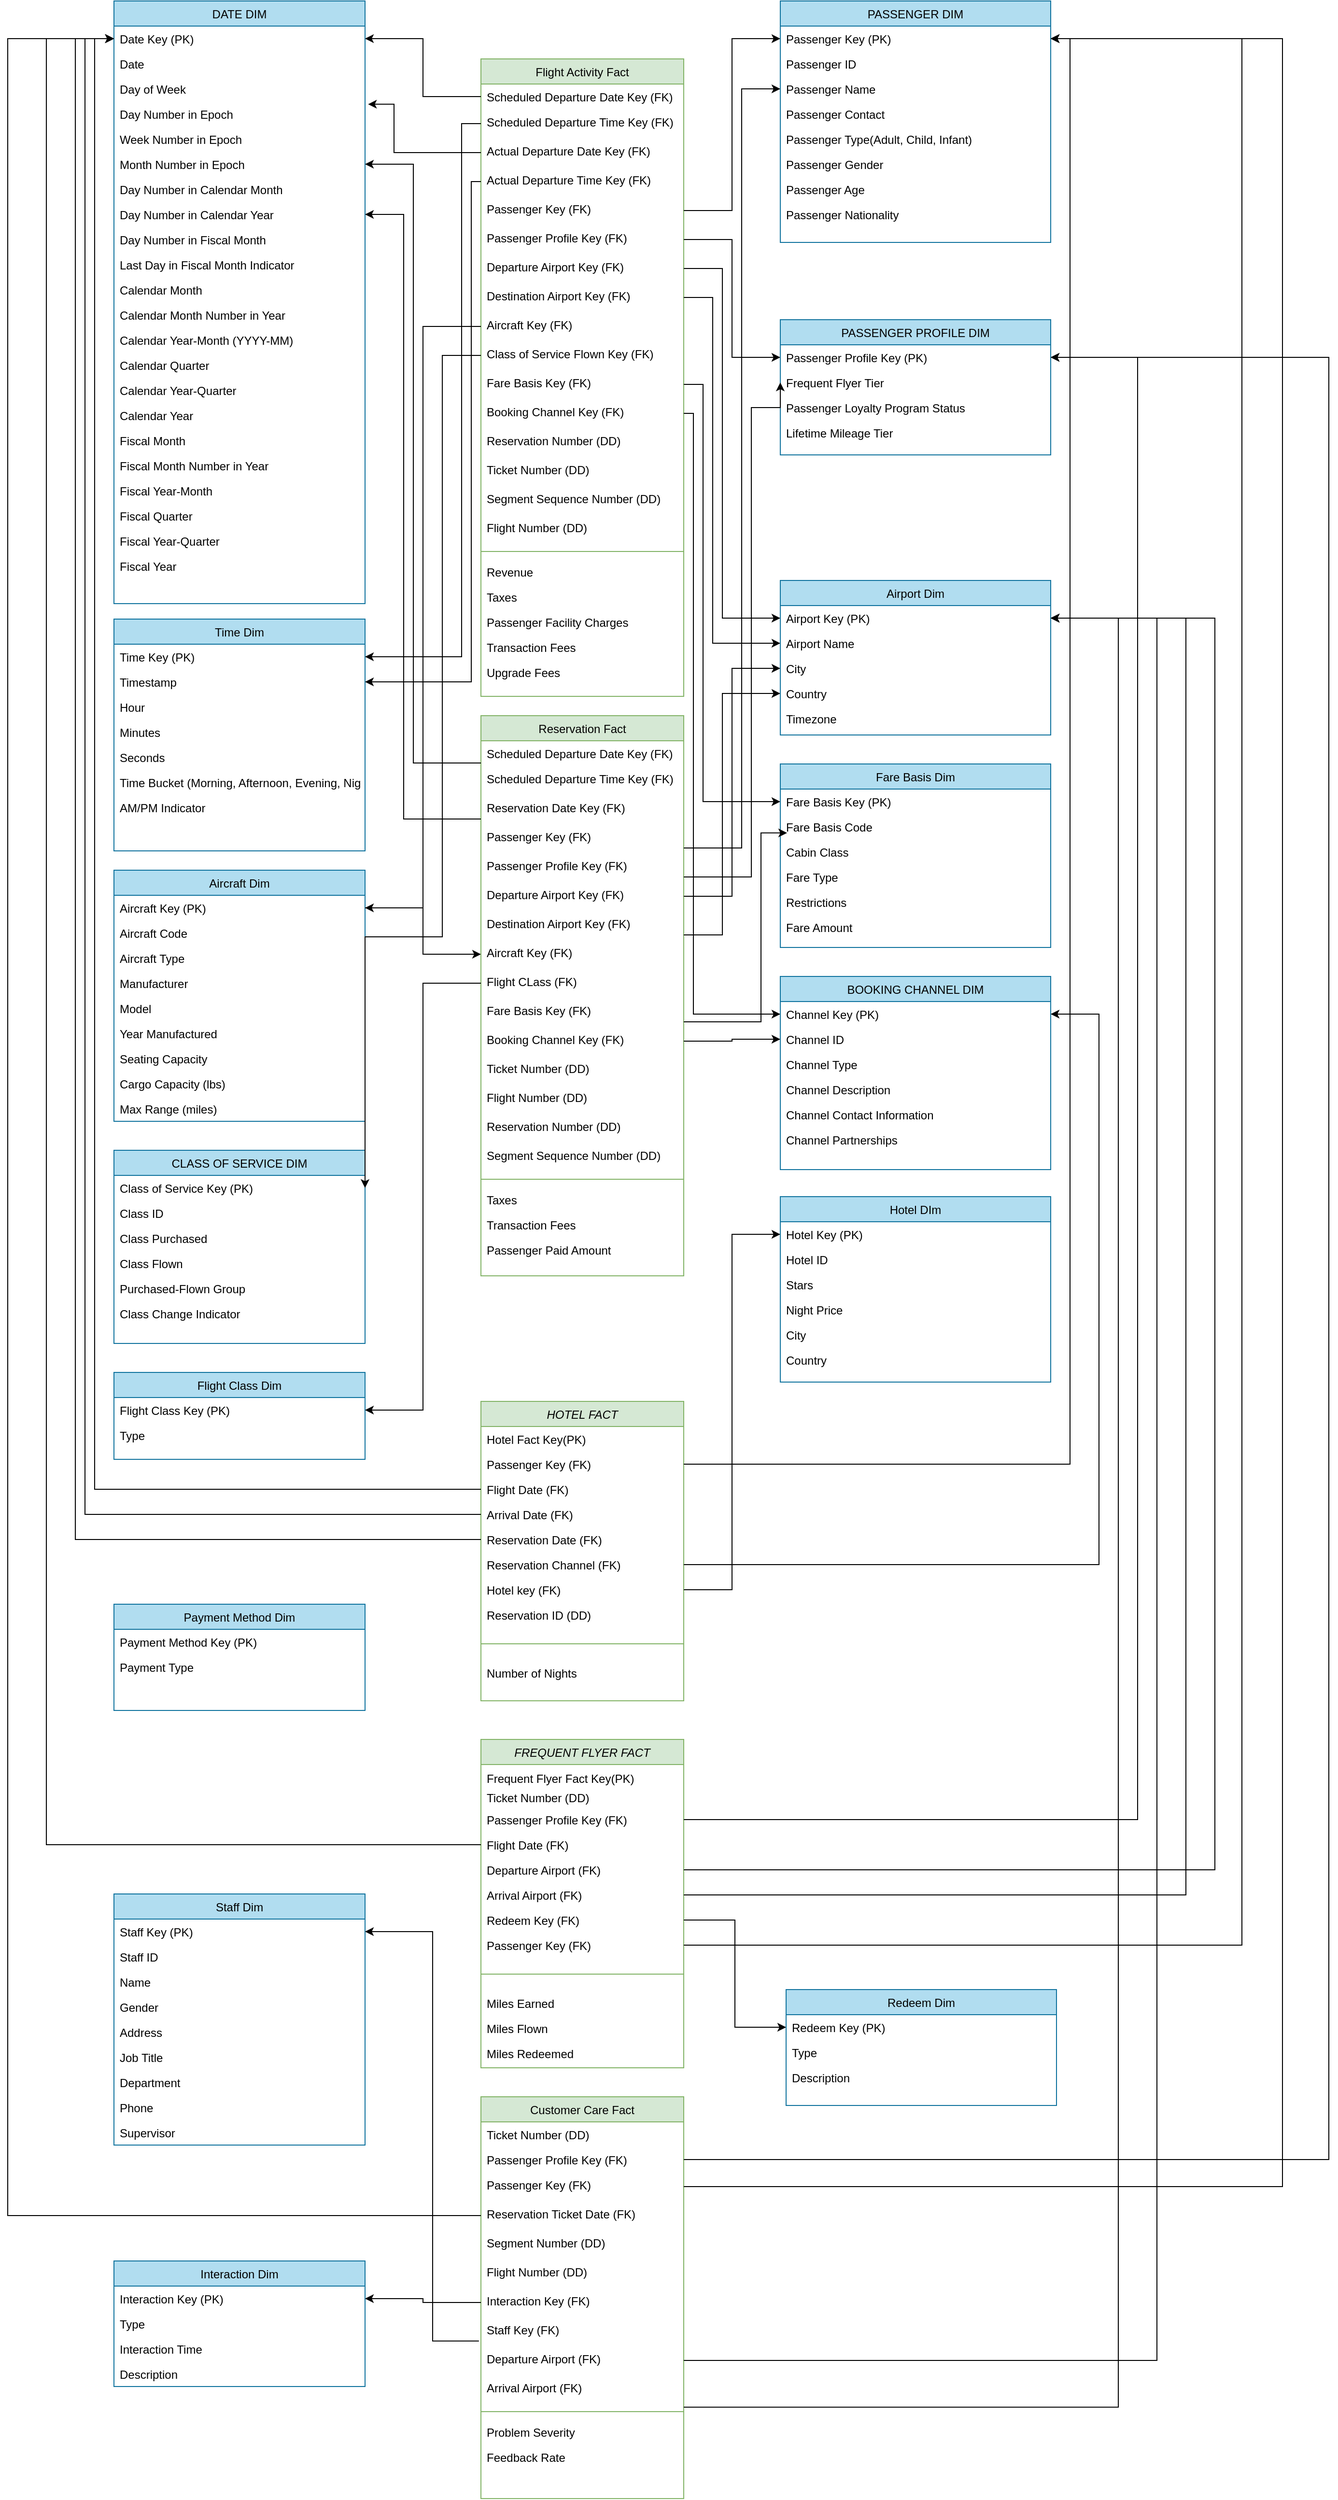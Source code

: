 <mxfile version="22.0.2" type="device" pages="6">
  <diagram id="kUUD92LOGZAGl6asUEcM" name="Full Model">
    <mxGraphModel dx="4545" dy="2050" grid="0" gridSize="10" guides="1" tooltips="1" connect="1" arrows="1" fold="1" page="0" pageScale="1" pageWidth="850" pageHeight="1100" math="0" shadow="0">
      <root>
        <mxCell id="0" />
        <mxCell id="1" parent="0" />
        <mxCell id="A6nE4aCq5U13doCDZm1B-1" value="Flight Activity Fact" style="swimlane;fontStyle=0;align=center;verticalAlign=top;childLayout=stackLayout;horizontal=1;startSize=26;horizontalStack=0;resizeParent=1;resizeLast=0;collapsible=1;marginBottom=0;rounded=0;shadow=0;strokeWidth=1;fillColor=#d5e8d4;strokeColor=#82b366;" parent="1" vertex="1">
          <mxGeometry x="320" y="100" width="210" height="660" as="geometry">
            <mxRectangle x="80" y="100" width="160" height="26" as="alternateBounds" />
          </mxGeometry>
        </mxCell>
        <mxCell id="A6nE4aCq5U13doCDZm1B-2" value="Scheduled Departure Date Key (FK)&#xa;" style="text;align=left;verticalAlign=top;spacingLeft=4;spacingRight=4;overflow=hidden;rotatable=0;points=[[0,0.5],[1,0.5]];portConstraint=eastwest;rounded=0;shadow=0;html=0;" parent="A6nE4aCq5U13doCDZm1B-1" vertex="1">
          <mxGeometry y="26" width="210" height="26" as="geometry" />
        </mxCell>
        <mxCell id="A6nE4aCq5U13doCDZm1B-3" value="Scheduled Departure Time Key (FK)&#xa;" style="text;align=left;verticalAlign=top;spacingLeft=4;spacingRight=4;overflow=hidden;rotatable=0;points=[[0,0.5],[1,0.5]];portConstraint=eastwest;rounded=0;shadow=0;html=0;" parent="A6nE4aCq5U13doCDZm1B-1" vertex="1">
          <mxGeometry y="52" width="210" height="30" as="geometry" />
        </mxCell>
        <mxCell id="A6nE4aCq5U13doCDZm1B-4" value="Actual Departure Date Key (FK)&#xa;" style="text;align=left;verticalAlign=top;spacingLeft=4;spacingRight=4;overflow=hidden;rotatable=0;points=[[0,0.5],[1,0.5]];portConstraint=eastwest;rounded=0;shadow=0;html=0;" parent="A6nE4aCq5U13doCDZm1B-1" vertex="1">
          <mxGeometry y="82" width="210" height="30" as="geometry" />
        </mxCell>
        <mxCell id="A6nE4aCq5U13doCDZm1B-5" value="Actual Departure Time Key (FK) " style="text;align=left;verticalAlign=top;spacingLeft=4;spacingRight=4;overflow=hidden;rotatable=0;points=[[0,0.5],[1,0.5]];portConstraint=eastwest;rounded=0;shadow=0;html=0;" parent="A6nE4aCq5U13doCDZm1B-1" vertex="1">
          <mxGeometry y="112" width="210" height="30" as="geometry" />
        </mxCell>
        <mxCell id="A6nE4aCq5U13doCDZm1B-6" value="Passenger Key (FK) " style="text;align=left;verticalAlign=top;spacingLeft=4;spacingRight=4;overflow=hidden;rotatable=0;points=[[0,0.5],[1,0.5]];portConstraint=eastwest;rounded=0;shadow=0;html=0;" parent="A6nE4aCq5U13doCDZm1B-1" vertex="1">
          <mxGeometry y="142" width="210" height="30" as="geometry" />
        </mxCell>
        <mxCell id="A6nE4aCq5U13doCDZm1B-7" value="Passenger Profile Key (FK) " style="text;align=left;verticalAlign=top;spacingLeft=4;spacingRight=4;overflow=hidden;rotatable=0;points=[[0,0.5],[1,0.5]];portConstraint=eastwest;rounded=0;shadow=0;html=0;" parent="A6nE4aCq5U13doCDZm1B-1" vertex="1">
          <mxGeometry y="172" width="210" height="30" as="geometry" />
        </mxCell>
        <mxCell id="A6nE4aCq5U13doCDZm1B-8" value="Departure Airport Key (FK) " style="text;align=left;verticalAlign=top;spacingLeft=4;spacingRight=4;overflow=hidden;rotatable=0;points=[[0,0.5],[1,0.5]];portConstraint=eastwest;rounded=0;shadow=0;html=0;" parent="A6nE4aCq5U13doCDZm1B-1" vertex="1">
          <mxGeometry y="202" width="210" height="30" as="geometry" />
        </mxCell>
        <mxCell id="A6nE4aCq5U13doCDZm1B-9" value="Destination Airport Key (FK)" style="text;align=left;verticalAlign=top;spacingLeft=4;spacingRight=4;overflow=hidden;rotatable=0;points=[[0,0.5],[1,0.5]];portConstraint=eastwest;rounded=0;shadow=0;html=0;" parent="A6nE4aCq5U13doCDZm1B-1" vertex="1">
          <mxGeometry y="232" width="210" height="30" as="geometry" />
        </mxCell>
        <mxCell id="A6nE4aCq5U13doCDZm1B-10" value="Aircraft Key (FK) " style="text;align=left;verticalAlign=top;spacingLeft=4;spacingRight=4;overflow=hidden;rotatable=0;points=[[0,0.5],[1,0.5]];portConstraint=eastwest;rounded=0;shadow=0;html=0;" parent="A6nE4aCq5U13doCDZm1B-1" vertex="1">
          <mxGeometry y="262" width="210" height="30" as="geometry" />
        </mxCell>
        <mxCell id="A6nE4aCq5U13doCDZm1B-11" value="Class of Service Flown Key (FK) " style="text;align=left;verticalAlign=top;spacingLeft=4;spacingRight=4;overflow=hidden;rotatable=0;points=[[0,0.5],[1,0.5]];portConstraint=eastwest;rounded=0;shadow=0;html=0;" parent="A6nE4aCq5U13doCDZm1B-1" vertex="1">
          <mxGeometry y="292" width="210" height="30" as="geometry" />
        </mxCell>
        <mxCell id="A6nE4aCq5U13doCDZm1B-12" value="Fare Basis Key (FK) " style="text;align=left;verticalAlign=top;spacingLeft=4;spacingRight=4;overflow=hidden;rotatable=0;points=[[0,0.5],[1,0.5]];portConstraint=eastwest;rounded=0;shadow=0;html=0;" parent="A6nE4aCq5U13doCDZm1B-1" vertex="1">
          <mxGeometry y="322" width="210" height="30" as="geometry" />
        </mxCell>
        <mxCell id="A6nE4aCq5U13doCDZm1B-13" value="Booking Channel Key (FK) " style="text;align=left;verticalAlign=top;spacingLeft=4;spacingRight=4;overflow=hidden;rotatable=0;points=[[0,0.5],[1,0.5]];portConstraint=eastwest;rounded=0;shadow=0;html=0;" parent="A6nE4aCq5U13doCDZm1B-1" vertex="1">
          <mxGeometry y="352" width="210" height="30" as="geometry" />
        </mxCell>
        <mxCell id="A6nE4aCq5U13doCDZm1B-14" value="Reservation Number (DD)" style="text;align=left;verticalAlign=top;spacingLeft=4;spacingRight=4;overflow=hidden;rotatable=0;points=[[0,0.5],[1,0.5]];portConstraint=eastwest;rounded=0;shadow=0;html=0;" parent="A6nE4aCq5U13doCDZm1B-1" vertex="1">
          <mxGeometry y="382" width="210" height="30" as="geometry" />
        </mxCell>
        <mxCell id="A6nE4aCq5U13doCDZm1B-15" value="Ticket Number (DD) " style="text;align=left;verticalAlign=top;spacingLeft=4;spacingRight=4;overflow=hidden;rotatable=0;points=[[0,0.5],[1,0.5]];portConstraint=eastwest;rounded=0;shadow=0;html=0;" parent="A6nE4aCq5U13doCDZm1B-1" vertex="1">
          <mxGeometry y="412" width="210" height="30" as="geometry" />
        </mxCell>
        <mxCell id="A6nE4aCq5U13doCDZm1B-16" value="Segment Sequence Number (DD)" style="text;align=left;verticalAlign=top;spacingLeft=4;spacingRight=4;overflow=hidden;rotatable=0;points=[[0,0.5],[1,0.5]];portConstraint=eastwest;rounded=0;shadow=0;html=0;" parent="A6nE4aCq5U13doCDZm1B-1" vertex="1">
          <mxGeometry y="442" width="210" height="30" as="geometry" />
        </mxCell>
        <mxCell id="A6nE4aCq5U13doCDZm1B-17" value="Flight Number (DD)" style="text;align=left;verticalAlign=top;spacingLeft=4;spacingRight=4;overflow=hidden;rotatable=0;points=[[0,0.5],[1,0.5]];portConstraint=eastwest;rounded=0;shadow=0;html=0;" parent="A6nE4aCq5U13doCDZm1B-1" vertex="1">
          <mxGeometry y="472" width="210" height="30" as="geometry" />
        </mxCell>
        <mxCell id="A6nE4aCq5U13doCDZm1B-18" value="" style="line;html=1;strokeWidth=1;align=left;verticalAlign=middle;spacingTop=-1;spacingLeft=3;spacingRight=3;rotatable=0;labelPosition=right;points=[];portConstraint=eastwest;fillColor=#d5e8d4;strokeColor=#82b366;" parent="A6nE4aCq5U13doCDZm1B-1" vertex="1">
          <mxGeometry y="502" width="210" height="16" as="geometry" />
        </mxCell>
        <mxCell id="A6nE4aCq5U13doCDZm1B-19" value="Revenue" style="text;align=left;verticalAlign=top;spacingLeft=4;spacingRight=4;overflow=hidden;rotatable=0;points=[[0,0.5],[1,0.5]];portConstraint=eastwest;" parent="A6nE4aCq5U13doCDZm1B-1" vertex="1">
          <mxGeometry y="518" width="210" height="26" as="geometry" />
        </mxCell>
        <mxCell id="A6nE4aCq5U13doCDZm1B-20" value="Taxes" style="text;align=left;verticalAlign=top;spacingLeft=4;spacingRight=4;overflow=hidden;rotatable=0;points=[[0,0.5],[1,0.5]];portConstraint=eastwest;" parent="A6nE4aCq5U13doCDZm1B-1" vertex="1">
          <mxGeometry y="544" width="210" height="26" as="geometry" />
        </mxCell>
        <mxCell id="A6nE4aCq5U13doCDZm1B-21" value="Passenger Facility Charges" style="text;align=left;verticalAlign=top;spacingLeft=4;spacingRight=4;overflow=hidden;rotatable=0;points=[[0,0.5],[1,0.5]];portConstraint=eastwest;" parent="A6nE4aCq5U13doCDZm1B-1" vertex="1">
          <mxGeometry y="570" width="210" height="26" as="geometry" />
        </mxCell>
        <mxCell id="A6nE4aCq5U13doCDZm1B-22" value="Transaction Fees" style="text;align=left;verticalAlign=top;spacingLeft=4;spacingRight=4;overflow=hidden;rotatable=0;points=[[0,0.5],[1,0.5]];portConstraint=eastwest;" parent="A6nE4aCq5U13doCDZm1B-1" vertex="1">
          <mxGeometry y="596" width="210" height="26" as="geometry" />
        </mxCell>
        <mxCell id="A6nE4aCq5U13doCDZm1B-23" value="Upgrade Fees" style="text;align=left;verticalAlign=top;spacingLeft=4;spacingRight=4;overflow=hidden;rotatable=0;points=[[0,0.5],[1,0.5]];portConstraint=eastwest;" parent="A6nE4aCq5U13doCDZm1B-1" vertex="1">
          <mxGeometry y="622" width="210" height="26" as="geometry" />
        </mxCell>
        <mxCell id="HRoWhEgLBCpm0DGK6MLL-1" value="DATE DIM" style="swimlane;fontStyle=0;align=center;verticalAlign=top;childLayout=stackLayout;horizontal=1;startSize=26;horizontalStack=0;resizeParent=1;resizeLast=0;collapsible=1;marginBottom=0;rounded=0;shadow=0;strokeWidth=1;fillColor=#b1ddf0;strokeColor=#10739e;" parent="1" vertex="1">
          <mxGeometry x="-60" y="40" width="260" height="624" as="geometry">
            <mxRectangle x="-100" y="40" width="160" height="26" as="alternateBounds" />
          </mxGeometry>
        </mxCell>
        <mxCell id="HRoWhEgLBCpm0DGK6MLL-2" value="Date Key (PK)" style="text;align=left;verticalAlign=top;spacingLeft=4;spacingRight=4;overflow=hidden;rotatable=0;points=[[0,0.5],[1,0.5]];portConstraint=eastwest;" parent="HRoWhEgLBCpm0DGK6MLL-1" vertex="1">
          <mxGeometry y="26" width="260" height="26" as="geometry" />
        </mxCell>
        <mxCell id="HRoWhEgLBCpm0DGK6MLL-3" value="Date" style="text;align=left;verticalAlign=top;spacingLeft=4;spacingRight=4;overflow=hidden;rotatable=0;points=[[0,0.5],[1,0.5]];portConstraint=eastwest;rounded=0;shadow=0;html=0;" parent="HRoWhEgLBCpm0DGK6MLL-1" vertex="1">
          <mxGeometry y="52" width="260" height="26" as="geometry" />
        </mxCell>
        <mxCell id="HRoWhEgLBCpm0DGK6MLL-4" value="Day of Week" style="text;align=left;verticalAlign=top;spacingLeft=4;spacingRight=4;overflow=hidden;rotatable=0;points=[[0,0.5],[1,0.5]];portConstraint=eastwest;" parent="HRoWhEgLBCpm0DGK6MLL-1" vertex="1">
          <mxGeometry y="78" width="260" height="26" as="geometry" />
        </mxCell>
        <mxCell id="HRoWhEgLBCpm0DGK6MLL-5" value="Day Number in Epoch" style="text;align=left;verticalAlign=top;spacingLeft=4;spacingRight=4;overflow=hidden;rotatable=0;points=[[0,0.5],[1,0.5]];portConstraint=eastwest;" parent="HRoWhEgLBCpm0DGK6MLL-1" vertex="1">
          <mxGeometry y="104" width="260" height="26" as="geometry" />
        </mxCell>
        <mxCell id="HRoWhEgLBCpm0DGK6MLL-6" value="Week Number in Epoch" style="text;align=left;verticalAlign=top;spacingLeft=4;spacingRight=4;overflow=hidden;rotatable=0;points=[[0,0.5],[1,0.5]];portConstraint=eastwest;" parent="HRoWhEgLBCpm0DGK6MLL-1" vertex="1">
          <mxGeometry y="130" width="260" height="26" as="geometry" />
        </mxCell>
        <mxCell id="HRoWhEgLBCpm0DGK6MLL-7" value="Month Number in Epoch" style="text;align=left;verticalAlign=top;spacingLeft=4;spacingRight=4;overflow=hidden;rotatable=0;points=[[0,0.5],[1,0.5]];portConstraint=eastwest;" parent="HRoWhEgLBCpm0DGK6MLL-1" vertex="1">
          <mxGeometry y="156" width="260" height="26" as="geometry" />
        </mxCell>
        <mxCell id="HRoWhEgLBCpm0DGK6MLL-8" value="Day Number in Calendar Month" style="text;align=left;verticalAlign=top;spacingLeft=4;spacingRight=4;overflow=hidden;rotatable=0;points=[[0,0.5],[1,0.5]];portConstraint=eastwest;" parent="HRoWhEgLBCpm0DGK6MLL-1" vertex="1">
          <mxGeometry y="182" width="260" height="26" as="geometry" />
        </mxCell>
        <mxCell id="HRoWhEgLBCpm0DGK6MLL-9" value="Day Number in Calendar Year" style="text;align=left;verticalAlign=top;spacingLeft=4;spacingRight=4;overflow=hidden;rotatable=0;points=[[0,0.5],[1,0.5]];portConstraint=eastwest;" parent="HRoWhEgLBCpm0DGK6MLL-1" vertex="1">
          <mxGeometry y="208" width="260" height="26" as="geometry" />
        </mxCell>
        <mxCell id="HRoWhEgLBCpm0DGK6MLL-10" value="Day Number in Fiscal Month" style="text;align=left;verticalAlign=top;spacingLeft=4;spacingRight=4;overflow=hidden;rotatable=0;points=[[0,0.5],[1,0.5]];portConstraint=eastwest;" parent="HRoWhEgLBCpm0DGK6MLL-1" vertex="1">
          <mxGeometry y="234" width="260" height="26" as="geometry" />
        </mxCell>
        <mxCell id="HRoWhEgLBCpm0DGK6MLL-11" value="Last Day in Fiscal Month Indicator" style="text;align=left;verticalAlign=top;spacingLeft=4;spacingRight=4;overflow=hidden;rotatable=0;points=[[0,0.5],[1,0.5]];portConstraint=eastwest;" parent="HRoWhEgLBCpm0DGK6MLL-1" vertex="1">
          <mxGeometry y="260" width="260" height="26" as="geometry" />
        </mxCell>
        <mxCell id="HRoWhEgLBCpm0DGK6MLL-12" value="Calendar Month" style="text;align=left;verticalAlign=top;spacingLeft=4;spacingRight=4;overflow=hidden;rotatable=0;points=[[0,0.5],[1,0.5]];portConstraint=eastwest;" parent="HRoWhEgLBCpm0DGK6MLL-1" vertex="1">
          <mxGeometry y="286" width="260" height="26" as="geometry" />
        </mxCell>
        <mxCell id="HRoWhEgLBCpm0DGK6MLL-13" value="Calendar Month Number in Year" style="text;align=left;verticalAlign=top;spacingLeft=4;spacingRight=4;overflow=hidden;rotatable=0;points=[[0,0.5],[1,0.5]];portConstraint=eastwest;" parent="HRoWhEgLBCpm0DGK6MLL-1" vertex="1">
          <mxGeometry y="312" width="260" height="26" as="geometry" />
        </mxCell>
        <mxCell id="HRoWhEgLBCpm0DGK6MLL-14" value="Calendar Year-Month (YYYY-MM)" style="text;align=left;verticalAlign=top;spacingLeft=4;spacingRight=4;overflow=hidden;rotatable=0;points=[[0,0.5],[1,0.5]];portConstraint=eastwest;" parent="HRoWhEgLBCpm0DGK6MLL-1" vertex="1">
          <mxGeometry y="338" width="260" height="26" as="geometry" />
        </mxCell>
        <mxCell id="HRoWhEgLBCpm0DGK6MLL-15" value="Calendar Quarter" style="text;align=left;verticalAlign=top;spacingLeft=4;spacingRight=4;overflow=hidden;rotatable=0;points=[[0,0.5],[1,0.5]];portConstraint=eastwest;" parent="HRoWhEgLBCpm0DGK6MLL-1" vertex="1">
          <mxGeometry y="364" width="260" height="26" as="geometry" />
        </mxCell>
        <mxCell id="HRoWhEgLBCpm0DGK6MLL-16" value="Calendar Year-Quarter" style="text;align=left;verticalAlign=top;spacingLeft=4;spacingRight=4;overflow=hidden;rotatable=0;points=[[0,0.5],[1,0.5]];portConstraint=eastwest;" parent="HRoWhEgLBCpm0DGK6MLL-1" vertex="1">
          <mxGeometry y="390" width="260" height="26" as="geometry" />
        </mxCell>
        <mxCell id="HRoWhEgLBCpm0DGK6MLL-17" value="Calendar Year" style="text;align=left;verticalAlign=top;spacingLeft=4;spacingRight=4;overflow=hidden;rotatable=0;points=[[0,0.5],[1,0.5]];portConstraint=eastwest;" parent="HRoWhEgLBCpm0DGK6MLL-1" vertex="1">
          <mxGeometry y="416" width="260" height="26" as="geometry" />
        </mxCell>
        <mxCell id="HRoWhEgLBCpm0DGK6MLL-18" value="Fiscal Month" style="text;align=left;verticalAlign=top;spacingLeft=4;spacingRight=4;overflow=hidden;rotatable=0;points=[[0,0.5],[1,0.5]];portConstraint=eastwest;" parent="HRoWhEgLBCpm0DGK6MLL-1" vertex="1">
          <mxGeometry y="442" width="260" height="26" as="geometry" />
        </mxCell>
        <mxCell id="HRoWhEgLBCpm0DGK6MLL-19" value="Fiscal Month Number in Year" style="text;align=left;verticalAlign=top;spacingLeft=4;spacingRight=4;overflow=hidden;rotatable=0;points=[[0,0.5],[1,0.5]];portConstraint=eastwest;" parent="HRoWhEgLBCpm0DGK6MLL-1" vertex="1">
          <mxGeometry y="468" width="260" height="26" as="geometry" />
        </mxCell>
        <mxCell id="HRoWhEgLBCpm0DGK6MLL-20" value="Fiscal Year-Month" style="text;align=left;verticalAlign=top;spacingLeft=4;spacingRight=4;overflow=hidden;rotatable=0;points=[[0,0.5],[1,0.5]];portConstraint=eastwest;" parent="HRoWhEgLBCpm0DGK6MLL-1" vertex="1">
          <mxGeometry y="494" width="260" height="26" as="geometry" />
        </mxCell>
        <mxCell id="HRoWhEgLBCpm0DGK6MLL-21" value="Fiscal Quarter" style="text;align=left;verticalAlign=top;spacingLeft=4;spacingRight=4;overflow=hidden;rotatable=0;points=[[0,0.5],[1,0.5]];portConstraint=eastwest;" parent="HRoWhEgLBCpm0DGK6MLL-1" vertex="1">
          <mxGeometry y="520" width="260" height="26" as="geometry" />
        </mxCell>
        <mxCell id="HRoWhEgLBCpm0DGK6MLL-22" value="Fiscal Year-Quarter" style="text;align=left;verticalAlign=top;spacingLeft=4;spacingRight=4;overflow=hidden;rotatable=0;points=[[0,0.5],[1,0.5]];portConstraint=eastwest;" parent="HRoWhEgLBCpm0DGK6MLL-1" vertex="1">
          <mxGeometry y="546" width="260" height="26" as="geometry" />
        </mxCell>
        <mxCell id="HRoWhEgLBCpm0DGK6MLL-23" value="Fiscal Year" style="text;align=left;verticalAlign=top;spacingLeft=4;spacingRight=4;overflow=hidden;rotatable=0;points=[[0,0.5],[1,0.5]];portConstraint=eastwest;" parent="HRoWhEgLBCpm0DGK6MLL-1" vertex="1">
          <mxGeometry y="572" width="260" height="26" as="geometry" />
        </mxCell>
        <mxCell id="HRoWhEgLBCpm0DGK6MLL-24" style="text;align=left;verticalAlign=top;spacingLeft=4;spacingRight=4;overflow=hidden;rotatable=0;points=[[0,0.5],[1,0.5]];portConstraint=eastwest;" parent="HRoWhEgLBCpm0DGK6MLL-1" vertex="1">
          <mxGeometry y="598" width="260" height="26" as="geometry" />
        </mxCell>
        <mxCell id="HRoWhEgLBCpm0DGK6MLL-25" style="edgeStyle=orthogonalEdgeStyle;rounded=0;orthogonalLoop=1;jettySize=auto;html=1;" parent="1" source="A6nE4aCq5U13doCDZm1B-2" target="HRoWhEgLBCpm0DGK6MLL-2" edge="1">
          <mxGeometry relative="1" as="geometry" />
        </mxCell>
        <mxCell id="HRoWhEgLBCpm0DGK6MLL-27" style="edgeStyle=orthogonalEdgeStyle;rounded=0;orthogonalLoop=1;jettySize=auto;html=1;entryX=1.012;entryY=0.112;entryDx=0;entryDy=0;entryPerimeter=0;" parent="1" source="A6nE4aCq5U13doCDZm1B-4" target="HRoWhEgLBCpm0DGK6MLL-5" edge="1">
          <mxGeometry relative="1" as="geometry">
            <Array as="points">
              <mxPoint x="230" y="197" />
              <mxPoint x="230" y="147" />
            </Array>
          </mxGeometry>
        </mxCell>
        <mxCell id="ii5wbr8BdjEtVCj_7Dik-1" value="PASSENGER DIM" style="swimlane;fontStyle=0;align=center;verticalAlign=top;childLayout=stackLayout;horizontal=1;startSize=26;horizontalStack=0;resizeParent=1;resizeLast=0;collapsible=1;marginBottom=0;rounded=0;shadow=0;strokeWidth=1;fillColor=#b1ddf0;strokeColor=#10739e;" parent="1" vertex="1">
          <mxGeometry x="630" y="40" width="280" height="250" as="geometry">
            <mxRectangle x="550" y="140" width="160" height="26" as="alternateBounds" />
          </mxGeometry>
        </mxCell>
        <mxCell id="ii5wbr8BdjEtVCj_7Dik-2" value="Passenger Key (PK)" style="text;align=left;verticalAlign=top;spacingLeft=4;spacingRight=4;overflow=hidden;rotatable=0;points=[[0,0.5],[1,0.5]];portConstraint=eastwest;" parent="ii5wbr8BdjEtVCj_7Dik-1" vertex="1">
          <mxGeometry y="26" width="280" height="26" as="geometry" />
        </mxCell>
        <mxCell id="ii5wbr8BdjEtVCj_7Dik-3" value="Passenger ID" style="text;align=left;verticalAlign=top;spacingLeft=4;spacingRight=4;overflow=hidden;rotatable=0;points=[[0,0.5],[1,0.5]];portConstraint=eastwest;" parent="ii5wbr8BdjEtVCj_7Dik-1" vertex="1">
          <mxGeometry y="52" width="280" height="26" as="geometry" />
        </mxCell>
        <mxCell id="ii5wbr8BdjEtVCj_7Dik-4" value="Passenger Name" style="text;align=left;verticalAlign=top;spacingLeft=4;spacingRight=4;overflow=hidden;rotatable=0;points=[[0,0.5],[1,0.5]];portConstraint=eastwest;" parent="ii5wbr8BdjEtVCj_7Dik-1" vertex="1">
          <mxGeometry y="78" width="280" height="26" as="geometry" />
        </mxCell>
        <mxCell id="ii5wbr8BdjEtVCj_7Dik-5" value="Passenger Contact" style="text;align=left;verticalAlign=top;spacingLeft=4;spacingRight=4;overflow=hidden;rotatable=0;points=[[0,0.5],[1,0.5]];portConstraint=eastwest;" parent="ii5wbr8BdjEtVCj_7Dik-1" vertex="1">
          <mxGeometry y="104" width="280" height="26" as="geometry" />
        </mxCell>
        <mxCell id="ii5wbr8BdjEtVCj_7Dik-6" value="Passenger Type(Adult, Child, Infant)" style="text;align=left;verticalAlign=top;spacingLeft=4;spacingRight=4;overflow=hidden;rotatable=0;points=[[0,0.5],[1,0.5]];portConstraint=eastwest;" parent="ii5wbr8BdjEtVCj_7Dik-1" vertex="1">
          <mxGeometry y="130" width="280" height="26" as="geometry" />
        </mxCell>
        <mxCell id="ii5wbr8BdjEtVCj_7Dik-7" value="Passenger Gender" style="text;align=left;verticalAlign=top;spacingLeft=4;spacingRight=4;overflow=hidden;rotatable=0;points=[[0,0.5],[1,0.5]];portConstraint=eastwest;" parent="ii5wbr8BdjEtVCj_7Dik-1" vertex="1">
          <mxGeometry y="156" width="280" height="26" as="geometry" />
        </mxCell>
        <mxCell id="ii5wbr8BdjEtVCj_7Dik-8" value="Passenger Age" style="text;align=left;verticalAlign=top;spacingLeft=4;spacingRight=4;overflow=hidden;rotatable=0;points=[[0,0.5],[1,0.5]];portConstraint=eastwest;" parent="ii5wbr8BdjEtVCj_7Dik-1" vertex="1">
          <mxGeometry y="182" width="280" height="26" as="geometry" />
        </mxCell>
        <mxCell id="ii5wbr8BdjEtVCj_7Dik-9" value="Passenger Nationality" style="text;align=left;verticalAlign=top;spacingLeft=4;spacingRight=4;overflow=hidden;rotatable=0;points=[[0,0.5],[1,0.5]];portConstraint=eastwest;" parent="ii5wbr8BdjEtVCj_7Dik-1" vertex="1">
          <mxGeometry y="208" width="280" height="26" as="geometry" />
        </mxCell>
        <mxCell id="ii5wbr8BdjEtVCj_7Dik-12" style="edgeStyle=orthogonalEdgeStyle;rounded=0;orthogonalLoop=1;jettySize=auto;html=1;" parent="1" source="A6nE4aCq5U13doCDZm1B-6" target="ii5wbr8BdjEtVCj_7Dik-2" edge="1">
          <mxGeometry relative="1" as="geometry" />
        </mxCell>
        <mxCell id="LLslaCUJRT04oeLbp6ZP-1" value="PASSENGER PROFILE DIM" style="swimlane;fontStyle=0;align=center;verticalAlign=top;childLayout=stackLayout;horizontal=1;startSize=26;horizontalStack=0;resizeParent=1;resizeLast=0;collapsible=1;marginBottom=0;rounded=0;shadow=0;strokeWidth=1;fillColor=#b1ddf0;strokeColor=#10739e;" parent="1" vertex="1">
          <mxGeometry x="630" y="370" width="280" height="140" as="geometry">
            <mxRectangle x="550" y="140" width="160" height="26" as="alternateBounds" />
          </mxGeometry>
        </mxCell>
        <mxCell id="LLslaCUJRT04oeLbp6ZP-2" value="Passenger Profile Key (PK)" style="text;align=left;verticalAlign=top;spacingLeft=4;spacingRight=4;overflow=hidden;rotatable=0;points=[[0,0.5],[1,0.5]];portConstraint=eastwest;" parent="LLslaCUJRT04oeLbp6ZP-1" vertex="1">
          <mxGeometry y="26" width="280" height="26" as="geometry" />
        </mxCell>
        <mxCell id="LLslaCUJRT04oeLbp6ZP-4" value="Frequent Flyer Tier" style="text;align=left;verticalAlign=top;spacingLeft=4;spacingRight=4;overflow=hidden;rotatable=0;points=[[0,0.5],[1,0.5]];portConstraint=eastwest;" parent="LLslaCUJRT04oeLbp6ZP-1" vertex="1">
          <mxGeometry y="52" width="280" height="26" as="geometry" />
        </mxCell>
        <mxCell id="LLslaCUJRT04oeLbp6ZP-6" value="Passenger Loyalty Program Status" style="text;align=left;verticalAlign=top;spacingLeft=4;spacingRight=4;overflow=hidden;rotatable=0;points=[[0,0.5],[1,0.5]];portConstraint=eastwest;" parent="LLslaCUJRT04oeLbp6ZP-1" vertex="1">
          <mxGeometry y="78" width="280" height="26" as="geometry" />
        </mxCell>
        <mxCell id="LLslaCUJRT04oeLbp6ZP-8" value="Lifetime Mileage Tier" style="text;align=left;verticalAlign=top;spacingLeft=4;spacingRight=4;overflow=hidden;rotatable=0;points=[[0,0.5],[1,0.5]];portConstraint=eastwest;" parent="LLslaCUJRT04oeLbp6ZP-1" vertex="1">
          <mxGeometry y="104" width="280" height="26" as="geometry" />
        </mxCell>
        <mxCell id="LLslaCUJRT04oeLbp6ZP-9" style="edgeStyle=orthogonalEdgeStyle;rounded=0;orthogonalLoop=1;jettySize=auto;html=1;" parent="1" source="A6nE4aCq5U13doCDZm1B-7" target="LLslaCUJRT04oeLbp6ZP-2" edge="1">
          <mxGeometry relative="1" as="geometry" />
        </mxCell>
        <mxCell id="5U6PUvxikvOhcTQa5YzV-1" value="Airport Dim" style="swimlane;fontStyle=0;align=center;verticalAlign=top;childLayout=stackLayout;horizontal=1;startSize=26;horizontalStack=0;resizeParent=1;resizeLast=0;collapsible=1;marginBottom=0;rounded=0;shadow=0;strokeWidth=1;fillColor=#b1ddf0;strokeColor=#10739e;" parent="1" vertex="1">
          <mxGeometry x="630" y="640" width="280" height="160" as="geometry">
            <mxRectangle x="550" y="140" width="160" height="26" as="alternateBounds" />
          </mxGeometry>
        </mxCell>
        <mxCell id="5U6PUvxikvOhcTQa5YzV-2" value="Airport Key (PK)" style="text;align=left;verticalAlign=top;spacingLeft=4;spacingRight=4;overflow=hidden;rotatable=0;points=[[0,0.5],[1,0.5]];portConstraint=eastwest;" parent="5U6PUvxikvOhcTQa5YzV-1" vertex="1">
          <mxGeometry y="26" width="280" height="26" as="geometry" />
        </mxCell>
        <mxCell id="5U6PUvxikvOhcTQa5YzV-3" value="Airport Name" style="text;align=left;verticalAlign=top;spacingLeft=4;spacingRight=4;overflow=hidden;rotatable=0;points=[[0,0.5],[1,0.5]];portConstraint=eastwest;rounded=0;shadow=0;html=0;" parent="5U6PUvxikvOhcTQa5YzV-1" vertex="1">
          <mxGeometry y="52" width="280" height="26" as="geometry" />
        </mxCell>
        <mxCell id="5U6PUvxikvOhcTQa5YzV-4" value="City" style="text;align=left;verticalAlign=top;spacingLeft=4;spacingRight=4;overflow=hidden;rotatable=0;points=[[0,0.5],[1,0.5]];portConstraint=eastwest;" parent="5U6PUvxikvOhcTQa5YzV-1" vertex="1">
          <mxGeometry y="78" width="280" height="26" as="geometry" />
        </mxCell>
        <mxCell id="5U6PUvxikvOhcTQa5YzV-5" value="Country" style="text;align=left;verticalAlign=top;spacingLeft=4;spacingRight=4;overflow=hidden;rotatable=0;points=[[0,0.5],[1,0.5]];portConstraint=eastwest;" parent="5U6PUvxikvOhcTQa5YzV-1" vertex="1">
          <mxGeometry y="104" width="280" height="26" as="geometry" />
        </mxCell>
        <mxCell id="5U6PUvxikvOhcTQa5YzV-6" value="Timezone" style="text;align=left;verticalAlign=top;spacingLeft=4;spacingRight=4;overflow=hidden;rotatable=0;points=[[0,0.5],[1,0.5]];portConstraint=eastwest;" parent="5U6PUvxikvOhcTQa5YzV-1" vertex="1">
          <mxGeometry y="130" width="280" height="26" as="geometry" />
        </mxCell>
        <mxCell id="5U6PUvxikvOhcTQa5YzV-7" style="edgeStyle=orthogonalEdgeStyle;rounded=0;orthogonalLoop=1;jettySize=auto;html=1;entryX=0;entryY=0.5;entryDx=0;entryDy=0;" parent="1" source="A6nE4aCq5U13doCDZm1B-8" target="5U6PUvxikvOhcTQa5YzV-2" edge="1">
          <mxGeometry relative="1" as="geometry">
            <Array as="points">
              <mxPoint x="570" y="317" />
              <mxPoint x="570" y="679" />
            </Array>
          </mxGeometry>
        </mxCell>
        <mxCell id="5U6PUvxikvOhcTQa5YzV-9" style="edgeStyle=orthogonalEdgeStyle;rounded=0;orthogonalLoop=1;jettySize=auto;html=1;" parent="1" source="A6nE4aCq5U13doCDZm1B-9" target="5U6PUvxikvOhcTQa5YzV-3" edge="1">
          <mxGeometry relative="1" as="geometry">
            <Array as="points">
              <mxPoint x="560" y="347" />
              <mxPoint x="560" y="705" />
            </Array>
          </mxGeometry>
        </mxCell>
        <mxCell id="RcY5_KZhXtslPB0hUONx-1" value="Aircraft Dim" style="swimlane;fontStyle=0;align=center;verticalAlign=top;childLayout=stackLayout;horizontal=1;startSize=26;horizontalStack=0;resizeParent=1;resizeLast=0;collapsible=1;marginBottom=0;rounded=0;shadow=0;strokeWidth=1;fillColor=#b1ddf0;strokeColor=#10739e;" parent="1" vertex="1">
          <mxGeometry x="-60" y="940" width="260" height="260" as="geometry">
            <mxRectangle x="550" y="140" width="160" height="26" as="alternateBounds" />
          </mxGeometry>
        </mxCell>
        <mxCell id="RcY5_KZhXtslPB0hUONx-2" value="Aircraft Key (PK)" style="text;align=left;verticalAlign=top;spacingLeft=4;spacingRight=4;overflow=hidden;rotatable=0;points=[[0,0.5],[1,0.5]];portConstraint=eastwest;" parent="RcY5_KZhXtslPB0hUONx-1" vertex="1">
          <mxGeometry y="26" width="260" height="26" as="geometry" />
        </mxCell>
        <mxCell id="RcY5_KZhXtslPB0hUONx-3" value="Aircraft Code&#xa;&#xa;" style="text;align=left;verticalAlign=top;spacingLeft=4;spacingRight=4;overflow=hidden;rotatable=0;points=[[0,0.5],[1,0.5]];portConstraint=eastwest;rounded=0;shadow=0;html=0;" parent="RcY5_KZhXtslPB0hUONx-1" vertex="1">
          <mxGeometry y="52" width="260" height="26" as="geometry" />
        </mxCell>
        <mxCell id="RcY5_KZhXtslPB0hUONx-4" value="Aircraft Type&#xa;&#xa;" style="text;align=left;verticalAlign=top;spacingLeft=4;spacingRight=4;overflow=hidden;rotatable=0;points=[[0,0.5],[1,0.5]];portConstraint=eastwest;" parent="RcY5_KZhXtslPB0hUONx-1" vertex="1">
          <mxGeometry y="78" width="260" height="26" as="geometry" />
        </mxCell>
        <mxCell id="RcY5_KZhXtslPB0hUONx-5" value="Manufacturer" style="text;align=left;verticalAlign=top;spacingLeft=4;spacingRight=4;overflow=hidden;rotatable=0;points=[[0,0.5],[1,0.5]];portConstraint=eastwest;" parent="RcY5_KZhXtslPB0hUONx-1" vertex="1">
          <mxGeometry y="104" width="260" height="26" as="geometry" />
        </mxCell>
        <mxCell id="RcY5_KZhXtslPB0hUONx-6" value="Model" style="text;align=left;verticalAlign=top;spacingLeft=4;spacingRight=4;overflow=hidden;rotatable=0;points=[[0,0.5],[1,0.5]];portConstraint=eastwest;" parent="RcY5_KZhXtslPB0hUONx-1" vertex="1">
          <mxGeometry y="130" width="260" height="26" as="geometry" />
        </mxCell>
        <mxCell id="RcY5_KZhXtslPB0hUONx-7" value="Year Manufactured&#xa;&#xa;" style="text;align=left;verticalAlign=top;spacingLeft=4;spacingRight=4;overflow=hidden;rotatable=0;points=[[0,0.5],[1,0.5]];portConstraint=eastwest;" parent="RcY5_KZhXtslPB0hUONx-1" vertex="1">
          <mxGeometry y="156" width="260" height="26" as="geometry" />
        </mxCell>
        <mxCell id="RcY5_KZhXtslPB0hUONx-8" value="Seating Capacity&#xa;&#xa;" style="text;align=left;verticalAlign=top;spacingLeft=4;spacingRight=4;overflow=hidden;rotatable=0;points=[[0,0.5],[1,0.5]];portConstraint=eastwest;" parent="RcY5_KZhXtslPB0hUONx-1" vertex="1">
          <mxGeometry y="182" width="260" height="26" as="geometry" />
        </mxCell>
        <mxCell id="RcY5_KZhXtslPB0hUONx-9" value="Cargo Capacity (lbs)&#xa;&#xa;" style="text;align=left;verticalAlign=top;spacingLeft=4;spacingRight=4;overflow=hidden;rotatable=0;points=[[0,0.5],[1,0.5]];portConstraint=eastwest;" parent="RcY5_KZhXtslPB0hUONx-1" vertex="1">
          <mxGeometry y="208" width="260" height="26" as="geometry" />
        </mxCell>
        <mxCell id="RcY5_KZhXtslPB0hUONx-10" value="Max Range (miles)" style="text;align=left;verticalAlign=top;spacingLeft=4;spacingRight=4;overflow=hidden;rotatable=0;points=[[0,0.5],[1,0.5]];portConstraint=eastwest;" parent="RcY5_KZhXtslPB0hUONx-1" vertex="1">
          <mxGeometry y="234" width="260" height="26" as="geometry" />
        </mxCell>
        <mxCell id="RcY5_KZhXtslPB0hUONx-11" style="edgeStyle=orthogonalEdgeStyle;rounded=0;orthogonalLoop=1;jettySize=auto;html=1;entryX=1;entryY=0.5;entryDx=0;entryDy=0;" parent="1" source="A6nE4aCq5U13doCDZm1B-10" target="RcY5_KZhXtslPB0hUONx-2" edge="1">
          <mxGeometry relative="1" as="geometry" />
        </mxCell>
        <mxCell id="gWIEsx8YCMaMMRo2JSpf-1" value="CLASS OF SERVICE DIM" style="swimlane;fontStyle=0;align=center;verticalAlign=top;childLayout=stackLayout;horizontal=1;startSize=26;horizontalStack=0;resizeParent=1;resizeLast=0;collapsible=1;marginBottom=0;rounded=0;shadow=0;strokeWidth=1;fillColor=#b1ddf0;strokeColor=#10739e;" parent="1" vertex="1">
          <mxGeometry x="-60" y="1230" width="260" height="200" as="geometry">
            <mxRectangle x="550" y="140" width="160" height="26" as="alternateBounds" />
          </mxGeometry>
        </mxCell>
        <mxCell id="gWIEsx8YCMaMMRo2JSpf-2" value="Class of Service Key (PK)" style="text;align=left;verticalAlign=top;spacingLeft=4;spacingRight=4;overflow=hidden;rotatable=0;points=[[0,0.5],[1,0.5]];portConstraint=eastwest;" parent="gWIEsx8YCMaMMRo2JSpf-1" vertex="1">
          <mxGeometry y="26" width="260" height="26" as="geometry" />
        </mxCell>
        <mxCell id="gWIEsx8YCMaMMRo2JSpf-3" value="Class ID" style="text;align=left;verticalAlign=top;spacingLeft=4;spacingRight=4;overflow=hidden;rotatable=0;points=[[0,0.5],[1,0.5]];portConstraint=eastwest;" parent="gWIEsx8YCMaMMRo2JSpf-1" vertex="1">
          <mxGeometry y="52" width="260" height="26" as="geometry" />
        </mxCell>
        <mxCell id="gWIEsx8YCMaMMRo2JSpf-4" value="Class Purchased" style="text;align=left;verticalAlign=top;spacingLeft=4;spacingRight=4;overflow=hidden;rotatable=0;points=[[0,0.5],[1,0.5]];portConstraint=eastwest;" parent="gWIEsx8YCMaMMRo2JSpf-1" vertex="1">
          <mxGeometry y="78" width="260" height="26" as="geometry" />
        </mxCell>
        <mxCell id="gWIEsx8YCMaMMRo2JSpf-5" value="Class Flown" style="text;align=left;verticalAlign=top;spacingLeft=4;spacingRight=4;overflow=hidden;rotatable=0;points=[[0,0.5],[1,0.5]];portConstraint=eastwest;" parent="gWIEsx8YCMaMMRo2JSpf-1" vertex="1">
          <mxGeometry y="104" width="260" height="26" as="geometry" />
        </mxCell>
        <mxCell id="gWIEsx8YCMaMMRo2JSpf-6" value="Purchased-Flown Group" style="text;align=left;verticalAlign=top;spacingLeft=4;spacingRight=4;overflow=hidden;rotatable=0;points=[[0,0.5],[1,0.5]];portConstraint=eastwest;" parent="gWIEsx8YCMaMMRo2JSpf-1" vertex="1">
          <mxGeometry y="130" width="260" height="26" as="geometry" />
        </mxCell>
        <mxCell id="gWIEsx8YCMaMMRo2JSpf-7" value="Class Change Indicator" style="text;align=left;verticalAlign=top;spacingLeft=4;spacingRight=4;overflow=hidden;rotatable=0;points=[[0,0.5],[1,0.5]];portConstraint=eastwest;" parent="gWIEsx8YCMaMMRo2JSpf-1" vertex="1">
          <mxGeometry y="156" width="260" height="26" as="geometry" />
        </mxCell>
        <mxCell id="gWIEsx8YCMaMMRo2JSpf-8" style="edgeStyle=orthogonalEdgeStyle;rounded=0;orthogonalLoop=1;jettySize=auto;html=1;entryX=1;entryY=0.5;entryDx=0;entryDy=0;" parent="1" source="A6nE4aCq5U13doCDZm1B-11" target="gWIEsx8YCMaMMRo2JSpf-2" edge="1">
          <mxGeometry relative="1" as="geometry">
            <Array as="points">
              <mxPoint x="280" y="407" />
              <mxPoint x="280" y="1009" />
            </Array>
          </mxGeometry>
        </mxCell>
        <mxCell id="8cGuFfhoooFwG0WzOwQG-1" value="Fare Basis Dim" style="swimlane;fontStyle=0;align=center;verticalAlign=top;childLayout=stackLayout;horizontal=1;startSize=26;horizontalStack=0;resizeParent=1;resizeLast=0;collapsible=1;marginBottom=0;rounded=0;shadow=0;strokeWidth=1;fillColor=#b1ddf0;strokeColor=#10739e;" parent="1" vertex="1">
          <mxGeometry x="630" y="830" width="280" height="190" as="geometry">
            <mxRectangle x="550" y="140" width="160" height="26" as="alternateBounds" />
          </mxGeometry>
        </mxCell>
        <mxCell id="8cGuFfhoooFwG0WzOwQG-2" value="Fare Basis Key (PK)" style="text;align=left;verticalAlign=top;spacingLeft=4;spacingRight=4;overflow=hidden;rotatable=0;points=[[0,0.5],[1,0.5]];portConstraint=eastwest;" parent="8cGuFfhoooFwG0WzOwQG-1" vertex="1">
          <mxGeometry y="26" width="280" height="26" as="geometry" />
        </mxCell>
        <mxCell id="8cGuFfhoooFwG0WzOwQG-3" value="Fare Basis Code&#xa;&#xa;" style="text;align=left;verticalAlign=top;spacingLeft=4;spacingRight=4;overflow=hidden;rotatable=0;points=[[0,0.5],[1,0.5]];portConstraint=eastwest;rounded=0;shadow=0;html=0;" parent="8cGuFfhoooFwG0WzOwQG-1" vertex="1">
          <mxGeometry y="52" width="280" height="26" as="geometry" />
        </mxCell>
        <mxCell id="8cGuFfhoooFwG0WzOwQG-4" value="Cabin Class&#xa;&#xa;" style="text;align=left;verticalAlign=top;spacingLeft=4;spacingRight=4;overflow=hidden;rotatable=0;points=[[0,0.5],[1,0.5]];portConstraint=eastwest;" parent="8cGuFfhoooFwG0WzOwQG-1" vertex="1">
          <mxGeometry y="78" width="280" height="26" as="geometry" />
        </mxCell>
        <mxCell id="8cGuFfhoooFwG0WzOwQG-5" value="Fare Type&#xa;&#xa;" style="text;align=left;verticalAlign=top;spacingLeft=4;spacingRight=4;overflow=hidden;rotatable=0;points=[[0,0.5],[1,0.5]];portConstraint=eastwest;" parent="8cGuFfhoooFwG0WzOwQG-1" vertex="1">
          <mxGeometry y="104" width="280" height="26" as="geometry" />
        </mxCell>
        <mxCell id="8cGuFfhoooFwG0WzOwQG-6" value="Restrictions" style="text;align=left;verticalAlign=top;spacingLeft=4;spacingRight=4;overflow=hidden;rotatable=0;points=[[0,0.5],[1,0.5]];portConstraint=eastwest;" parent="8cGuFfhoooFwG0WzOwQG-1" vertex="1">
          <mxGeometry y="130" width="280" height="26" as="geometry" />
        </mxCell>
        <mxCell id="8cGuFfhoooFwG0WzOwQG-7" value="Fare Amount&#xa;" style="text;align=left;verticalAlign=top;spacingLeft=4;spacingRight=4;overflow=hidden;rotatable=0;points=[[0,0.5],[1,0.5]];portConstraint=eastwest;" parent="8cGuFfhoooFwG0WzOwQG-1" vertex="1">
          <mxGeometry y="156" width="280" height="26" as="geometry" />
        </mxCell>
        <mxCell id="8cGuFfhoooFwG0WzOwQG-8" style="edgeStyle=orthogonalEdgeStyle;rounded=0;orthogonalLoop=1;jettySize=auto;html=1;" parent="1" source="A6nE4aCq5U13doCDZm1B-12" target="8cGuFfhoooFwG0WzOwQG-2" edge="1">
          <mxGeometry relative="1" as="geometry">
            <Array as="points">
              <mxPoint x="550" y="437" />
              <mxPoint x="550" y="869" />
            </Array>
          </mxGeometry>
        </mxCell>
        <mxCell id="RpkOYYTm2STs6PhaxBaW-1" value="BOOKING CHANNEL DIM" style="swimlane;fontStyle=0;align=center;verticalAlign=top;childLayout=stackLayout;horizontal=1;startSize=26;horizontalStack=0;resizeParent=1;resizeLast=0;collapsible=1;marginBottom=0;rounded=0;shadow=0;strokeWidth=1;fillColor=#b1ddf0;strokeColor=#10739e;" parent="1" vertex="1">
          <mxGeometry x="630" y="1050" width="280" height="200" as="geometry">
            <mxRectangle x="550" y="140" width="160" height="26" as="alternateBounds" />
          </mxGeometry>
        </mxCell>
        <mxCell id="RpkOYYTm2STs6PhaxBaW-2" value="Channel Key (PK)" style="text;align=left;verticalAlign=top;spacingLeft=4;spacingRight=4;overflow=hidden;rotatable=0;points=[[0,0.5],[1,0.5]];portConstraint=eastwest;" parent="RpkOYYTm2STs6PhaxBaW-1" vertex="1">
          <mxGeometry y="26" width="280" height="26" as="geometry" />
        </mxCell>
        <mxCell id="RpkOYYTm2STs6PhaxBaW-3" value="Channel ID" style="text;align=left;verticalAlign=top;spacingLeft=4;spacingRight=4;overflow=hidden;rotatable=0;points=[[0,0.5],[1,0.5]];portConstraint=eastwest;" parent="RpkOYYTm2STs6PhaxBaW-1" vertex="1">
          <mxGeometry y="52" width="280" height="26" as="geometry" />
        </mxCell>
        <mxCell id="RpkOYYTm2STs6PhaxBaW-4" value="Channel Type" style="text;align=left;verticalAlign=top;spacingLeft=4;spacingRight=4;overflow=hidden;rotatable=0;points=[[0,0.5],[1,0.5]];portConstraint=eastwest;" parent="RpkOYYTm2STs6PhaxBaW-1" vertex="1">
          <mxGeometry y="78" width="280" height="26" as="geometry" />
        </mxCell>
        <mxCell id="RpkOYYTm2STs6PhaxBaW-5" value="Channel Description" style="text;align=left;verticalAlign=top;spacingLeft=4;spacingRight=4;overflow=hidden;rotatable=0;points=[[0,0.5],[1,0.5]];portConstraint=eastwest;" parent="RpkOYYTm2STs6PhaxBaW-1" vertex="1">
          <mxGeometry y="104" width="280" height="26" as="geometry" />
        </mxCell>
        <mxCell id="RpkOYYTm2STs6PhaxBaW-6" value="Channel Contact Information" style="text;align=left;verticalAlign=top;spacingLeft=4;spacingRight=4;overflow=hidden;rotatable=0;points=[[0,0.5],[1,0.5]];portConstraint=eastwest;" parent="RpkOYYTm2STs6PhaxBaW-1" vertex="1">
          <mxGeometry y="130" width="280" height="26" as="geometry" />
        </mxCell>
        <mxCell id="RpkOYYTm2STs6PhaxBaW-7" value="Channel Partnerships" style="text;align=left;verticalAlign=top;spacingLeft=4;spacingRight=4;overflow=hidden;rotatable=0;points=[[0,0.5],[1,0.5]];portConstraint=eastwest;" parent="RpkOYYTm2STs6PhaxBaW-1" vertex="1">
          <mxGeometry y="156" width="280" height="26" as="geometry" />
        </mxCell>
        <mxCell id="RpkOYYTm2STs6PhaxBaW-8" style="edgeStyle=orthogonalEdgeStyle;rounded=0;orthogonalLoop=1;jettySize=auto;html=1;" parent="1" source="A6nE4aCq5U13doCDZm1B-13" target="RpkOYYTm2STs6PhaxBaW-2" edge="1">
          <mxGeometry relative="1" as="geometry">
            <Array as="points">
              <mxPoint x="540" y="467" />
              <mxPoint x="540" y="1089" />
            </Array>
          </mxGeometry>
        </mxCell>
        <mxCell id="8GjsIvH53hFke0j_4ScT-1" value="Reservation Fact" style="swimlane;fontStyle=0;align=center;verticalAlign=top;childLayout=stackLayout;horizontal=1;startSize=26;horizontalStack=0;resizeParent=1;resizeLast=0;collapsible=1;marginBottom=0;rounded=0;shadow=0;strokeWidth=1;fillColor=#d5e8d4;strokeColor=#82b366;" parent="1" vertex="1">
          <mxGeometry x="320" y="780" width="210" height="580" as="geometry">
            <mxRectangle x="230" y="140" width="160" height="26" as="alternateBounds" />
          </mxGeometry>
        </mxCell>
        <mxCell id="8GjsIvH53hFke0j_4ScT-2" value="Scheduled Departure Date Key (FK)&#xa;" style="text;align=left;verticalAlign=top;spacingLeft=4;spacingRight=4;overflow=hidden;rotatable=0;points=[[0,0.5],[1,0.5]];portConstraint=eastwest;rounded=0;shadow=0;html=0;" parent="8GjsIvH53hFke0j_4ScT-1" vertex="1">
          <mxGeometry y="26" width="210" height="26" as="geometry" />
        </mxCell>
        <mxCell id="8GjsIvH53hFke0j_4ScT-3" value="Scheduled Departure Time Key (FK)&#xa;" style="text;align=left;verticalAlign=top;spacingLeft=4;spacingRight=4;overflow=hidden;rotatable=0;points=[[0,0.5],[1,0.5]];portConstraint=eastwest;rounded=0;shadow=0;html=0;" parent="8GjsIvH53hFke0j_4ScT-1" vertex="1">
          <mxGeometry y="52" width="210" height="30" as="geometry" />
        </mxCell>
        <mxCell id="8GjsIvH53hFke0j_4ScT-4" value="Reservation Date Key (FK)" style="text;align=left;verticalAlign=top;spacingLeft=4;spacingRight=4;overflow=hidden;rotatable=0;points=[[0,0.5],[1,0.5]];portConstraint=eastwest;rounded=0;shadow=0;html=0;" parent="8GjsIvH53hFke0j_4ScT-1" vertex="1">
          <mxGeometry y="82" width="210" height="30" as="geometry" />
        </mxCell>
        <mxCell id="8GjsIvH53hFke0j_4ScT-5" value="Passenger Key (FK) " style="text;align=left;verticalAlign=top;spacingLeft=4;spacingRight=4;overflow=hidden;rotatable=0;points=[[0,0.5],[1,0.5]];portConstraint=eastwest;rounded=0;shadow=0;html=0;" parent="8GjsIvH53hFke0j_4ScT-1" vertex="1">
          <mxGeometry y="112" width="210" height="30" as="geometry" />
        </mxCell>
        <mxCell id="8GjsIvH53hFke0j_4ScT-6" value="Passenger Profile Key (FK) " style="text;align=left;verticalAlign=top;spacingLeft=4;spacingRight=4;overflow=hidden;rotatable=0;points=[[0,0.5],[1,0.5]];portConstraint=eastwest;rounded=0;shadow=0;html=0;" parent="8GjsIvH53hFke0j_4ScT-1" vertex="1">
          <mxGeometry y="142" width="210" height="30" as="geometry" />
        </mxCell>
        <mxCell id="8GjsIvH53hFke0j_4ScT-7" value="Departure Airport Key (FK) " style="text;align=left;verticalAlign=top;spacingLeft=4;spacingRight=4;overflow=hidden;rotatable=0;points=[[0,0.5],[1,0.5]];portConstraint=eastwest;rounded=0;shadow=0;html=0;" parent="8GjsIvH53hFke0j_4ScT-1" vertex="1">
          <mxGeometry y="172" width="210" height="30" as="geometry" />
        </mxCell>
        <mxCell id="8GjsIvH53hFke0j_4ScT-8" value="Destination Airport Key (FK)" style="text;align=left;verticalAlign=top;spacingLeft=4;spacingRight=4;overflow=hidden;rotatable=0;points=[[0,0.5],[1,0.5]];portConstraint=eastwest;rounded=0;shadow=0;html=0;" parent="8GjsIvH53hFke0j_4ScT-1" vertex="1">
          <mxGeometry y="202" width="210" height="30" as="geometry" />
        </mxCell>
        <mxCell id="8GjsIvH53hFke0j_4ScT-9" value="Aircraft Key (FK) " style="text;align=left;verticalAlign=top;spacingLeft=4;spacingRight=4;overflow=hidden;rotatable=0;points=[[0,0.5],[1,0.5]];portConstraint=eastwest;rounded=0;shadow=0;html=0;" parent="8GjsIvH53hFke0j_4ScT-1" vertex="1">
          <mxGeometry y="232" width="210" height="30" as="geometry" />
        </mxCell>
        <mxCell id="8GjsIvH53hFke0j_4ScT-10" value="Flight CLass (FK) " style="text;align=left;verticalAlign=top;spacingLeft=4;spacingRight=4;overflow=hidden;rotatable=0;points=[[0,0.5],[1,0.5]];portConstraint=eastwest;rounded=0;shadow=0;html=0;" parent="8GjsIvH53hFke0j_4ScT-1" vertex="1">
          <mxGeometry y="262" width="210" height="30" as="geometry" />
        </mxCell>
        <mxCell id="8GjsIvH53hFke0j_4ScT-11" value="Fare Basis Key (FK) " style="text;align=left;verticalAlign=top;spacingLeft=4;spacingRight=4;overflow=hidden;rotatable=0;points=[[0,0.5],[1,0.5]];portConstraint=eastwest;rounded=0;shadow=0;html=0;" parent="8GjsIvH53hFke0j_4ScT-1" vertex="1">
          <mxGeometry y="292" width="210" height="30" as="geometry" />
        </mxCell>
        <mxCell id="8GjsIvH53hFke0j_4ScT-12" value="Booking Channel Key (FK) " style="text;align=left;verticalAlign=top;spacingLeft=4;spacingRight=4;overflow=hidden;rotatable=0;points=[[0,0.5],[1,0.5]];portConstraint=eastwest;rounded=0;shadow=0;html=0;" parent="8GjsIvH53hFke0j_4ScT-1" vertex="1">
          <mxGeometry y="322" width="210" height="30" as="geometry" />
        </mxCell>
        <mxCell id="8GjsIvH53hFke0j_4ScT-13" value="Ticket Number (DD) " style="text;align=left;verticalAlign=top;spacingLeft=4;spacingRight=4;overflow=hidden;rotatable=0;points=[[0,0.5],[1,0.5]];portConstraint=eastwest;rounded=0;shadow=0;html=0;" parent="8GjsIvH53hFke0j_4ScT-1" vertex="1">
          <mxGeometry y="352" width="210" height="30" as="geometry" />
        </mxCell>
        <mxCell id="8GjsIvH53hFke0j_4ScT-14" value="Flight Number (DD)" style="text;align=left;verticalAlign=top;spacingLeft=4;spacingRight=4;overflow=hidden;rotatable=0;points=[[0,0.5],[1,0.5]];portConstraint=eastwest;rounded=0;shadow=0;html=0;" parent="8GjsIvH53hFke0j_4ScT-1" vertex="1">
          <mxGeometry y="382" width="210" height="30" as="geometry" />
        </mxCell>
        <mxCell id="8GjsIvH53hFke0j_4ScT-15" value="Reservation Number (DD)" style="text;align=left;verticalAlign=top;spacingLeft=4;spacingRight=4;overflow=hidden;rotatable=0;points=[[0,0.5],[1,0.5]];portConstraint=eastwest;rounded=0;shadow=0;html=0;" parent="8GjsIvH53hFke0j_4ScT-1" vertex="1">
          <mxGeometry y="412" width="210" height="30" as="geometry" />
        </mxCell>
        <mxCell id="8GjsIvH53hFke0j_4ScT-16" value="Segment Sequence Number (DD)" style="text;align=left;verticalAlign=top;spacingLeft=4;spacingRight=4;overflow=hidden;rotatable=0;points=[[0,0.5],[1,0.5]];portConstraint=eastwest;rounded=0;shadow=0;html=0;" parent="8GjsIvH53hFke0j_4ScT-1" vertex="1">
          <mxGeometry y="442" width="210" height="30" as="geometry" />
        </mxCell>
        <mxCell id="8GjsIvH53hFke0j_4ScT-17" value="" style="line;html=1;strokeWidth=1;align=left;verticalAlign=middle;spacingTop=-1;spacingLeft=3;spacingRight=3;rotatable=0;labelPosition=right;points=[];portConstraint=eastwest;fillColor=#d5e8d4;strokeColor=#82b366;" parent="8GjsIvH53hFke0j_4ScT-1" vertex="1">
          <mxGeometry y="472" width="210" height="16" as="geometry" />
        </mxCell>
        <mxCell id="8GjsIvH53hFke0j_4ScT-18" value="Taxes" style="text;align=left;verticalAlign=top;spacingLeft=4;spacingRight=4;overflow=hidden;rotatable=0;points=[[0,0.5],[1,0.5]];portConstraint=eastwest;" parent="8GjsIvH53hFke0j_4ScT-1" vertex="1">
          <mxGeometry y="488" width="210" height="26" as="geometry" />
        </mxCell>
        <mxCell id="8GjsIvH53hFke0j_4ScT-19" value="Transaction Fees" style="text;align=left;verticalAlign=top;spacingLeft=4;spacingRight=4;overflow=hidden;rotatable=0;points=[[0,0.5],[1,0.5]];portConstraint=eastwest;" parent="8GjsIvH53hFke0j_4ScT-1" vertex="1">
          <mxGeometry y="514" width="210" height="26" as="geometry" />
        </mxCell>
        <mxCell id="8GjsIvH53hFke0j_4ScT-20" value="Passenger Paid Amount" style="text;align=left;verticalAlign=top;spacingLeft=4;spacingRight=4;overflow=hidden;rotatable=0;points=[[0,0.5],[1,0.5]];portConstraint=eastwest;" parent="8GjsIvH53hFke0j_4ScT-1" vertex="1">
          <mxGeometry y="540" width="210" height="26" as="geometry" />
        </mxCell>
        <mxCell id="THs3Wt-QdLUtgLX7S0Eb-1" style="edgeStyle=orthogonalEdgeStyle;rounded=0;orthogonalLoop=1;jettySize=auto;html=1;entryX=1;entryY=0.5;entryDx=0;entryDy=0;" parent="1" source="8GjsIvH53hFke0j_4ScT-2" target="HRoWhEgLBCpm0DGK6MLL-7" edge="1">
          <mxGeometry relative="1" as="geometry">
            <Array as="points">
              <mxPoint x="250" y="829" />
              <mxPoint x="250" y="209" />
            </Array>
          </mxGeometry>
        </mxCell>
        <mxCell id="THs3Wt-QdLUtgLX7S0Eb-2" style="edgeStyle=orthogonalEdgeStyle;rounded=0;orthogonalLoop=1;jettySize=auto;html=1;entryX=1;entryY=0.5;entryDx=0;entryDy=0;" parent="1" source="8GjsIvH53hFke0j_4ScT-4" target="HRoWhEgLBCpm0DGK6MLL-9" edge="1">
          <mxGeometry relative="1" as="geometry">
            <Array as="points">
              <mxPoint x="240" y="887" />
              <mxPoint x="240" y="261" />
            </Array>
          </mxGeometry>
        </mxCell>
        <mxCell id="THs3Wt-QdLUtgLX7S0Eb-3" style="edgeStyle=orthogonalEdgeStyle;rounded=0;orthogonalLoop=1;jettySize=auto;html=1;entryX=0;entryY=0.5;entryDx=0;entryDy=0;" parent="1" source="8GjsIvH53hFke0j_4ScT-5" target="ii5wbr8BdjEtVCj_7Dik-4" edge="1">
          <mxGeometry relative="1" as="geometry">
            <Array as="points">
              <mxPoint x="590" y="917" />
              <mxPoint x="590" y="131" />
            </Array>
          </mxGeometry>
        </mxCell>
        <mxCell id="THs3Wt-QdLUtgLX7S0Eb-4" style="edgeStyle=orthogonalEdgeStyle;rounded=0;orthogonalLoop=1;jettySize=auto;html=1;entryX=0;entryY=0.5;entryDx=0;entryDy=0;" parent="1" source="8GjsIvH53hFke0j_4ScT-6" target="LLslaCUJRT04oeLbp6ZP-4" edge="1">
          <mxGeometry relative="1" as="geometry">
            <Array as="points">
              <mxPoint x="600" y="947" />
              <mxPoint x="600" y="461" />
            </Array>
          </mxGeometry>
        </mxCell>
        <mxCell id="THs3Wt-QdLUtgLX7S0Eb-5" style="edgeStyle=orthogonalEdgeStyle;rounded=0;orthogonalLoop=1;jettySize=auto;html=1;entryX=0;entryY=0.5;entryDx=0;entryDy=0;" parent="1" source="8GjsIvH53hFke0j_4ScT-7" target="5U6PUvxikvOhcTQa5YzV-4" edge="1">
          <mxGeometry relative="1" as="geometry" />
        </mxCell>
        <mxCell id="THs3Wt-QdLUtgLX7S0Eb-6" style="edgeStyle=orthogonalEdgeStyle;rounded=0;orthogonalLoop=1;jettySize=auto;html=1;entryX=0;entryY=0.5;entryDx=0;entryDy=0;" parent="1" source="8GjsIvH53hFke0j_4ScT-8" target="5U6PUvxikvOhcTQa5YzV-5" edge="1">
          <mxGeometry relative="1" as="geometry">
            <Array as="points">
              <mxPoint x="570" y="1007" />
              <mxPoint x="570" y="757" />
            </Array>
          </mxGeometry>
        </mxCell>
        <mxCell id="rCyi_3PVE843e86uL1c9-1" value="Flight Class Dim" style="swimlane;fontStyle=0;align=center;verticalAlign=top;childLayout=stackLayout;horizontal=1;startSize=26;horizontalStack=0;resizeParent=1;resizeLast=0;collapsible=1;marginBottom=0;rounded=0;shadow=0;strokeWidth=1;fillColor=#b1ddf0;strokeColor=#10739e;" parent="1" vertex="1">
          <mxGeometry x="-60" y="1460" width="260" height="90" as="geometry">
            <mxRectangle x="550" y="140" width="160" height="26" as="alternateBounds" />
          </mxGeometry>
        </mxCell>
        <mxCell id="rCyi_3PVE843e86uL1c9-2" value="Flight Class Key (PK)" style="text;align=left;verticalAlign=top;spacingLeft=4;spacingRight=4;overflow=hidden;rotatable=0;points=[[0,0.5],[1,0.5]];portConstraint=eastwest;" parent="rCyi_3PVE843e86uL1c9-1" vertex="1">
          <mxGeometry y="26" width="260" height="26" as="geometry" />
        </mxCell>
        <mxCell id="rCyi_3PVE843e86uL1c9-3" value="Type" style="text;align=left;verticalAlign=top;spacingLeft=4;spacingRight=4;overflow=hidden;rotatable=0;points=[[0,0.5],[1,0.5]];portConstraint=eastwest;rounded=0;shadow=0;html=0;" parent="rCyi_3PVE843e86uL1c9-1" vertex="1">
          <mxGeometry y="52" width="260" height="26" as="geometry" />
        </mxCell>
        <mxCell id="rCyi_3PVE843e86uL1c9-4" style="edgeStyle=orthogonalEdgeStyle;rounded=0;orthogonalLoop=1;jettySize=auto;html=1;entryX=1;entryY=0.5;entryDx=0;entryDy=0;" parent="1" source="8GjsIvH53hFke0j_4ScT-10" target="rCyi_3PVE843e86uL1c9-2" edge="1">
          <mxGeometry relative="1" as="geometry" />
        </mxCell>
        <mxCell id="rCyi_3PVE843e86uL1c9-5" style="edgeStyle=orthogonalEdgeStyle;rounded=0;orthogonalLoop=1;jettySize=auto;html=1;entryX=0.025;entryY=-0.253;entryDx=0;entryDy=0;entryPerimeter=0;" parent="1" source="8GjsIvH53hFke0j_4ScT-11" target="8cGuFfhoooFwG0WzOwQG-4" edge="1">
          <mxGeometry relative="1" as="geometry">
            <Array as="points">
              <mxPoint x="610" y="1097" />
              <mxPoint x="610" y="901" />
            </Array>
          </mxGeometry>
        </mxCell>
        <mxCell id="rCyi_3PVE843e86uL1c9-6" style="edgeStyle=orthogonalEdgeStyle;rounded=0;orthogonalLoop=1;jettySize=auto;html=1;" parent="1" source="8GjsIvH53hFke0j_4ScT-12" target="RpkOYYTm2STs6PhaxBaW-3" edge="1">
          <mxGeometry relative="1" as="geometry" />
        </mxCell>
        <mxCell id="jxw2cg_89ZpDDeJ99a74-1" value="Time Dim" style="swimlane;fontStyle=0;align=center;verticalAlign=top;childLayout=stackLayout;horizontal=1;startSize=26;horizontalStack=0;resizeParent=1;resizeLast=0;collapsible=1;marginBottom=0;rounded=0;shadow=0;strokeWidth=1;fillColor=#b1ddf0;strokeColor=#10739e;" parent="1" vertex="1">
          <mxGeometry x="-60" y="680" width="260" height="240" as="geometry">
            <mxRectangle x="550" y="140" width="160" height="26" as="alternateBounds" />
          </mxGeometry>
        </mxCell>
        <mxCell id="jxw2cg_89ZpDDeJ99a74-2" value="Time Key (PK)" style="text;align=left;verticalAlign=top;spacingLeft=4;spacingRight=4;overflow=hidden;rotatable=0;points=[[0,0.5],[1,0.5]];portConstraint=eastwest;" parent="jxw2cg_89ZpDDeJ99a74-1" vertex="1">
          <mxGeometry y="26" width="260" height="26" as="geometry" />
        </mxCell>
        <mxCell id="jxw2cg_89ZpDDeJ99a74-3" value="Timestamp" style="text;align=left;verticalAlign=top;spacingLeft=4;spacingRight=4;overflow=hidden;rotatable=0;points=[[0,0.5],[1,0.5]];portConstraint=eastwest;rounded=0;shadow=0;html=0;" parent="jxw2cg_89ZpDDeJ99a74-1" vertex="1">
          <mxGeometry y="52" width="260" height="26" as="geometry" />
        </mxCell>
        <mxCell id="jxw2cg_89ZpDDeJ99a74-4" value="Hour" style="text;align=left;verticalAlign=top;spacingLeft=4;spacingRight=4;overflow=hidden;rotatable=0;points=[[0,0.5],[1,0.5]];portConstraint=eastwest;" parent="jxw2cg_89ZpDDeJ99a74-1" vertex="1">
          <mxGeometry y="78" width="260" height="26" as="geometry" />
        </mxCell>
        <mxCell id="jxw2cg_89ZpDDeJ99a74-5" value="Minutes" style="text;align=left;verticalAlign=top;spacingLeft=4;spacingRight=4;overflow=hidden;rotatable=0;points=[[0,0.5],[1,0.5]];portConstraint=eastwest;" parent="jxw2cg_89ZpDDeJ99a74-1" vertex="1">
          <mxGeometry y="104" width="260" height="26" as="geometry" />
        </mxCell>
        <mxCell id="jxw2cg_89ZpDDeJ99a74-6" value="Seconds" style="text;align=left;verticalAlign=top;spacingLeft=4;spacingRight=4;overflow=hidden;rotatable=0;points=[[0,0.5],[1,0.5]];portConstraint=eastwest;" parent="jxw2cg_89ZpDDeJ99a74-1" vertex="1">
          <mxGeometry y="130" width="260" height="26" as="geometry" />
        </mxCell>
        <mxCell id="qU0ASNqooBBIXodPZdKF-94" value="Time Bucket (Morning, Afternoon, Evening, Night)" style="text;align=left;verticalAlign=top;spacingLeft=4;spacingRight=4;overflow=hidden;rotatable=0;points=[[0,0.5],[1,0.5]];portConstraint=eastwest;" parent="jxw2cg_89ZpDDeJ99a74-1" vertex="1">
          <mxGeometry y="156" width="260" height="26" as="geometry" />
        </mxCell>
        <mxCell id="qU0ASNqooBBIXodPZdKF-95" value="AM/PM Indicator" style="text;align=left;verticalAlign=top;spacingLeft=4;spacingRight=4;overflow=hidden;rotatable=0;points=[[0,0.5],[1,0.5]];portConstraint=eastwest;" parent="jxw2cg_89ZpDDeJ99a74-1" vertex="1">
          <mxGeometry y="182" width="260" height="26" as="geometry" />
        </mxCell>
        <mxCell id="jxw2cg_89ZpDDeJ99a74-8" style="edgeStyle=orthogonalEdgeStyle;rounded=0;orthogonalLoop=1;jettySize=auto;html=1;entryX=1;entryY=0.5;entryDx=0;entryDy=0;" parent="1" source="A6nE4aCq5U13doCDZm1B-3" target="jxw2cg_89ZpDDeJ99a74-2" edge="1">
          <mxGeometry relative="1" as="geometry">
            <Array as="points">
              <mxPoint x="300" y="167" />
              <mxPoint x="300" y="719" />
            </Array>
          </mxGeometry>
        </mxCell>
        <mxCell id="jxw2cg_89ZpDDeJ99a74-9" style="edgeStyle=orthogonalEdgeStyle;rounded=0;orthogonalLoop=1;jettySize=auto;html=1;entryX=1;entryY=0.5;entryDx=0;entryDy=0;" parent="1" source="A6nE4aCq5U13doCDZm1B-5" target="jxw2cg_89ZpDDeJ99a74-3" edge="1">
          <mxGeometry relative="1" as="geometry">
            <Array as="points">
              <mxPoint x="310" y="227" />
              <mxPoint x="310" y="745" />
            </Array>
          </mxGeometry>
        </mxCell>
        <mxCell id="qU0ASNqooBBIXodPZdKF-66" value="FREQUENT FLYER FACT" style="swimlane;fontStyle=2;align=center;verticalAlign=top;childLayout=stackLayout;horizontal=1;startSize=26;horizontalStack=0;resizeParent=1;resizeLast=0;collapsible=1;marginBottom=0;rounded=0;shadow=0;strokeWidth=1;fillColor=#d5e8d4;strokeColor=#82b366;" parent="1" vertex="1">
          <mxGeometry x="320" y="1840" width="210" height="340" as="geometry">
            <mxRectangle x="230" y="140" width="160" height="26" as="alternateBounds" />
          </mxGeometry>
        </mxCell>
        <mxCell id="qU0ASNqooBBIXodPZdKF-67" value="Frequent Flyer Fact Key(PK)" style="text;align=left;verticalAlign=bottom;spacingLeft=4;spacingRight=4;overflow=hidden;rotatable=0;points=[[0,0.5],[1,0.5]];portConstraint=eastwest;rounded=0;shadow=0;html=0;strokeWidth=2;fontColor=default;" parent="qU0ASNqooBBIXodPZdKF-66" vertex="1">
          <mxGeometry y="26" width="210" height="24" as="geometry" />
        </mxCell>
        <mxCell id="qU0ASNqooBBIXodPZdKF-68" value="Ticket Number (DD)" style="text;align=left;verticalAlign=bottom;spacingLeft=4;spacingRight=4;overflow=hidden;rotatable=0;points=[[0,0.5],[1,0.5]];portConstraint=eastwest;rounded=0;shadow=0;html=0;" parent="qU0ASNqooBBIXodPZdKF-66" vertex="1">
          <mxGeometry y="50" width="210" height="20" as="geometry" />
        </mxCell>
        <mxCell id="qU0ASNqooBBIXodPZdKF-69" value="Passenger Profile Key (FK)" style="text;align=left;verticalAlign=middle;spacingLeft=4;spacingRight=4;overflow=hidden;rotatable=0;points=[[0,0.5],[1,0.5]];portConstraint=eastwest;" parent="qU0ASNqooBBIXodPZdKF-66" vertex="1">
          <mxGeometry y="70" width="210" height="26" as="geometry" />
        </mxCell>
        <mxCell id="qU0ASNqooBBIXodPZdKF-70" value="Flight Date (FK)" style="text;align=left;verticalAlign=top;spacingLeft=4;spacingRight=4;overflow=hidden;rotatable=0;points=[[0,0.5],[1,0.5]];portConstraint=eastwest;" parent="qU0ASNqooBBIXodPZdKF-66" vertex="1">
          <mxGeometry y="96" width="210" height="26" as="geometry" />
        </mxCell>
        <mxCell id="qU0ASNqooBBIXodPZdKF-71" value="Departure Airport (FK)" style="text;align=left;verticalAlign=top;spacingLeft=4;spacingRight=4;overflow=hidden;rotatable=0;points=[[0,0.5],[1,0.5]];portConstraint=eastwest;" parent="qU0ASNqooBBIXodPZdKF-66" vertex="1">
          <mxGeometry y="122" width="210" height="26" as="geometry" />
        </mxCell>
        <mxCell id="qU0ASNqooBBIXodPZdKF-72" value="Arrival Airport (FK)" style="text;align=left;verticalAlign=top;spacingLeft=4;spacingRight=4;overflow=hidden;rotatable=0;points=[[0,0.5],[1,0.5]];portConstraint=eastwest;" parent="qU0ASNqooBBIXodPZdKF-66" vertex="1">
          <mxGeometry y="148" width="210" height="26" as="geometry" />
        </mxCell>
        <mxCell id="qU0ASNqooBBIXodPZdKF-73" value="Redeem Key (FK)" style="text;align=left;verticalAlign=top;spacingLeft=4;spacingRight=4;overflow=hidden;rotatable=0;points=[[0,0.5],[1,0.5]];portConstraint=eastwest;" parent="qU0ASNqooBBIXodPZdKF-66" vertex="1">
          <mxGeometry y="174" width="210" height="26" as="geometry" />
        </mxCell>
        <mxCell id="jhhqRGDEwlI98RkNVJrg-2" value="Passenger Key (FK)" style="text;align=left;verticalAlign=top;spacingLeft=4;spacingRight=4;overflow=hidden;rotatable=0;points=[[0,0.5],[1,0.5]];portConstraint=eastwest;" parent="qU0ASNqooBBIXodPZdKF-66" vertex="1">
          <mxGeometry y="200" width="210" height="26" as="geometry" />
        </mxCell>
        <mxCell id="qU0ASNqooBBIXodPZdKF-74" value="" style="line;html=1;strokeWidth=1;align=left;verticalAlign=middle;spacingTop=-1;spacingLeft=3;spacingRight=3;rotatable=0;labelPosition=right;points=[];portConstraint=eastwest;fillColor=#d5e8d4;strokeColor=#82b366;" parent="qU0ASNqooBBIXodPZdKF-66" vertex="1">
          <mxGeometry y="226" width="210" height="34" as="geometry" />
        </mxCell>
        <mxCell id="qU0ASNqooBBIXodPZdKF-75" value="Miles Earned" style="text;align=left;verticalAlign=top;spacingLeft=4;spacingRight=4;overflow=hidden;rotatable=0;points=[[0,0.5],[1,0.5]];portConstraint=eastwest;" parent="qU0ASNqooBBIXodPZdKF-66" vertex="1">
          <mxGeometry y="260" width="210" height="26" as="geometry" />
        </mxCell>
        <mxCell id="qU0ASNqooBBIXodPZdKF-76" value="Miles Flown" style="text;align=left;verticalAlign=top;spacingLeft=4;spacingRight=4;overflow=hidden;rotatable=0;points=[[0,0.5],[1,0.5]];portConstraint=eastwest;" parent="qU0ASNqooBBIXodPZdKF-66" vertex="1">
          <mxGeometry y="286" width="210" height="26" as="geometry" />
        </mxCell>
        <mxCell id="qU0ASNqooBBIXodPZdKF-77" value="Miles Redeemed" style="text;align=left;verticalAlign=top;spacingLeft=4;spacingRight=4;overflow=hidden;rotatable=0;points=[[0,0.5],[1,0.5]];portConstraint=eastwest;" parent="qU0ASNqooBBIXodPZdKF-66" vertex="1">
          <mxGeometry y="312" width="210" height="26" as="geometry" />
        </mxCell>
        <mxCell id="qU0ASNqooBBIXodPZdKF-78" value="HOTEL FACT" style="swimlane;fontStyle=2;align=center;verticalAlign=top;childLayout=stackLayout;horizontal=1;startSize=26;horizontalStack=0;resizeParent=1;resizeLast=0;collapsible=1;marginBottom=0;rounded=0;shadow=0;strokeWidth=1;fillColor=#d5e8d4;strokeColor=#82b366;" parent="1" vertex="1">
          <mxGeometry x="320" y="1490" width="210" height="310" as="geometry">
            <mxRectangle x="230" y="140" width="160" height="26" as="alternateBounds" />
          </mxGeometry>
        </mxCell>
        <mxCell id="qU0ASNqooBBIXodPZdKF-79" value="Hotel Fact Key(PK)" style="text;align=left;verticalAlign=top;spacingLeft=4;spacingRight=4;overflow=hidden;rotatable=0;points=[[0,0.5],[1,0.5]];portConstraint=eastwest;rounded=0;shadow=0;html=0;" parent="qU0ASNqooBBIXodPZdKF-78" vertex="1">
          <mxGeometry y="26" width="210" height="26" as="geometry" />
        </mxCell>
        <mxCell id="qU0ASNqooBBIXodPZdKF-80" value="Passenger Key (FK)" style="text;align=left;verticalAlign=top;spacingLeft=4;spacingRight=4;overflow=hidden;rotatable=0;points=[[0,0.5],[1,0.5]];portConstraint=eastwest;" parent="qU0ASNqooBBIXodPZdKF-78" vertex="1">
          <mxGeometry y="52" width="210" height="26" as="geometry" />
        </mxCell>
        <mxCell id="qU0ASNqooBBIXodPZdKF-81" value="Flight Date (FK)" style="text;align=left;verticalAlign=top;spacingLeft=4;spacingRight=4;overflow=hidden;rotatable=0;points=[[0,0.5],[1,0.5]];portConstraint=eastwest;" parent="qU0ASNqooBBIXodPZdKF-78" vertex="1">
          <mxGeometry y="78" width="210" height="26" as="geometry" />
        </mxCell>
        <mxCell id="qU0ASNqooBBIXodPZdKF-82" value="Arrival Date (FK)" style="text;align=left;verticalAlign=top;spacingLeft=4;spacingRight=4;overflow=hidden;rotatable=0;points=[[0,0.5],[1,0.5]];portConstraint=eastwest;" parent="qU0ASNqooBBIXodPZdKF-78" vertex="1">
          <mxGeometry y="104" width="210" height="26" as="geometry" />
        </mxCell>
        <mxCell id="qU0ASNqooBBIXodPZdKF-83" value="Reservation Date (FK)" style="text;align=left;verticalAlign=top;spacingLeft=4;spacingRight=4;overflow=hidden;rotatable=0;points=[[0,0.5],[1,0.5]];portConstraint=eastwest;" parent="qU0ASNqooBBIXodPZdKF-78" vertex="1">
          <mxGeometry y="130" width="210" height="26" as="geometry" />
        </mxCell>
        <mxCell id="qU0ASNqooBBIXodPZdKF-84" value="Reservation Channel (FK)" style="text;align=left;verticalAlign=top;spacingLeft=4;spacingRight=4;overflow=hidden;rotatable=0;points=[[0,0.5],[1,0.5]];portConstraint=eastwest;" parent="qU0ASNqooBBIXodPZdKF-78" vertex="1">
          <mxGeometry y="156" width="210" height="26" as="geometry" />
        </mxCell>
        <mxCell id="qU0ASNqooBBIXodPZdKF-85" value="Hotel key (FK)" style="text;align=left;verticalAlign=top;spacingLeft=4;spacingRight=4;overflow=hidden;rotatable=0;points=[[0,0.5],[1,0.5]];portConstraint=eastwest;" parent="qU0ASNqooBBIXodPZdKF-78" vertex="1">
          <mxGeometry y="182" width="210" height="26" as="geometry" />
        </mxCell>
        <mxCell id="qU0ASNqooBBIXodPZdKF-86" value="Reservation ID (DD)" style="text;align=left;verticalAlign=top;spacingLeft=4;spacingRight=4;overflow=hidden;rotatable=0;points=[[0,0.5],[1,0.5]];portConstraint=eastwest;" parent="qU0ASNqooBBIXodPZdKF-78" vertex="1">
          <mxGeometry y="208" width="210" height="26" as="geometry" />
        </mxCell>
        <mxCell id="qU0ASNqooBBIXodPZdKF-87" value="" style="line;html=1;strokeWidth=1;align=left;verticalAlign=middle;spacingTop=-1;spacingLeft=3;spacingRight=3;rotatable=0;labelPosition=right;points=[];portConstraint=eastwest;fillColor=#d5e8d4;strokeColor=#82b366;" parent="qU0ASNqooBBIXodPZdKF-78" vertex="1">
          <mxGeometry y="234" width="210" height="34" as="geometry" />
        </mxCell>
        <mxCell id="qU0ASNqooBBIXodPZdKF-88" value="Number of Nights" style="text;align=left;verticalAlign=top;spacingLeft=4;spacingRight=4;overflow=hidden;rotatable=0;points=[[0,0.5],[1,0.5]];portConstraint=eastwest;" parent="qU0ASNqooBBIXodPZdKF-78" vertex="1">
          <mxGeometry y="268" width="210" height="26" as="geometry" />
        </mxCell>
        <mxCell id="qU0ASNqooBBIXodPZdKF-89" style="edgeStyle=orthogonalEdgeStyle;rounded=0;orthogonalLoop=1;jettySize=auto;html=1;exitX=1;exitY=0.5;exitDx=0;exitDy=0;entryX=1;entryY=0.5;entryDx=0;entryDy=0;" parent="1" source="qU0ASNqooBBIXodPZdKF-80" target="ii5wbr8BdjEtVCj_7Dik-2" edge="1">
          <mxGeometry relative="1" as="geometry">
            <mxPoint x="990" y="80" as="targetPoint" />
          </mxGeometry>
        </mxCell>
        <mxCell id="qU0ASNqooBBIXodPZdKF-90" style="edgeStyle=orthogonalEdgeStyle;rounded=0;orthogonalLoop=1;jettySize=auto;html=1;entryX=0;entryY=0.5;entryDx=0;entryDy=0;exitX=0;exitY=0.5;exitDx=0;exitDy=0;" parent="1" source="qU0ASNqooBBIXodPZdKF-81" target="HRoWhEgLBCpm0DGK6MLL-2" edge="1">
          <mxGeometry relative="1" as="geometry" />
        </mxCell>
        <mxCell id="qU0ASNqooBBIXodPZdKF-91" style="edgeStyle=orthogonalEdgeStyle;rounded=0;orthogonalLoop=1;jettySize=auto;html=1;entryX=0;entryY=0.5;entryDx=0;entryDy=0;" parent="1" source="qU0ASNqooBBIXodPZdKF-82" target="HRoWhEgLBCpm0DGK6MLL-2" edge="1">
          <mxGeometry relative="1" as="geometry">
            <mxPoint x="-130" y="1557.0" as="targetPoint" />
            <Array as="points">
              <mxPoint x="-90" y="1607" />
              <mxPoint x="-90" y="79" />
            </Array>
          </mxGeometry>
        </mxCell>
        <mxCell id="qU0ASNqooBBIXodPZdKF-92" style="edgeStyle=orthogonalEdgeStyle;rounded=0;orthogonalLoop=1;jettySize=auto;html=1;entryX=0;entryY=0.5;entryDx=0;entryDy=0;" parent="1" source="qU0ASNqooBBIXodPZdKF-83" target="HRoWhEgLBCpm0DGK6MLL-2" edge="1">
          <mxGeometry relative="1" as="geometry">
            <mxPoint x="-100" y="70" as="targetPoint" />
            <Array as="points">
              <mxPoint x="-100" y="1633" />
              <mxPoint x="-100" y="79" />
            </Array>
          </mxGeometry>
        </mxCell>
        <mxCell id="qU0ASNqooBBIXodPZdKF-96" style="edgeStyle=orthogonalEdgeStyle;rounded=0;orthogonalLoop=1;jettySize=auto;html=1;entryX=1;entryY=0.5;entryDx=0;entryDy=0;" parent="1" source="qU0ASNqooBBIXodPZdKF-84" target="RpkOYYTm2STs6PhaxBaW-2" edge="1">
          <mxGeometry relative="1" as="geometry">
            <mxPoint x="980" y="1080" as="targetPoint" />
            <Array as="points">
              <mxPoint x="960" y="1659" />
              <mxPoint x="960" y="1089" />
            </Array>
          </mxGeometry>
        </mxCell>
        <mxCell id="Ly-USXLBHGB796u-GwJr-1" value="Hotel DIm" style="swimlane;fontStyle=0;align=center;verticalAlign=top;childLayout=stackLayout;horizontal=1;startSize=26;horizontalStack=0;resizeParent=1;resizeLast=0;collapsible=1;marginBottom=0;rounded=0;shadow=0;strokeWidth=1;fillColor=#b1ddf0;strokeColor=#10739e;" parent="1" vertex="1">
          <mxGeometry x="630" y="1278" width="280" height="192" as="geometry">
            <mxRectangle x="550" y="140" width="160" height="26" as="alternateBounds" />
          </mxGeometry>
        </mxCell>
        <mxCell id="Ly-USXLBHGB796u-GwJr-2" value="Hotel Key (PK)" style="text;align=left;verticalAlign=top;spacingLeft=4;spacingRight=4;overflow=hidden;rotatable=0;points=[[0,0.5],[1,0.5]];portConstraint=eastwest;" parent="Ly-USXLBHGB796u-GwJr-1" vertex="1">
          <mxGeometry y="26" width="280" height="26" as="geometry" />
        </mxCell>
        <mxCell id="Ly-USXLBHGB796u-GwJr-3" value="Hotel ID" style="text;align=left;verticalAlign=top;spacingLeft=4;spacingRight=4;overflow=hidden;rotatable=0;points=[[0,0.5],[1,0.5]];portConstraint=eastwest;rounded=0;shadow=0;html=0;" parent="Ly-USXLBHGB796u-GwJr-1" vertex="1">
          <mxGeometry y="52" width="280" height="26" as="geometry" />
        </mxCell>
        <mxCell id="Ly-USXLBHGB796u-GwJr-4" value="Stars" style="text;align=left;verticalAlign=top;spacingLeft=4;spacingRight=4;overflow=hidden;rotatable=0;points=[[0,0.5],[1,0.5]];portConstraint=eastwest;" parent="Ly-USXLBHGB796u-GwJr-1" vertex="1">
          <mxGeometry y="78" width="280" height="26" as="geometry" />
        </mxCell>
        <mxCell id="Ly-USXLBHGB796u-GwJr-5" value="Night Price" style="text;align=left;verticalAlign=top;spacingLeft=4;spacingRight=4;overflow=hidden;rotatable=0;points=[[0,0.5],[1,0.5]];portConstraint=eastwest;" parent="Ly-USXLBHGB796u-GwJr-1" vertex="1">
          <mxGeometry y="104" width="280" height="26" as="geometry" />
        </mxCell>
        <mxCell id="Ly-USXLBHGB796u-GwJr-6" value="City" style="text;align=left;verticalAlign=top;spacingLeft=4;spacingRight=4;overflow=hidden;rotatable=0;points=[[0,0.5],[1,0.5]];portConstraint=eastwest;" parent="Ly-USXLBHGB796u-GwJr-1" vertex="1">
          <mxGeometry y="130" width="280" height="26" as="geometry" />
        </mxCell>
        <mxCell id="Ly-USXLBHGB796u-GwJr-7" value="Country" style="text;align=left;verticalAlign=top;spacingLeft=4;spacingRight=4;overflow=hidden;rotatable=0;points=[[0,0.5],[1,0.5]];portConstraint=eastwest;" parent="Ly-USXLBHGB796u-GwJr-1" vertex="1">
          <mxGeometry y="156" width="280" height="26" as="geometry" />
        </mxCell>
        <mxCell id="Ly-USXLBHGB796u-GwJr-8" style="edgeStyle=orthogonalEdgeStyle;rounded=0;orthogonalLoop=1;jettySize=auto;html=1;entryX=0;entryY=0.5;entryDx=0;entryDy=0;" parent="1" source="qU0ASNqooBBIXodPZdKF-85" target="Ly-USXLBHGB796u-GwJr-2" edge="1">
          <mxGeometry relative="1" as="geometry" />
        </mxCell>
        <mxCell id="1KydJb-yWoh92OAawPgJ-8" value="Interaction Dim" style="swimlane;fontStyle=0;align=center;verticalAlign=top;childLayout=stackLayout;horizontal=1;startSize=26;horizontalStack=0;resizeParent=1;resizeLast=0;collapsible=1;marginBottom=0;rounded=0;shadow=0;strokeWidth=1;fillColor=#b1ddf0;strokeColor=#10739e;" parent="1" vertex="1">
          <mxGeometry x="-60" y="2380" width="260" height="130" as="geometry">
            <mxRectangle x="550" y="140" width="160" height="26" as="alternateBounds" />
          </mxGeometry>
        </mxCell>
        <mxCell id="1KydJb-yWoh92OAawPgJ-9" value="Interaction Key (PK)" style="text;align=left;verticalAlign=top;spacingLeft=4;spacingRight=4;overflow=hidden;rotatable=0;points=[[0,0.5],[1,0.5]];portConstraint=eastwest;" parent="1KydJb-yWoh92OAawPgJ-8" vertex="1">
          <mxGeometry y="26" width="260" height="26" as="geometry" />
        </mxCell>
        <mxCell id="1KydJb-yWoh92OAawPgJ-10" value="Type" style="text;align=left;verticalAlign=top;spacingLeft=4;spacingRight=4;overflow=hidden;rotatable=0;points=[[0,0.5],[1,0.5]];portConstraint=eastwest;rounded=0;shadow=0;html=0;" parent="1KydJb-yWoh92OAawPgJ-8" vertex="1">
          <mxGeometry y="52" width="260" height="26" as="geometry" />
        </mxCell>
        <mxCell id="1KydJb-yWoh92OAawPgJ-11" value="Interaction Time" style="text;align=left;verticalAlign=top;spacingLeft=4;spacingRight=4;overflow=hidden;rotatable=0;points=[[0,0.5],[1,0.5]];portConstraint=eastwest;" parent="1KydJb-yWoh92OAawPgJ-8" vertex="1">
          <mxGeometry y="78" width="260" height="26" as="geometry" />
        </mxCell>
        <mxCell id="1KydJb-yWoh92OAawPgJ-12" value="Description" style="text;align=left;verticalAlign=top;spacingLeft=4;spacingRight=4;overflow=hidden;rotatable=0;points=[[0,0.5],[1,0.5]];portConstraint=eastwest;" parent="1KydJb-yWoh92OAawPgJ-8" vertex="1">
          <mxGeometry y="104" width="260" height="26" as="geometry" />
        </mxCell>
        <mxCell id="1KydJb-yWoh92OAawPgJ-13" value="Payment Method Dim" style="swimlane;fontStyle=0;align=center;verticalAlign=top;childLayout=stackLayout;horizontal=1;startSize=26;horizontalStack=0;resizeParent=1;resizeLast=0;collapsible=1;marginBottom=0;rounded=0;shadow=0;strokeWidth=1;fillColor=#b1ddf0;strokeColor=#10739e;" parent="1" vertex="1">
          <mxGeometry x="-60" y="1700" width="260" height="110" as="geometry">
            <mxRectangle x="550" y="140" width="160" height="26" as="alternateBounds" />
          </mxGeometry>
        </mxCell>
        <mxCell id="1KydJb-yWoh92OAawPgJ-14" value="Payment Method Key (PK)" style="text;align=left;verticalAlign=top;spacingLeft=4;spacingRight=4;overflow=hidden;rotatable=0;points=[[0,0.5],[1,0.5]];portConstraint=eastwest;" parent="1KydJb-yWoh92OAawPgJ-13" vertex="1">
          <mxGeometry y="26" width="260" height="26" as="geometry" />
        </mxCell>
        <mxCell id="1KydJb-yWoh92OAawPgJ-15" value="Payment Type" style="text;align=left;verticalAlign=top;spacingLeft=4;spacingRight=4;overflow=hidden;rotatable=0;points=[[0,0.5],[1,0.5]];portConstraint=eastwest;rounded=0;shadow=0;html=0;" parent="1KydJb-yWoh92OAawPgJ-13" vertex="1">
          <mxGeometry y="52" width="260" height="26" as="geometry" />
        </mxCell>
        <mxCell id="1KydJb-yWoh92OAawPgJ-16" value="Redeem Dim" style="swimlane;fontStyle=0;align=center;verticalAlign=top;childLayout=stackLayout;horizontal=1;startSize=26;horizontalStack=0;resizeParent=1;resizeLast=0;collapsible=1;marginBottom=0;rounded=0;shadow=0;strokeWidth=1;fillColor=#b1ddf0;strokeColor=#10739e;" parent="1" vertex="1">
          <mxGeometry x="636" y="2099" width="280" height="120" as="geometry">
            <mxRectangle x="550" y="140" width="160" height="26" as="alternateBounds" />
          </mxGeometry>
        </mxCell>
        <mxCell id="1KydJb-yWoh92OAawPgJ-17" value="Redeem Key (PK)" style="text;align=left;verticalAlign=top;spacingLeft=4;spacingRight=4;overflow=hidden;rotatable=0;points=[[0,0.5],[1,0.5]];portConstraint=eastwest;" parent="1KydJb-yWoh92OAawPgJ-16" vertex="1">
          <mxGeometry y="26" width="280" height="26" as="geometry" />
        </mxCell>
        <mxCell id="1KydJb-yWoh92OAawPgJ-18" value="Type" style="text;align=left;verticalAlign=top;spacingLeft=4;spacingRight=4;overflow=hidden;rotatable=0;points=[[0,0.5],[1,0.5]];portConstraint=eastwest;rounded=0;shadow=0;html=0;" parent="1KydJb-yWoh92OAawPgJ-16" vertex="1">
          <mxGeometry y="52" width="280" height="26" as="geometry" />
        </mxCell>
        <mxCell id="1KydJb-yWoh92OAawPgJ-19" value="Description" style="text;align=left;verticalAlign=top;spacingLeft=4;spacingRight=4;overflow=hidden;rotatable=0;points=[[0,0.5],[1,0.5]];portConstraint=eastwest;" parent="1KydJb-yWoh92OAawPgJ-16" vertex="1">
          <mxGeometry y="78" width="280" height="26" as="geometry" />
        </mxCell>
        <mxCell id="1KydJb-yWoh92OAawPgJ-20" style="edgeStyle=orthogonalEdgeStyle;rounded=0;orthogonalLoop=1;jettySize=auto;html=1;" parent="1" source="qU0ASNqooBBIXodPZdKF-73" target="1KydJb-yWoh92OAawPgJ-17" edge="1">
          <mxGeometry relative="1" as="geometry" />
        </mxCell>
        <mxCell id="1KydJb-yWoh92OAawPgJ-21" style="edgeStyle=orthogonalEdgeStyle;rounded=0;orthogonalLoop=1;jettySize=auto;html=1;entryX=1;entryY=0.5;entryDx=0;entryDy=0;" parent="1" source="qU0ASNqooBBIXodPZdKF-69" target="LLslaCUJRT04oeLbp6ZP-2" edge="1">
          <mxGeometry relative="1" as="geometry">
            <mxPoint x="990" y="400" as="targetPoint" />
            <Array as="points">
              <mxPoint x="1000" y="1923" />
              <mxPoint x="1000" y="409" />
            </Array>
          </mxGeometry>
        </mxCell>
        <mxCell id="1KydJb-yWoh92OAawPgJ-22" style="edgeStyle=orthogonalEdgeStyle;rounded=0;orthogonalLoop=1;jettySize=auto;html=1;entryX=1;entryY=0.5;entryDx=0;entryDy=0;" parent="1" source="qU0ASNqooBBIXodPZdKF-72" target="5U6PUvxikvOhcTQa5YzV-2" edge="1">
          <mxGeometry relative="1" as="geometry">
            <mxPoint x="1110" y="680" as="targetPoint" />
            <Array as="points">
              <mxPoint x="1050" y="2001" />
              <mxPoint x="1050" y="679" />
            </Array>
          </mxGeometry>
        </mxCell>
        <mxCell id="1KydJb-yWoh92OAawPgJ-24" style="edgeStyle=orthogonalEdgeStyle;rounded=0;orthogonalLoop=1;jettySize=auto;html=1;entryX=1;entryY=0.5;entryDx=0;entryDy=0;" parent="1" source="qU0ASNqooBBIXodPZdKF-71" target="5U6PUvxikvOhcTQa5YzV-2" edge="1">
          <mxGeometry relative="1" as="geometry">
            <mxPoint x="1120" y="667" as="targetPoint" />
            <Array as="points">
              <mxPoint x="1080" y="1975" />
              <mxPoint x="1080" y="679" />
            </Array>
          </mxGeometry>
        </mxCell>
        <mxCell id="1KydJb-yWoh92OAawPgJ-26" style="edgeStyle=orthogonalEdgeStyle;rounded=0;orthogonalLoop=1;jettySize=auto;html=1;entryX=0;entryY=0.5;entryDx=0;entryDy=0;" parent="1" source="qU0ASNqooBBIXodPZdKF-70" target="HRoWhEgLBCpm0DGK6MLL-2" edge="1">
          <mxGeometry relative="1" as="geometry">
            <mxPoint x="-160" y="70" as="targetPoint" />
            <Array as="points">
              <mxPoint x="-130" y="1949" />
              <mxPoint x="-130" y="79" />
            </Array>
          </mxGeometry>
        </mxCell>
        <mxCell id="y-nR32VcQh55NyfG0jw--1" value="Customer Care Fact" style="swimlane;fontStyle=0;align=center;verticalAlign=top;childLayout=stackLayout;horizontal=1;startSize=26;horizontalStack=0;resizeParent=1;resizeLast=0;collapsible=1;marginBottom=0;rounded=0;shadow=0;strokeWidth=1;fillColor=#d5e8d4;strokeColor=#82b366;" parent="1" vertex="1">
          <mxGeometry x="320" y="2210" width="210" height="416" as="geometry">
            <mxRectangle x="230" y="140" width="160" height="26" as="alternateBounds" />
          </mxGeometry>
        </mxCell>
        <mxCell id="y-nR32VcQh55NyfG0jw--2" value="Ticket Number (DD)" style="text;align=left;verticalAlign=top;spacingLeft=4;spacingRight=4;overflow=hidden;rotatable=0;points=[[0,0.5],[1,0.5]];portConstraint=eastwest;rounded=0;shadow=0;html=0;" parent="y-nR32VcQh55NyfG0jw--1" vertex="1">
          <mxGeometry y="26" width="210" height="26" as="geometry" />
        </mxCell>
        <mxCell id="y-nR32VcQh55NyfG0jw--3" value="Passenger Profile Key (FK)" style="text;align=left;verticalAlign=top;spacingLeft=4;spacingRight=4;overflow=hidden;rotatable=0;points=[[0,0.5],[1,0.5]];portConstraint=eastwest;rounded=0;shadow=0;html=0;" parent="y-nR32VcQh55NyfG0jw--1" vertex="1">
          <mxGeometry y="52" width="210" height="26" as="geometry" />
        </mxCell>
        <mxCell id="y-nR32VcQh55NyfG0jw--4" value="Passenger Key (FK)" style="text;align=left;verticalAlign=top;spacingLeft=4;spacingRight=4;overflow=hidden;rotatable=0;points=[[0,0.5],[1,0.5]];portConstraint=eastwest;rounded=0;shadow=0;html=0;" parent="y-nR32VcQh55NyfG0jw--1" vertex="1">
          <mxGeometry y="78" width="210" height="30" as="geometry" />
        </mxCell>
        <mxCell id="y-nR32VcQh55NyfG0jw--5" value="Reservation Ticket Date (FK)" style="text;align=left;verticalAlign=top;spacingLeft=4;spacingRight=4;overflow=hidden;rotatable=0;points=[[0,0.5],[1,0.5]];portConstraint=eastwest;rounded=0;shadow=0;html=0;" parent="y-nR32VcQh55NyfG0jw--1" vertex="1">
          <mxGeometry y="108" width="210" height="30" as="geometry" />
        </mxCell>
        <mxCell id="y-nR32VcQh55NyfG0jw--6" value="Segment Number (DD)" style="text;align=left;verticalAlign=top;spacingLeft=4;spacingRight=4;overflow=hidden;rotatable=0;points=[[0,0.5],[1,0.5]];portConstraint=eastwest;rounded=0;shadow=0;html=0;" parent="y-nR32VcQh55NyfG0jw--1" vertex="1">
          <mxGeometry y="138" width="210" height="30" as="geometry" />
        </mxCell>
        <mxCell id="y-nR32VcQh55NyfG0jw--7" value="Flight Number (DD)" style="text;align=left;verticalAlign=top;spacingLeft=4;spacingRight=4;overflow=hidden;rotatable=0;points=[[0,0.5],[1,0.5]];portConstraint=eastwest;rounded=0;shadow=0;html=0;" parent="y-nR32VcQh55NyfG0jw--1" vertex="1">
          <mxGeometry y="168" width="210" height="30" as="geometry" />
        </mxCell>
        <mxCell id="y-nR32VcQh55NyfG0jw--9" value="Interaction Key (FK) " style="text;align=left;verticalAlign=top;spacingLeft=4;spacingRight=4;overflow=hidden;rotatable=0;points=[[0,0.5],[1,0.5]];portConstraint=eastwest;rounded=0;shadow=0;html=0;" parent="y-nR32VcQh55NyfG0jw--1" vertex="1">
          <mxGeometry y="198" width="210" height="30" as="geometry" />
        </mxCell>
        <mxCell id="y-nR32VcQh55NyfG0jw--10" value="Staff Key (FK) " style="text;align=left;verticalAlign=top;spacingLeft=4;spacingRight=4;overflow=hidden;rotatable=0;points=[[0,0.5],[1,0.5]];portConstraint=eastwest;rounded=0;shadow=0;html=0;" parent="y-nR32VcQh55NyfG0jw--1" vertex="1">
          <mxGeometry y="228" width="210" height="30" as="geometry" />
        </mxCell>
        <mxCell id="y-nR32VcQh55NyfG0jw--11" value="Departure Airport (FK) " style="text;align=left;verticalAlign=top;spacingLeft=4;spacingRight=4;overflow=hidden;rotatable=0;points=[[0,0.5],[1,0.5]];portConstraint=eastwest;rounded=0;shadow=0;html=0;" parent="y-nR32VcQh55NyfG0jw--1" vertex="1">
          <mxGeometry y="258" width="210" height="30" as="geometry" />
        </mxCell>
        <mxCell id="y-nR32VcQh55NyfG0jw--12" value="Arrival Airport (FK) " style="text;align=left;verticalAlign=top;spacingLeft=4;spacingRight=4;overflow=hidden;rotatable=0;points=[[0,0.5],[1,0.5]];portConstraint=eastwest;rounded=0;shadow=0;html=0;" parent="y-nR32VcQh55NyfG0jw--1" vertex="1">
          <mxGeometry y="288" width="210" height="30" as="geometry" />
        </mxCell>
        <mxCell id="y-nR32VcQh55NyfG0jw--13" value="" style="line;html=1;strokeWidth=1;align=left;verticalAlign=middle;spacingTop=-1;spacingLeft=3;spacingRight=3;rotatable=0;labelPosition=right;points=[];portConstraint=eastwest;fillColor=#d5e8d4;strokeColor=#82b366;" parent="y-nR32VcQh55NyfG0jw--1" vertex="1">
          <mxGeometry y="318" width="210" height="16" as="geometry" />
        </mxCell>
        <mxCell id="y-nR32VcQh55NyfG0jw--14" value="Problem Severity" style="text;align=left;verticalAlign=top;spacingLeft=4;spacingRight=4;overflow=hidden;rotatable=0;points=[[0,0.5],[1,0.5]];portConstraint=eastwest;" parent="y-nR32VcQh55NyfG0jw--1" vertex="1">
          <mxGeometry y="334" width="210" height="26" as="geometry" />
        </mxCell>
        <mxCell id="y-nR32VcQh55NyfG0jw--15" value="Feedback Rate" style="text;align=left;verticalAlign=top;spacingLeft=4;spacingRight=4;overflow=hidden;rotatable=0;points=[[0,0.5],[1,0.5]];portConstraint=eastwest;" parent="y-nR32VcQh55NyfG0jw--1" vertex="1">
          <mxGeometry y="360" width="210" height="26" as="geometry" />
        </mxCell>
        <mxCell id="y-nR32VcQh55NyfG0jw--16" style="edgeStyle=orthogonalEdgeStyle;rounded=0;orthogonalLoop=1;jettySize=auto;html=1;entryX=0;entryY=0.5;entryDx=0;entryDy=0;" parent="1" source="y-nR32VcQh55NyfG0jw--5" target="HRoWhEgLBCpm0DGK6MLL-2" edge="1">
          <mxGeometry relative="1" as="geometry">
            <mxPoint x="-180" y="80" as="targetPoint" />
            <Array as="points">
              <mxPoint x="-170" y="2333" />
              <mxPoint x="-170" y="79" />
            </Array>
          </mxGeometry>
        </mxCell>
        <mxCell id="y-nR32VcQh55NyfG0jw--17" style="edgeStyle=orthogonalEdgeStyle;rounded=0;orthogonalLoop=1;jettySize=auto;html=1;entryX=1;entryY=0.5;entryDx=0;entryDy=0;" parent="1" source="y-nR32VcQh55NyfG0jw--4" target="ii5wbr8BdjEtVCj_7Dik-2" edge="1">
          <mxGeometry relative="1" as="geometry">
            <mxPoint x="1160" y="80" as="targetPoint" />
            <Array as="points">
              <mxPoint x="1150" y="2303" />
              <mxPoint x="1150" y="79" />
            </Array>
          </mxGeometry>
        </mxCell>
        <mxCell id="YExjIdzYeqKFSvdT-b-s-2" style="edgeStyle=orthogonalEdgeStyle;rounded=0;orthogonalLoop=1;jettySize=auto;html=1;entryX=1;entryY=0.5;entryDx=0;entryDy=0;" parent="1" source="y-nR32VcQh55NyfG0jw--9" target="1KydJb-yWoh92OAawPgJ-9" edge="1">
          <mxGeometry relative="1" as="geometry">
            <mxPoint x="190" y="2440" as="targetPoint" />
          </mxGeometry>
        </mxCell>
        <mxCell id="M63wU5d1xTLIm5JXltli-1" value="Staff Dim" style="swimlane;fontStyle=0;align=center;verticalAlign=top;childLayout=stackLayout;horizontal=1;startSize=26;horizontalStack=0;resizeParent=1;resizeLast=0;collapsible=1;marginBottom=0;rounded=0;shadow=0;strokeWidth=1;fillColor=#b1ddf0;strokeColor=#10739e;" parent="1" vertex="1">
          <mxGeometry x="-60" y="2000" width="260" height="260" as="geometry">
            <mxRectangle x="550" y="140" width="160" height="26" as="alternateBounds" />
          </mxGeometry>
        </mxCell>
        <mxCell id="M63wU5d1xTLIm5JXltli-2" value="Staff Key (PK)" style="text;align=left;verticalAlign=top;spacingLeft=4;spacingRight=4;overflow=hidden;rotatable=0;points=[[0,0.5],[1,0.5]];portConstraint=eastwest;" parent="M63wU5d1xTLIm5JXltli-1" vertex="1">
          <mxGeometry y="26" width="260" height="26" as="geometry" />
        </mxCell>
        <mxCell id="M63wU5d1xTLIm5JXltli-3" value="Staff ID" style="text;align=left;verticalAlign=top;spacingLeft=4;spacingRight=4;overflow=hidden;rotatable=0;points=[[0,0.5],[1,0.5]];portConstraint=eastwest;rounded=0;shadow=0;html=0;" parent="M63wU5d1xTLIm5JXltli-1" vertex="1">
          <mxGeometry y="52" width="260" height="26" as="geometry" />
        </mxCell>
        <mxCell id="M63wU5d1xTLIm5JXltli-4" value="Name" style="text;align=left;verticalAlign=top;spacingLeft=4;spacingRight=4;overflow=hidden;rotatable=0;points=[[0,0.5],[1,0.5]];portConstraint=eastwest;" parent="M63wU5d1xTLIm5JXltli-1" vertex="1">
          <mxGeometry y="78" width="260" height="26" as="geometry" />
        </mxCell>
        <mxCell id="M63wU5d1xTLIm5JXltli-5" value="Gender" style="text;align=left;verticalAlign=top;spacingLeft=4;spacingRight=4;overflow=hidden;rotatable=0;points=[[0,0.5],[1,0.5]];portConstraint=eastwest;" parent="M63wU5d1xTLIm5JXltli-1" vertex="1">
          <mxGeometry y="104" width="260" height="26" as="geometry" />
        </mxCell>
        <mxCell id="M63wU5d1xTLIm5JXltli-6" value="Address" style="text;align=left;verticalAlign=top;spacingLeft=4;spacingRight=4;overflow=hidden;rotatable=0;points=[[0,0.5],[1,0.5]];portConstraint=eastwest;" parent="M63wU5d1xTLIm5JXltli-1" vertex="1">
          <mxGeometry y="130" width="260" height="26" as="geometry" />
        </mxCell>
        <mxCell id="M63wU5d1xTLIm5JXltli-7" value="Job Title" style="text;align=left;verticalAlign=top;spacingLeft=4;spacingRight=4;overflow=hidden;rotatable=0;points=[[0,0.5],[1,0.5]];portConstraint=eastwest;" parent="M63wU5d1xTLIm5JXltli-1" vertex="1">
          <mxGeometry y="156" width="260" height="26" as="geometry" />
        </mxCell>
        <mxCell id="M63wU5d1xTLIm5JXltli-8" value="Department" style="text;align=left;verticalAlign=top;spacingLeft=4;spacingRight=4;overflow=hidden;rotatable=0;points=[[0,0.5],[1,0.5]];portConstraint=eastwest;" parent="M63wU5d1xTLIm5JXltli-1" vertex="1">
          <mxGeometry y="182" width="260" height="26" as="geometry" />
        </mxCell>
        <mxCell id="M63wU5d1xTLIm5JXltli-9" value="Phone" style="text;align=left;verticalAlign=top;spacingLeft=4;spacingRight=4;overflow=hidden;rotatable=0;points=[[0,0.5],[1,0.5]];portConstraint=eastwest;" parent="M63wU5d1xTLIm5JXltli-1" vertex="1">
          <mxGeometry y="208" width="260" height="26" as="geometry" />
        </mxCell>
        <mxCell id="M63wU5d1xTLIm5JXltli-10" value="Supervisor" style="text;align=left;verticalAlign=top;spacingLeft=4;spacingRight=4;overflow=hidden;rotatable=0;points=[[0,0.5],[1,0.5]];portConstraint=eastwest;" parent="M63wU5d1xTLIm5JXltli-1" vertex="1">
          <mxGeometry y="234" width="260" height="26" as="geometry" />
        </mxCell>
        <mxCell id="M63wU5d1xTLIm5JXltli-11" style="edgeStyle=orthogonalEdgeStyle;rounded=0;orthogonalLoop=1;jettySize=auto;html=1;entryX=1;entryY=0.5;entryDx=0;entryDy=0;exitX=-0.01;exitY=0.83;exitDx=0;exitDy=0;exitPerimeter=0;" parent="1" source="y-nR32VcQh55NyfG0jw--10" target="M63wU5d1xTLIm5JXltli-2" edge="1">
          <mxGeometry relative="1" as="geometry">
            <Array as="points">
              <mxPoint x="270" y="2463" />
              <mxPoint x="270" y="2039" />
            </Array>
          </mxGeometry>
        </mxCell>
        <mxCell id="M63wU5d1xTLIm5JXltli-12" style="edgeStyle=orthogonalEdgeStyle;rounded=0;orthogonalLoop=1;jettySize=auto;html=1;entryX=1;entryY=0.5;entryDx=0;entryDy=0;exitX=1;exitY=0.5;exitDx=0;exitDy=0;" parent="1" source="y-nR32VcQh55NyfG0jw--11" target="5U6PUvxikvOhcTQa5YzV-2" edge="1">
          <mxGeometry relative="1" as="geometry">
            <mxPoint x="1020" y="730" as="targetPoint" />
            <Array as="points">
              <mxPoint x="1020" y="2483" />
              <mxPoint x="1020" y="679" />
            </Array>
          </mxGeometry>
        </mxCell>
        <mxCell id="M63wU5d1xTLIm5JXltli-13" style="edgeStyle=orthogonalEdgeStyle;rounded=0;orthogonalLoop=1;jettySize=auto;html=1;entryX=1;entryY=0.5;entryDx=0;entryDy=0;exitX=1;exitY=1.113;exitDx=0;exitDy=0;exitPerimeter=0;" parent="1" source="y-nR32VcQh55NyfG0jw--12" target="5U6PUvxikvOhcTQa5YzV-2" edge="1">
          <mxGeometry relative="1" as="geometry">
            <mxPoint x="970" y="710" as="targetPoint" />
            <Array as="points">
              <mxPoint x="980" y="2531" />
              <mxPoint x="980" y="679" />
            </Array>
          </mxGeometry>
        </mxCell>
        <mxCell id="LgWLYMWSmArT9c21w-he-1" style="edgeStyle=orthogonalEdgeStyle;rounded=0;orthogonalLoop=1;jettySize=auto;html=1;entryX=0;entryY=0.5;entryDx=0;entryDy=0;" parent="1" source="RcY5_KZhXtslPB0hUONx-2" target="8GjsIvH53hFke0j_4ScT-9" edge="1">
          <mxGeometry relative="1" as="geometry" />
        </mxCell>
        <mxCell id="jhhqRGDEwlI98RkNVJrg-3" style="edgeStyle=orthogonalEdgeStyle;rounded=0;orthogonalLoop=1;jettySize=auto;html=1;entryX=1;entryY=0.5;entryDx=0;entryDy=0;" parent="1" source="jhhqRGDEwlI98RkNVJrg-2" target="ii5wbr8BdjEtVCj_7Dik-2" edge="1">
          <mxGeometry relative="1" as="geometry">
            <mxPoint x="1018.111" y="105.333" as="targetPoint" />
            <Array as="points">
              <mxPoint x="1108" y="2053" />
              <mxPoint x="1108" y="79" />
            </Array>
          </mxGeometry>
        </mxCell>
        <mxCell id="4ExhuK2TnMp1w7ro-WVo-1" style="edgeStyle=orthogonalEdgeStyle;rounded=0;orthogonalLoop=1;jettySize=auto;html=1;entryX=1;entryY=0.5;entryDx=0;entryDy=0;" parent="1" source="y-nR32VcQh55NyfG0jw--3" target="LLslaCUJRT04oeLbp6ZP-2" edge="1">
          <mxGeometry relative="1" as="geometry">
            <Array as="points">
              <mxPoint x="1198" y="2275" />
              <mxPoint x="1198" y="409" />
            </Array>
          </mxGeometry>
        </mxCell>
      </root>
    </mxGraphModel>
  </diagram>
  <diagram id="1gmzrTViotvU0VjGncpx" name="Hotel Fact">
    <mxGraphModel dx="1658" dy="820" grid="0" gridSize="10" guides="1" tooltips="1" connect="1" arrows="1" fold="1" page="0" pageScale="1" pageWidth="1169" pageHeight="1654" math="0" shadow="0">
      <root>
        <mxCell id="0" />
        <mxCell id="1" parent="0" />
        <mxCell id="WsLJn-H8IU5cGpSHdPq5-1" value="Date Dim" style="swimlane;fontStyle=0;align=center;verticalAlign=top;childLayout=stackLayout;horizontal=1;startSize=26;horizontalStack=0;resizeParent=1;resizeLast=0;collapsible=1;marginBottom=0;rounded=0;shadow=0;strokeWidth=1;fillColor=#b1ddf0;strokeColor=#10739e;" parent="1" vertex="1">
          <mxGeometry x="30" y="31" width="260" height="624" as="geometry">
            <mxRectangle x="-100" y="40" width="160" height="26" as="alternateBounds" />
          </mxGeometry>
        </mxCell>
        <mxCell id="WsLJn-H8IU5cGpSHdPq5-2" value="Date Key (PK)" style="text;align=left;verticalAlign=top;spacingLeft=4;spacingRight=4;overflow=hidden;rotatable=0;points=[[0,0.5],[1,0.5]];portConstraint=eastwest;" parent="WsLJn-H8IU5cGpSHdPq5-1" vertex="1">
          <mxGeometry y="26" width="260" height="26" as="geometry" />
        </mxCell>
        <mxCell id="WsLJn-H8IU5cGpSHdPq5-3" value="Date" style="text;align=left;verticalAlign=top;spacingLeft=4;spacingRight=4;overflow=hidden;rotatable=0;points=[[0,0.5],[1,0.5]];portConstraint=eastwest;rounded=0;shadow=0;html=0;" parent="WsLJn-H8IU5cGpSHdPq5-1" vertex="1">
          <mxGeometry y="52" width="260" height="26" as="geometry" />
        </mxCell>
        <mxCell id="WsLJn-H8IU5cGpSHdPq5-4" value="Day of Week" style="text;align=left;verticalAlign=top;spacingLeft=4;spacingRight=4;overflow=hidden;rotatable=0;points=[[0,0.5],[1,0.5]];portConstraint=eastwest;" parent="WsLJn-H8IU5cGpSHdPq5-1" vertex="1">
          <mxGeometry y="78" width="260" height="26" as="geometry" />
        </mxCell>
        <mxCell id="WsLJn-H8IU5cGpSHdPq5-5" value="Day Number in Epoch" style="text;align=left;verticalAlign=top;spacingLeft=4;spacingRight=4;overflow=hidden;rotatable=0;points=[[0,0.5],[1,0.5]];portConstraint=eastwest;" parent="WsLJn-H8IU5cGpSHdPq5-1" vertex="1">
          <mxGeometry y="104" width="260" height="26" as="geometry" />
        </mxCell>
        <mxCell id="WsLJn-H8IU5cGpSHdPq5-6" value="Week Number in Epoch" style="text;align=left;verticalAlign=top;spacingLeft=4;spacingRight=4;overflow=hidden;rotatable=0;points=[[0,0.5],[1,0.5]];portConstraint=eastwest;" parent="WsLJn-H8IU5cGpSHdPq5-1" vertex="1">
          <mxGeometry y="130" width="260" height="26" as="geometry" />
        </mxCell>
        <mxCell id="WsLJn-H8IU5cGpSHdPq5-7" value="Month Number in Epoch" style="text;align=left;verticalAlign=top;spacingLeft=4;spacingRight=4;overflow=hidden;rotatable=0;points=[[0,0.5],[1,0.5]];portConstraint=eastwest;" parent="WsLJn-H8IU5cGpSHdPq5-1" vertex="1">
          <mxGeometry y="156" width="260" height="26" as="geometry" />
        </mxCell>
        <mxCell id="WsLJn-H8IU5cGpSHdPq5-8" value="Day Number in Calendar Month" style="text;align=left;verticalAlign=top;spacingLeft=4;spacingRight=4;overflow=hidden;rotatable=0;points=[[0,0.5],[1,0.5]];portConstraint=eastwest;" parent="WsLJn-H8IU5cGpSHdPq5-1" vertex="1">
          <mxGeometry y="182" width="260" height="26" as="geometry" />
        </mxCell>
        <mxCell id="WsLJn-H8IU5cGpSHdPq5-9" value="Day Number in Calendar Year" style="text;align=left;verticalAlign=top;spacingLeft=4;spacingRight=4;overflow=hidden;rotatable=0;points=[[0,0.5],[1,0.5]];portConstraint=eastwest;" parent="WsLJn-H8IU5cGpSHdPq5-1" vertex="1">
          <mxGeometry y="208" width="260" height="26" as="geometry" />
        </mxCell>
        <mxCell id="WsLJn-H8IU5cGpSHdPq5-10" value="Day Number in Fiscal Month" style="text;align=left;verticalAlign=top;spacingLeft=4;spacingRight=4;overflow=hidden;rotatable=0;points=[[0,0.5],[1,0.5]];portConstraint=eastwest;" parent="WsLJn-H8IU5cGpSHdPq5-1" vertex="1">
          <mxGeometry y="234" width="260" height="26" as="geometry" />
        </mxCell>
        <mxCell id="WsLJn-H8IU5cGpSHdPq5-11" value="Last Day in Fiscal Month Indicator" style="text;align=left;verticalAlign=top;spacingLeft=4;spacingRight=4;overflow=hidden;rotatable=0;points=[[0,0.5],[1,0.5]];portConstraint=eastwest;" parent="WsLJn-H8IU5cGpSHdPq5-1" vertex="1">
          <mxGeometry y="260" width="260" height="26" as="geometry" />
        </mxCell>
        <mxCell id="WsLJn-H8IU5cGpSHdPq5-12" value="Calendar Month" style="text;align=left;verticalAlign=top;spacingLeft=4;spacingRight=4;overflow=hidden;rotatable=0;points=[[0,0.5],[1,0.5]];portConstraint=eastwest;" parent="WsLJn-H8IU5cGpSHdPq5-1" vertex="1">
          <mxGeometry y="286" width="260" height="26" as="geometry" />
        </mxCell>
        <mxCell id="WsLJn-H8IU5cGpSHdPq5-13" value="Calendar Month Number in Year" style="text;align=left;verticalAlign=top;spacingLeft=4;spacingRight=4;overflow=hidden;rotatable=0;points=[[0,0.5],[1,0.5]];portConstraint=eastwest;" parent="WsLJn-H8IU5cGpSHdPq5-1" vertex="1">
          <mxGeometry y="312" width="260" height="26" as="geometry" />
        </mxCell>
        <mxCell id="WsLJn-H8IU5cGpSHdPq5-14" value="Calendar Year-Month (YYYY-MM)" style="text;align=left;verticalAlign=top;spacingLeft=4;spacingRight=4;overflow=hidden;rotatable=0;points=[[0,0.5],[1,0.5]];portConstraint=eastwest;" parent="WsLJn-H8IU5cGpSHdPq5-1" vertex="1">
          <mxGeometry y="338" width="260" height="26" as="geometry" />
        </mxCell>
        <mxCell id="WsLJn-H8IU5cGpSHdPq5-15" value="Calendar Quarter" style="text;align=left;verticalAlign=top;spacingLeft=4;spacingRight=4;overflow=hidden;rotatable=0;points=[[0,0.5],[1,0.5]];portConstraint=eastwest;" parent="WsLJn-H8IU5cGpSHdPq5-1" vertex="1">
          <mxGeometry y="364" width="260" height="26" as="geometry" />
        </mxCell>
        <mxCell id="WsLJn-H8IU5cGpSHdPq5-16" value="Calendar Year-Quarter" style="text;align=left;verticalAlign=top;spacingLeft=4;spacingRight=4;overflow=hidden;rotatable=0;points=[[0,0.5],[1,0.5]];portConstraint=eastwest;" parent="WsLJn-H8IU5cGpSHdPq5-1" vertex="1">
          <mxGeometry y="390" width="260" height="26" as="geometry" />
        </mxCell>
        <mxCell id="WsLJn-H8IU5cGpSHdPq5-17" value="Calendar Year" style="text;align=left;verticalAlign=top;spacingLeft=4;spacingRight=4;overflow=hidden;rotatable=0;points=[[0,0.5],[1,0.5]];portConstraint=eastwest;" parent="WsLJn-H8IU5cGpSHdPq5-1" vertex="1">
          <mxGeometry y="416" width="260" height="26" as="geometry" />
        </mxCell>
        <mxCell id="WsLJn-H8IU5cGpSHdPq5-18" value="Fiscal Month" style="text;align=left;verticalAlign=top;spacingLeft=4;spacingRight=4;overflow=hidden;rotatable=0;points=[[0,0.5],[1,0.5]];portConstraint=eastwest;" parent="WsLJn-H8IU5cGpSHdPq5-1" vertex="1">
          <mxGeometry y="442" width="260" height="26" as="geometry" />
        </mxCell>
        <mxCell id="WsLJn-H8IU5cGpSHdPq5-19" value="Fiscal Month Number in Year" style="text;align=left;verticalAlign=top;spacingLeft=4;spacingRight=4;overflow=hidden;rotatable=0;points=[[0,0.5],[1,0.5]];portConstraint=eastwest;" parent="WsLJn-H8IU5cGpSHdPq5-1" vertex="1">
          <mxGeometry y="468" width="260" height="26" as="geometry" />
        </mxCell>
        <mxCell id="WsLJn-H8IU5cGpSHdPq5-20" value="Fiscal Year-Month" style="text;align=left;verticalAlign=top;spacingLeft=4;spacingRight=4;overflow=hidden;rotatable=0;points=[[0,0.5],[1,0.5]];portConstraint=eastwest;" parent="WsLJn-H8IU5cGpSHdPq5-1" vertex="1">
          <mxGeometry y="494" width="260" height="26" as="geometry" />
        </mxCell>
        <mxCell id="WsLJn-H8IU5cGpSHdPq5-21" value="Fiscal Quarter" style="text;align=left;verticalAlign=top;spacingLeft=4;spacingRight=4;overflow=hidden;rotatable=0;points=[[0,0.5],[1,0.5]];portConstraint=eastwest;" parent="WsLJn-H8IU5cGpSHdPq5-1" vertex="1">
          <mxGeometry y="520" width="260" height="26" as="geometry" />
        </mxCell>
        <mxCell id="WsLJn-H8IU5cGpSHdPq5-22" value="Fiscal Year-Quarter" style="text;align=left;verticalAlign=top;spacingLeft=4;spacingRight=4;overflow=hidden;rotatable=0;points=[[0,0.5],[1,0.5]];portConstraint=eastwest;" parent="WsLJn-H8IU5cGpSHdPq5-1" vertex="1">
          <mxGeometry y="546" width="260" height="26" as="geometry" />
        </mxCell>
        <mxCell id="WsLJn-H8IU5cGpSHdPq5-23" value="Fiscal Year" style="text;align=left;verticalAlign=top;spacingLeft=4;spacingRight=4;overflow=hidden;rotatable=0;points=[[0,0.5],[1,0.5]];portConstraint=eastwest;" parent="WsLJn-H8IU5cGpSHdPq5-1" vertex="1">
          <mxGeometry y="572" width="260" height="26" as="geometry" />
        </mxCell>
        <mxCell id="WsLJn-H8IU5cGpSHdPq5-24" style="text;align=left;verticalAlign=top;spacingLeft=4;spacingRight=4;overflow=hidden;rotatable=0;points=[[0,0.5],[1,0.5]];portConstraint=eastwest;" parent="WsLJn-H8IU5cGpSHdPq5-1" vertex="1">
          <mxGeometry y="598" width="260" height="26" as="geometry" />
        </mxCell>
        <mxCell id="WsLJn-H8IU5cGpSHdPq5-25" value="Passenger Dim" style="swimlane;fontStyle=0;align=center;verticalAlign=top;childLayout=stackLayout;horizontal=1;startSize=26;horizontalStack=0;resizeParent=1;resizeLast=0;collapsible=1;marginBottom=0;rounded=0;shadow=0;strokeWidth=1;fillColor=#b1ddf0;strokeColor=#10739e;" parent="1" vertex="1">
          <mxGeometry x="670" y="40" width="280" height="300" as="geometry">
            <mxRectangle x="550" y="140" width="160" height="26" as="alternateBounds" />
          </mxGeometry>
        </mxCell>
        <mxCell id="WsLJn-H8IU5cGpSHdPq5-26" value="Passenger Key (PK)" style="text;align=left;verticalAlign=top;spacingLeft=4;spacingRight=4;overflow=hidden;rotatable=0;points=[[0,0.5],[1,0.5]];portConstraint=eastwest;" parent="WsLJn-H8IU5cGpSHdPq5-25" vertex="1">
          <mxGeometry y="26" width="280" height="26" as="geometry" />
        </mxCell>
        <mxCell id="WsLJn-H8IU5cGpSHdPq5-27" value="Passenger ID" style="text;align=left;verticalAlign=top;spacingLeft=4;spacingRight=4;overflow=hidden;rotatable=0;points=[[0,0.5],[1,0.5]];portConstraint=eastwest;" parent="WsLJn-H8IU5cGpSHdPq5-25" vertex="1">
          <mxGeometry y="52" width="280" height="26" as="geometry" />
        </mxCell>
        <mxCell id="WsLJn-H8IU5cGpSHdPq5-28" value="Passenger Name" style="text;align=left;verticalAlign=top;spacingLeft=4;spacingRight=4;overflow=hidden;rotatable=0;points=[[0,0.5],[1,0.5]];portConstraint=eastwest;" parent="WsLJn-H8IU5cGpSHdPq5-25" vertex="1">
          <mxGeometry y="78" width="280" height="26" as="geometry" />
        </mxCell>
        <mxCell id="WsLJn-H8IU5cGpSHdPq5-29" value="Passenger Contact" style="text;align=left;verticalAlign=top;spacingLeft=4;spacingRight=4;overflow=hidden;rotatable=0;points=[[0,0.5],[1,0.5]];portConstraint=eastwest;" parent="WsLJn-H8IU5cGpSHdPq5-25" vertex="1">
          <mxGeometry y="104" width="280" height="26" as="geometry" />
        </mxCell>
        <mxCell id="WsLJn-H8IU5cGpSHdPq5-30" value="Passenger Type(Adult, Child, Infant)" style="text;align=left;verticalAlign=top;spacingLeft=4;spacingRight=4;overflow=hidden;rotatable=0;points=[[0,0.5],[1,0.5]];portConstraint=eastwest;" parent="WsLJn-H8IU5cGpSHdPq5-25" vertex="1">
          <mxGeometry y="130" width="280" height="26" as="geometry" />
        </mxCell>
        <mxCell id="WsLJn-H8IU5cGpSHdPq5-31" value="Passenger Gender" style="text;align=left;verticalAlign=top;spacingLeft=4;spacingRight=4;overflow=hidden;rotatable=0;points=[[0,0.5],[1,0.5]];portConstraint=eastwest;" parent="WsLJn-H8IU5cGpSHdPq5-25" vertex="1">
          <mxGeometry y="156" width="280" height="26" as="geometry" />
        </mxCell>
        <mxCell id="WsLJn-H8IU5cGpSHdPq5-32" value="Passenger Age" style="text;align=left;verticalAlign=top;spacingLeft=4;spacingRight=4;overflow=hidden;rotatable=0;points=[[0,0.5],[1,0.5]];portConstraint=eastwest;" parent="WsLJn-H8IU5cGpSHdPq5-25" vertex="1">
          <mxGeometry y="182" width="280" height="26" as="geometry" />
        </mxCell>
        <mxCell id="WsLJn-H8IU5cGpSHdPq5-33" value="Passenger Nationality" style="text;align=left;verticalAlign=top;spacingLeft=4;spacingRight=4;overflow=hidden;rotatable=0;points=[[0,0.5],[1,0.5]];portConstraint=eastwest;" parent="WsLJn-H8IU5cGpSHdPq5-25" vertex="1">
          <mxGeometry y="208" width="280" height="26" as="geometry" />
        </mxCell>
        <mxCell id="WsLJn-H8IU5cGpSHdPq5-34" value="Passenger Booking History" style="text;align=left;verticalAlign=top;spacingLeft=4;spacingRight=4;overflow=hidden;rotatable=0;points=[[0,0.5],[1,0.5]];portConstraint=eastwest;" parent="WsLJn-H8IU5cGpSHdPq5-25" vertex="1">
          <mxGeometry y="234" width="280" height="26" as="geometry" />
        </mxCell>
        <mxCell id="WsLJn-H8IU5cGpSHdPq5-35" value="Passenger Flight History" style="text;align=left;verticalAlign=top;spacingLeft=4;spacingRight=4;overflow=hidden;rotatable=0;points=[[0,0.5],[1,0.5]];portConstraint=eastwest;" parent="WsLJn-H8IU5cGpSHdPq5-25" vertex="1">
          <mxGeometry y="260" width="280" height="26" as="geometry" />
        </mxCell>
        <mxCell id="WsLJn-H8IU5cGpSHdPq5-36" value="Booking Channel Dim" style="swimlane;fontStyle=0;align=center;verticalAlign=top;childLayout=stackLayout;horizontal=1;startSize=26;horizontalStack=0;resizeParent=1;resizeLast=0;collapsible=1;marginBottom=0;rounded=0;shadow=0;strokeWidth=1;fillColor=#b1ddf0;strokeColor=#10739e;" parent="1" vertex="1">
          <mxGeometry x="670" y="357" width="280" height="200" as="geometry">
            <mxRectangle x="550" y="140" width="160" height="26" as="alternateBounds" />
          </mxGeometry>
        </mxCell>
        <mxCell id="WsLJn-H8IU5cGpSHdPq5-37" value="Channel Key (PK)" style="text;align=left;verticalAlign=top;spacingLeft=4;spacingRight=4;overflow=hidden;rotatable=0;points=[[0,0.5],[1,0.5]];portConstraint=eastwest;" parent="WsLJn-H8IU5cGpSHdPq5-36" vertex="1">
          <mxGeometry y="26" width="280" height="26" as="geometry" />
        </mxCell>
        <mxCell id="WsLJn-H8IU5cGpSHdPq5-38" value="Channel ID" style="text;align=left;verticalAlign=top;spacingLeft=4;spacingRight=4;overflow=hidden;rotatable=0;points=[[0,0.5],[1,0.5]];portConstraint=eastwest;" parent="WsLJn-H8IU5cGpSHdPq5-36" vertex="1">
          <mxGeometry y="52" width="280" height="26" as="geometry" />
        </mxCell>
        <mxCell id="WsLJn-H8IU5cGpSHdPq5-39" value="Channel Type" style="text;align=left;verticalAlign=top;spacingLeft=4;spacingRight=4;overflow=hidden;rotatable=0;points=[[0,0.5],[1,0.5]];portConstraint=eastwest;" parent="WsLJn-H8IU5cGpSHdPq5-36" vertex="1">
          <mxGeometry y="78" width="280" height="26" as="geometry" />
        </mxCell>
        <mxCell id="WsLJn-H8IU5cGpSHdPq5-40" value="Channel Description" style="text;align=left;verticalAlign=top;spacingLeft=4;spacingRight=4;overflow=hidden;rotatable=0;points=[[0,0.5],[1,0.5]];portConstraint=eastwest;" parent="WsLJn-H8IU5cGpSHdPq5-36" vertex="1">
          <mxGeometry y="104" width="280" height="26" as="geometry" />
        </mxCell>
        <mxCell id="WsLJn-H8IU5cGpSHdPq5-41" value="Channel Contact Information" style="text;align=left;verticalAlign=top;spacingLeft=4;spacingRight=4;overflow=hidden;rotatable=0;points=[[0,0.5],[1,0.5]];portConstraint=eastwest;" parent="WsLJn-H8IU5cGpSHdPq5-36" vertex="1">
          <mxGeometry y="130" width="280" height="26" as="geometry" />
        </mxCell>
        <mxCell id="WsLJn-H8IU5cGpSHdPq5-42" value="Channel Partnerships" style="text;align=left;verticalAlign=top;spacingLeft=4;spacingRight=4;overflow=hidden;rotatable=0;points=[[0,0.5],[1,0.5]];portConstraint=eastwest;" parent="WsLJn-H8IU5cGpSHdPq5-36" vertex="1">
          <mxGeometry y="156" width="280" height="26" as="geometry" />
        </mxCell>
        <mxCell id="WsLJn-H8IU5cGpSHdPq5-43" value="Hotel Fact" style="swimlane;fontStyle=0;align=center;verticalAlign=top;childLayout=stackLayout;horizontal=1;startSize=26;horizontalStack=0;resizeParent=1;resizeLast=0;collapsible=1;marginBottom=0;rounded=0;shadow=0;strokeWidth=1;fillColor=#d5e8d4;strokeColor=#82b366;" parent="1" vertex="1">
          <mxGeometry x="370" y="187" width="210" height="310" as="geometry">
            <mxRectangle x="230" y="140" width="160" height="26" as="alternateBounds" />
          </mxGeometry>
        </mxCell>
        <mxCell id="WsLJn-H8IU5cGpSHdPq5-44" value="Hotel Fact Key(PK)" style="text;align=left;verticalAlign=top;spacingLeft=4;spacingRight=4;overflow=hidden;rotatable=0;points=[[0,0.5],[1,0.5]];portConstraint=eastwest;rounded=0;shadow=0;html=0;" parent="WsLJn-H8IU5cGpSHdPq5-43" vertex="1">
          <mxGeometry y="26" width="210" height="26" as="geometry" />
        </mxCell>
        <mxCell id="WsLJn-H8IU5cGpSHdPq5-45" value="Passenger Key (FK)" style="text;align=left;verticalAlign=top;spacingLeft=4;spacingRight=4;overflow=hidden;rotatable=0;points=[[0,0.5],[1,0.5]];portConstraint=eastwest;" parent="WsLJn-H8IU5cGpSHdPq5-43" vertex="1">
          <mxGeometry y="52" width="210" height="26" as="geometry" />
        </mxCell>
        <mxCell id="WsLJn-H8IU5cGpSHdPq5-46" value="Flight Date (FK)" style="text;align=left;verticalAlign=top;spacingLeft=4;spacingRight=4;overflow=hidden;rotatable=0;points=[[0,0.5],[1,0.5]];portConstraint=eastwest;" parent="WsLJn-H8IU5cGpSHdPq5-43" vertex="1">
          <mxGeometry y="78" width="210" height="26" as="geometry" />
        </mxCell>
        <mxCell id="WsLJn-H8IU5cGpSHdPq5-47" value="Arrival Date (FK)" style="text;align=left;verticalAlign=top;spacingLeft=4;spacingRight=4;overflow=hidden;rotatable=0;points=[[0,0.5],[1,0.5]];portConstraint=eastwest;" parent="WsLJn-H8IU5cGpSHdPq5-43" vertex="1">
          <mxGeometry y="104" width="210" height="26" as="geometry" />
        </mxCell>
        <mxCell id="WsLJn-H8IU5cGpSHdPq5-48" value="Reservation Date (FK)" style="text;align=left;verticalAlign=top;spacingLeft=4;spacingRight=4;overflow=hidden;rotatable=0;points=[[0,0.5],[1,0.5]];portConstraint=eastwest;" parent="WsLJn-H8IU5cGpSHdPq5-43" vertex="1">
          <mxGeometry y="130" width="210" height="26" as="geometry" />
        </mxCell>
        <mxCell id="WsLJn-H8IU5cGpSHdPq5-49" value="Reservation Channel (FK)" style="text;align=left;verticalAlign=top;spacingLeft=4;spacingRight=4;overflow=hidden;rotatable=0;points=[[0,0.5],[1,0.5]];portConstraint=eastwest;" parent="WsLJn-H8IU5cGpSHdPq5-43" vertex="1">
          <mxGeometry y="156" width="210" height="26" as="geometry" />
        </mxCell>
        <mxCell id="WsLJn-H8IU5cGpSHdPq5-50" value="Hotel key (FK)" style="text;align=left;verticalAlign=top;spacingLeft=4;spacingRight=4;overflow=hidden;rotatable=0;points=[[0,0.5],[1,0.5]];portConstraint=eastwest;" parent="WsLJn-H8IU5cGpSHdPq5-43" vertex="1">
          <mxGeometry y="182" width="210" height="26" as="geometry" />
        </mxCell>
        <mxCell id="WsLJn-H8IU5cGpSHdPq5-51" value="Reservation ID (DD)" style="text;align=left;verticalAlign=top;spacingLeft=4;spacingRight=4;overflow=hidden;rotatable=0;points=[[0,0.5],[1,0.5]];portConstraint=eastwest;" parent="WsLJn-H8IU5cGpSHdPq5-43" vertex="1">
          <mxGeometry y="208" width="210" height="26" as="geometry" />
        </mxCell>
        <mxCell id="WsLJn-H8IU5cGpSHdPq5-52" value="" style="line;html=1;strokeWidth=1;align=left;verticalAlign=middle;spacingTop=-1;spacingLeft=3;spacingRight=3;rotatable=0;labelPosition=right;points=[];portConstraint=eastwest;fillColor=#d5e8d4;strokeColor=#82b366;" parent="WsLJn-H8IU5cGpSHdPq5-43" vertex="1">
          <mxGeometry y="234" width="210" height="34" as="geometry" />
        </mxCell>
        <mxCell id="WsLJn-H8IU5cGpSHdPq5-53" value="Number of Nights" style="text;align=left;verticalAlign=top;spacingLeft=4;spacingRight=4;overflow=hidden;rotatable=0;points=[[0,0.5],[1,0.5]];portConstraint=eastwest;" parent="WsLJn-H8IU5cGpSHdPq5-43" vertex="1">
          <mxGeometry y="268" width="210" height="26" as="geometry" />
        </mxCell>
        <mxCell id="WsLJn-H8IU5cGpSHdPq5-59" value="Hotel DIm" style="swimlane;fontStyle=0;align=center;verticalAlign=top;childLayout=stackLayout;horizontal=1;startSize=26;horizontalStack=0;resizeParent=1;resizeLast=0;collapsible=1;marginBottom=0;rounded=0;shadow=0;strokeWidth=1;fillColor=#b1ddf0;strokeColor=#10739e;" parent="1" vertex="1">
          <mxGeometry x="650" y="635" width="280" height="192" as="geometry">
            <mxRectangle x="550" y="140" width="160" height="26" as="alternateBounds" />
          </mxGeometry>
        </mxCell>
        <mxCell id="WsLJn-H8IU5cGpSHdPq5-60" value="Hotel Key (PK)" style="text;align=left;verticalAlign=top;spacingLeft=4;spacingRight=4;overflow=hidden;rotatable=0;points=[[0,0.5],[1,0.5]];portConstraint=eastwest;" parent="WsLJn-H8IU5cGpSHdPq5-59" vertex="1">
          <mxGeometry y="26" width="280" height="26" as="geometry" />
        </mxCell>
        <mxCell id="WsLJn-H8IU5cGpSHdPq5-61" value="Hotel ID" style="text;align=left;verticalAlign=top;spacingLeft=4;spacingRight=4;overflow=hidden;rotatable=0;points=[[0,0.5],[1,0.5]];portConstraint=eastwest;rounded=0;shadow=0;html=0;" parent="WsLJn-H8IU5cGpSHdPq5-59" vertex="1">
          <mxGeometry y="52" width="280" height="26" as="geometry" />
        </mxCell>
        <mxCell id="WsLJn-H8IU5cGpSHdPq5-62" value="Stars" style="text;align=left;verticalAlign=top;spacingLeft=4;spacingRight=4;overflow=hidden;rotatable=0;points=[[0,0.5],[1,0.5]];portConstraint=eastwest;" parent="WsLJn-H8IU5cGpSHdPq5-59" vertex="1">
          <mxGeometry y="78" width="280" height="26" as="geometry" />
        </mxCell>
        <mxCell id="WsLJn-H8IU5cGpSHdPq5-63" value="Night Price" style="text;align=left;verticalAlign=top;spacingLeft=4;spacingRight=4;overflow=hidden;rotatable=0;points=[[0,0.5],[1,0.5]];portConstraint=eastwest;" parent="WsLJn-H8IU5cGpSHdPq5-59" vertex="1">
          <mxGeometry y="104" width="280" height="26" as="geometry" />
        </mxCell>
        <mxCell id="WsLJn-H8IU5cGpSHdPq5-64" value="City" style="text;align=left;verticalAlign=top;spacingLeft=4;spacingRight=4;overflow=hidden;rotatable=0;points=[[0,0.5],[1,0.5]];portConstraint=eastwest;" parent="WsLJn-H8IU5cGpSHdPq5-59" vertex="1">
          <mxGeometry y="130" width="280" height="26" as="geometry" />
        </mxCell>
        <mxCell id="WsLJn-H8IU5cGpSHdPq5-65" value="Country" style="text;align=left;verticalAlign=top;spacingLeft=4;spacingRight=4;overflow=hidden;rotatable=0;points=[[0,0.5],[1,0.5]];portConstraint=eastwest;" parent="WsLJn-H8IU5cGpSHdPq5-59" vertex="1">
          <mxGeometry y="156" width="280" height="26" as="geometry" />
        </mxCell>
        <mxCell id="SxKESeiag9BAEHBzuS-4-2" style="edgeStyle=orthogonalEdgeStyle;rounded=0;orthogonalLoop=1;jettySize=auto;html=1;" parent="1" source="WsLJn-H8IU5cGpSHdPq5-45" target="WsLJn-H8IU5cGpSHdPq5-26" edge="1">
          <mxGeometry relative="1" as="geometry" />
        </mxCell>
        <mxCell id="SxKESeiag9BAEHBzuS-4-3" style="edgeStyle=orthogonalEdgeStyle;rounded=0;orthogonalLoop=1;jettySize=auto;html=1;entryX=1;entryY=0.5;entryDx=0;entryDy=0;" parent="1" source="WsLJn-H8IU5cGpSHdPq5-46" target="WsLJn-H8IU5cGpSHdPq5-2" edge="1">
          <mxGeometry relative="1" as="geometry" />
        </mxCell>
        <mxCell id="SxKESeiag9BAEHBzuS-4-4" style="edgeStyle=orthogonalEdgeStyle;rounded=0;orthogonalLoop=1;jettySize=auto;html=1;entryX=1;entryY=0.5;entryDx=0;entryDy=0;" parent="1" source="WsLJn-H8IU5cGpSHdPq5-47" target="WsLJn-H8IU5cGpSHdPq5-3" edge="1">
          <mxGeometry relative="1" as="geometry">
            <Array as="points">
              <mxPoint x="316" y="304" />
              <mxPoint x="316" y="95" />
            </Array>
          </mxGeometry>
        </mxCell>
        <mxCell id="SxKESeiag9BAEHBzuS-4-5" style="edgeStyle=orthogonalEdgeStyle;rounded=0;orthogonalLoop=1;jettySize=auto;html=1;entryX=1;entryY=0.5;entryDx=0;entryDy=0;" parent="1" source="WsLJn-H8IU5cGpSHdPq5-48" target="WsLJn-H8IU5cGpSHdPq5-12" edge="1">
          <mxGeometry relative="1" as="geometry" />
        </mxCell>
        <mxCell id="SxKESeiag9BAEHBzuS-4-7" style="edgeStyle=orthogonalEdgeStyle;rounded=0;orthogonalLoop=1;jettySize=auto;html=1;" parent="1" source="WsLJn-H8IU5cGpSHdPq5-50" target="WsLJn-H8IU5cGpSHdPq5-60" edge="1">
          <mxGeometry relative="1" as="geometry" />
        </mxCell>
        <mxCell id="bxiUABwKXZPiDWlndGfz-1" style="edgeStyle=orthogonalEdgeStyle;rounded=0;orthogonalLoop=1;jettySize=auto;html=1;entryX=0;entryY=0.5;entryDx=0;entryDy=0;" parent="1" source="WsLJn-H8IU5cGpSHdPq5-49" target="WsLJn-H8IU5cGpSHdPq5-37" edge="1">
          <mxGeometry relative="1" as="geometry" />
        </mxCell>
      </root>
    </mxGraphModel>
  </diagram>
  <diagram id="dZDEQApWZw7fqFRHo4gW" name="Frequent Flyer Fact">
    <mxGraphModel dx="1658" dy="820" grid="0" gridSize="10" guides="1" tooltips="1" connect="1" arrows="1" fold="1" page="0" pageScale="1" pageWidth="850" pageHeight="1100" math="0" shadow="0">
      <root>
        <mxCell id="0" />
        <mxCell id="1" parent="0" />
        <mxCell id="a3Cf79_27ef154-6wMir-1" value="Date Dim" style="swimlane;fontStyle=0;align=center;verticalAlign=top;childLayout=stackLayout;horizontal=1;startSize=26;horizontalStack=0;resizeParent=1;resizeLast=0;collapsible=1;marginBottom=0;rounded=0;shadow=0;strokeWidth=1;fillColor=#b1ddf0;strokeColor=#10739e;" parent="1" vertex="1">
          <mxGeometry x="10" y="50" width="260" height="624" as="geometry">
            <mxRectangle x="-100" y="40" width="160" height="26" as="alternateBounds" />
          </mxGeometry>
        </mxCell>
        <mxCell id="a3Cf79_27ef154-6wMir-2" value="Date Key (PK)" style="text;align=left;verticalAlign=top;spacingLeft=4;spacingRight=4;overflow=hidden;rotatable=0;points=[[0,0.5],[1,0.5]];portConstraint=eastwest;" parent="a3Cf79_27ef154-6wMir-1" vertex="1">
          <mxGeometry y="26" width="260" height="26" as="geometry" />
        </mxCell>
        <mxCell id="a3Cf79_27ef154-6wMir-3" value="Date" style="text;align=left;verticalAlign=top;spacingLeft=4;spacingRight=4;overflow=hidden;rotatable=0;points=[[0,0.5],[1,0.5]];portConstraint=eastwest;rounded=0;shadow=0;html=0;" parent="a3Cf79_27ef154-6wMir-1" vertex="1">
          <mxGeometry y="52" width="260" height="26" as="geometry" />
        </mxCell>
        <mxCell id="a3Cf79_27ef154-6wMir-4" value="Day of Week" style="text;align=left;verticalAlign=top;spacingLeft=4;spacingRight=4;overflow=hidden;rotatable=0;points=[[0,0.5],[1,0.5]];portConstraint=eastwest;" parent="a3Cf79_27ef154-6wMir-1" vertex="1">
          <mxGeometry y="78" width="260" height="26" as="geometry" />
        </mxCell>
        <mxCell id="a3Cf79_27ef154-6wMir-5" value="Day Number in Epoch" style="text;align=left;verticalAlign=top;spacingLeft=4;spacingRight=4;overflow=hidden;rotatable=0;points=[[0,0.5],[1,0.5]];portConstraint=eastwest;" parent="a3Cf79_27ef154-6wMir-1" vertex="1">
          <mxGeometry y="104" width="260" height="26" as="geometry" />
        </mxCell>
        <mxCell id="a3Cf79_27ef154-6wMir-6" value="Week Number in Epoch" style="text;align=left;verticalAlign=top;spacingLeft=4;spacingRight=4;overflow=hidden;rotatable=0;points=[[0,0.5],[1,0.5]];portConstraint=eastwest;" parent="a3Cf79_27ef154-6wMir-1" vertex="1">
          <mxGeometry y="130" width="260" height="26" as="geometry" />
        </mxCell>
        <mxCell id="a3Cf79_27ef154-6wMir-7" value="Month Number in Epoch" style="text;align=left;verticalAlign=top;spacingLeft=4;spacingRight=4;overflow=hidden;rotatable=0;points=[[0,0.5],[1,0.5]];portConstraint=eastwest;" parent="a3Cf79_27ef154-6wMir-1" vertex="1">
          <mxGeometry y="156" width="260" height="26" as="geometry" />
        </mxCell>
        <mxCell id="a3Cf79_27ef154-6wMir-8" value="Day Number in Calendar Month" style="text;align=left;verticalAlign=top;spacingLeft=4;spacingRight=4;overflow=hidden;rotatable=0;points=[[0,0.5],[1,0.5]];portConstraint=eastwest;" parent="a3Cf79_27ef154-6wMir-1" vertex="1">
          <mxGeometry y="182" width="260" height="26" as="geometry" />
        </mxCell>
        <mxCell id="a3Cf79_27ef154-6wMir-9" value="Day Number in Calendar Year" style="text;align=left;verticalAlign=top;spacingLeft=4;spacingRight=4;overflow=hidden;rotatable=0;points=[[0,0.5],[1,0.5]];portConstraint=eastwest;" parent="a3Cf79_27ef154-6wMir-1" vertex="1">
          <mxGeometry y="208" width="260" height="26" as="geometry" />
        </mxCell>
        <mxCell id="a3Cf79_27ef154-6wMir-10" value="Day Number in Fiscal Month" style="text;align=left;verticalAlign=top;spacingLeft=4;spacingRight=4;overflow=hidden;rotatable=0;points=[[0,0.5],[1,0.5]];portConstraint=eastwest;" parent="a3Cf79_27ef154-6wMir-1" vertex="1">
          <mxGeometry y="234" width="260" height="26" as="geometry" />
        </mxCell>
        <mxCell id="a3Cf79_27ef154-6wMir-11" value="Last Day in Fiscal Month Indicator" style="text;align=left;verticalAlign=top;spacingLeft=4;spacingRight=4;overflow=hidden;rotatable=0;points=[[0,0.5],[1,0.5]];portConstraint=eastwest;" parent="a3Cf79_27ef154-6wMir-1" vertex="1">
          <mxGeometry y="260" width="260" height="26" as="geometry" />
        </mxCell>
        <mxCell id="a3Cf79_27ef154-6wMir-12" value="Calendar Month" style="text;align=left;verticalAlign=top;spacingLeft=4;spacingRight=4;overflow=hidden;rotatable=0;points=[[0,0.5],[1,0.5]];portConstraint=eastwest;" parent="a3Cf79_27ef154-6wMir-1" vertex="1">
          <mxGeometry y="286" width="260" height="26" as="geometry" />
        </mxCell>
        <mxCell id="a3Cf79_27ef154-6wMir-13" value="Calendar Month Number in Year" style="text;align=left;verticalAlign=top;spacingLeft=4;spacingRight=4;overflow=hidden;rotatable=0;points=[[0,0.5],[1,0.5]];portConstraint=eastwest;" parent="a3Cf79_27ef154-6wMir-1" vertex="1">
          <mxGeometry y="312" width="260" height="26" as="geometry" />
        </mxCell>
        <mxCell id="a3Cf79_27ef154-6wMir-14" value="Calendar Year-Month (YYYY-MM)" style="text;align=left;verticalAlign=top;spacingLeft=4;spacingRight=4;overflow=hidden;rotatable=0;points=[[0,0.5],[1,0.5]];portConstraint=eastwest;" parent="a3Cf79_27ef154-6wMir-1" vertex="1">
          <mxGeometry y="338" width="260" height="26" as="geometry" />
        </mxCell>
        <mxCell id="a3Cf79_27ef154-6wMir-15" value="Calendar Quarter" style="text;align=left;verticalAlign=top;spacingLeft=4;spacingRight=4;overflow=hidden;rotatable=0;points=[[0,0.5],[1,0.5]];portConstraint=eastwest;" parent="a3Cf79_27ef154-6wMir-1" vertex="1">
          <mxGeometry y="364" width="260" height="26" as="geometry" />
        </mxCell>
        <mxCell id="a3Cf79_27ef154-6wMir-16" value="Calendar Year-Quarter" style="text;align=left;verticalAlign=top;spacingLeft=4;spacingRight=4;overflow=hidden;rotatable=0;points=[[0,0.5],[1,0.5]];portConstraint=eastwest;" parent="a3Cf79_27ef154-6wMir-1" vertex="1">
          <mxGeometry y="390" width="260" height="26" as="geometry" />
        </mxCell>
        <mxCell id="a3Cf79_27ef154-6wMir-17" value="Calendar Year" style="text;align=left;verticalAlign=top;spacingLeft=4;spacingRight=4;overflow=hidden;rotatable=0;points=[[0,0.5],[1,0.5]];portConstraint=eastwest;" parent="a3Cf79_27ef154-6wMir-1" vertex="1">
          <mxGeometry y="416" width="260" height="26" as="geometry" />
        </mxCell>
        <mxCell id="a3Cf79_27ef154-6wMir-18" value="Fiscal Month" style="text;align=left;verticalAlign=top;spacingLeft=4;spacingRight=4;overflow=hidden;rotatable=0;points=[[0,0.5],[1,0.5]];portConstraint=eastwest;" parent="a3Cf79_27ef154-6wMir-1" vertex="1">
          <mxGeometry y="442" width="260" height="26" as="geometry" />
        </mxCell>
        <mxCell id="a3Cf79_27ef154-6wMir-19" value="Fiscal Month Number in Year" style="text;align=left;verticalAlign=top;spacingLeft=4;spacingRight=4;overflow=hidden;rotatable=0;points=[[0,0.5],[1,0.5]];portConstraint=eastwest;" parent="a3Cf79_27ef154-6wMir-1" vertex="1">
          <mxGeometry y="468" width="260" height="26" as="geometry" />
        </mxCell>
        <mxCell id="a3Cf79_27ef154-6wMir-20" value="Fiscal Year-Month" style="text;align=left;verticalAlign=top;spacingLeft=4;spacingRight=4;overflow=hidden;rotatable=0;points=[[0,0.5],[1,0.5]];portConstraint=eastwest;" parent="a3Cf79_27ef154-6wMir-1" vertex="1">
          <mxGeometry y="494" width="260" height="26" as="geometry" />
        </mxCell>
        <mxCell id="a3Cf79_27ef154-6wMir-21" value="Fiscal Quarter" style="text;align=left;verticalAlign=top;spacingLeft=4;spacingRight=4;overflow=hidden;rotatable=0;points=[[0,0.5],[1,0.5]];portConstraint=eastwest;" parent="a3Cf79_27ef154-6wMir-1" vertex="1">
          <mxGeometry y="520" width="260" height="26" as="geometry" />
        </mxCell>
        <mxCell id="a3Cf79_27ef154-6wMir-22" value="Fiscal Year-Quarter" style="text;align=left;verticalAlign=top;spacingLeft=4;spacingRight=4;overflow=hidden;rotatable=0;points=[[0,0.5],[1,0.5]];portConstraint=eastwest;" parent="a3Cf79_27ef154-6wMir-1" vertex="1">
          <mxGeometry y="546" width="260" height="26" as="geometry" />
        </mxCell>
        <mxCell id="a3Cf79_27ef154-6wMir-23" value="Fiscal Year" style="text;align=left;verticalAlign=top;spacingLeft=4;spacingRight=4;overflow=hidden;rotatable=0;points=[[0,0.5],[1,0.5]];portConstraint=eastwest;" parent="a3Cf79_27ef154-6wMir-1" vertex="1">
          <mxGeometry y="572" width="260" height="26" as="geometry" />
        </mxCell>
        <mxCell id="a3Cf79_27ef154-6wMir-24" style="text;align=left;verticalAlign=top;spacingLeft=4;spacingRight=4;overflow=hidden;rotatable=0;points=[[0,0.5],[1,0.5]];portConstraint=eastwest;" parent="a3Cf79_27ef154-6wMir-1" vertex="1">
          <mxGeometry y="598" width="260" height="26" as="geometry" />
        </mxCell>
        <mxCell id="a3Cf79_27ef154-6wMir-25" value="Passenger Profile Key" style="swimlane;fontStyle=0;align=center;verticalAlign=top;childLayout=stackLayout;horizontal=1;startSize=26;horizontalStack=0;resizeParent=1;resizeLast=0;collapsible=1;marginBottom=0;rounded=0;shadow=0;strokeWidth=1;fillColor=#b1ddf0;strokeColor=#10739e;" parent="1" vertex="1">
          <mxGeometry x="567" y="43" width="280" height="140" as="geometry">
            <mxRectangle x="550" y="140" width="160" height="26" as="alternateBounds" />
          </mxGeometry>
        </mxCell>
        <mxCell id="a3Cf79_27ef154-6wMir-26" value="Passenger Profile Key (PK)" style="text;align=left;verticalAlign=top;spacingLeft=4;spacingRight=4;overflow=hidden;rotatable=0;points=[[0,0.5],[1,0.5]];portConstraint=eastwest;" parent="a3Cf79_27ef154-6wMir-25" vertex="1">
          <mxGeometry y="26" width="280" height="26" as="geometry" />
        </mxCell>
        <mxCell id="a3Cf79_27ef154-6wMir-27" value="Frequent Flyer Tier" style="text;align=left;verticalAlign=top;spacingLeft=4;spacingRight=4;overflow=hidden;rotatable=0;points=[[0,0.5],[1,0.5]];portConstraint=eastwest;" parent="a3Cf79_27ef154-6wMir-25" vertex="1">
          <mxGeometry y="52" width="280" height="26" as="geometry" />
        </mxCell>
        <mxCell id="a3Cf79_27ef154-6wMir-28" value="Passenger Loyalty Program Status" style="text;align=left;verticalAlign=top;spacingLeft=4;spacingRight=4;overflow=hidden;rotatable=0;points=[[0,0.5],[1,0.5]];portConstraint=eastwest;" parent="a3Cf79_27ef154-6wMir-25" vertex="1">
          <mxGeometry y="78" width="280" height="26" as="geometry" />
        </mxCell>
        <mxCell id="a3Cf79_27ef154-6wMir-29" value="Lifetime Mileage Tier" style="text;align=left;verticalAlign=top;spacingLeft=4;spacingRight=4;overflow=hidden;rotatable=0;points=[[0,0.5],[1,0.5]];portConstraint=eastwest;" parent="a3Cf79_27ef154-6wMir-25" vertex="1">
          <mxGeometry y="104" width="280" height="26" as="geometry" />
        </mxCell>
        <mxCell id="a3Cf79_27ef154-6wMir-30" value="Airport Dim" style="swimlane;fontStyle=0;align=center;verticalAlign=top;childLayout=stackLayout;horizontal=1;startSize=26;horizontalStack=0;resizeParent=1;resizeLast=0;collapsible=1;marginBottom=0;rounded=0;shadow=0;strokeWidth=1;fillColor=#b1ddf0;strokeColor=#10739e;" parent="1" vertex="1">
          <mxGeometry x="571" y="189" width="280" height="160" as="geometry">
            <mxRectangle x="550" y="140" width="160" height="26" as="alternateBounds" />
          </mxGeometry>
        </mxCell>
        <mxCell id="a3Cf79_27ef154-6wMir-31" value="Airport Key (PK)" style="text;align=left;verticalAlign=top;spacingLeft=4;spacingRight=4;overflow=hidden;rotatable=0;points=[[0,0.5],[1,0.5]];portConstraint=eastwest;" parent="a3Cf79_27ef154-6wMir-30" vertex="1">
          <mxGeometry y="26" width="280" height="26" as="geometry" />
        </mxCell>
        <mxCell id="a3Cf79_27ef154-6wMir-32" value="Airport Name" style="text;align=left;verticalAlign=top;spacingLeft=4;spacingRight=4;overflow=hidden;rotatable=0;points=[[0,0.5],[1,0.5]];portConstraint=eastwest;rounded=0;shadow=0;html=0;" parent="a3Cf79_27ef154-6wMir-30" vertex="1">
          <mxGeometry y="52" width="280" height="26" as="geometry" />
        </mxCell>
        <mxCell id="a3Cf79_27ef154-6wMir-33" value="City" style="text;align=left;verticalAlign=top;spacingLeft=4;spacingRight=4;overflow=hidden;rotatable=0;points=[[0,0.5],[1,0.5]];portConstraint=eastwest;" parent="a3Cf79_27ef154-6wMir-30" vertex="1">
          <mxGeometry y="78" width="280" height="26" as="geometry" />
        </mxCell>
        <mxCell id="a3Cf79_27ef154-6wMir-34" value="Country" style="text;align=left;verticalAlign=top;spacingLeft=4;spacingRight=4;overflow=hidden;rotatable=0;points=[[0,0.5],[1,0.5]];portConstraint=eastwest;" parent="a3Cf79_27ef154-6wMir-30" vertex="1">
          <mxGeometry y="104" width="280" height="26" as="geometry" />
        </mxCell>
        <mxCell id="a3Cf79_27ef154-6wMir-35" value="Timezone" style="text;align=left;verticalAlign=top;spacingLeft=4;spacingRight=4;overflow=hidden;rotatable=0;points=[[0,0.5],[1,0.5]];portConstraint=eastwest;" parent="a3Cf79_27ef154-6wMir-30" vertex="1">
          <mxGeometry y="130" width="280" height="26" as="geometry" />
        </mxCell>
        <mxCell id="a3Cf79_27ef154-6wMir-36" value="Frequent Flyer Fact" style="swimlane;fontStyle=0;align=center;verticalAlign=top;childLayout=stackLayout;horizontal=1;startSize=26;horizontalStack=0;resizeParent=1;resizeLast=0;collapsible=1;marginBottom=0;rounded=0;shadow=0;strokeWidth=1;fillColor=#d5e8d4;strokeColor=#82b366;" parent="1" vertex="1">
          <mxGeometry x="310" y="70" width="210" height="340" as="geometry">
            <mxRectangle x="230" y="140" width="160" height="26" as="alternateBounds" />
          </mxGeometry>
        </mxCell>
        <mxCell id="a3Cf79_27ef154-6wMir-37" value="Frequent Flyer Fact Key(PK)" style="text;align=left;verticalAlign=bottom;spacingLeft=4;spacingRight=4;overflow=hidden;rotatable=0;points=[[0,0.5],[1,0.5]];portConstraint=eastwest;rounded=0;shadow=0;html=0;strokeWidth=2;fontColor=default;" parent="a3Cf79_27ef154-6wMir-36" vertex="1">
          <mxGeometry y="26" width="210" height="24" as="geometry" />
        </mxCell>
        <mxCell id="a3Cf79_27ef154-6wMir-39" value="Passenger Profile Key (FK)" style="text;align=left;verticalAlign=middle;spacingLeft=4;spacingRight=4;overflow=hidden;rotatable=0;points=[[0,0.5],[1,0.5]];portConstraint=eastwest;" parent="a3Cf79_27ef154-6wMir-36" vertex="1">
          <mxGeometry y="50" width="210" height="26" as="geometry" />
        </mxCell>
        <mxCell id="a3Cf79_27ef154-6wMir-40" value="Flight Date (FK)" style="text;align=left;verticalAlign=top;spacingLeft=4;spacingRight=4;overflow=hidden;rotatable=0;points=[[0,0.5],[1,0.5]];portConstraint=eastwest;" parent="a3Cf79_27ef154-6wMir-36" vertex="1">
          <mxGeometry y="76" width="210" height="26" as="geometry" />
        </mxCell>
        <mxCell id="a3Cf79_27ef154-6wMir-41" value="Departure Airport (FK)" style="text;align=left;verticalAlign=top;spacingLeft=4;spacingRight=4;overflow=hidden;rotatable=0;points=[[0,0.5],[1,0.5]];portConstraint=eastwest;" parent="a3Cf79_27ef154-6wMir-36" vertex="1">
          <mxGeometry y="102" width="210" height="26" as="geometry" />
        </mxCell>
        <mxCell id="a3Cf79_27ef154-6wMir-42" value="Arrival Airport (FK)" style="text;align=left;verticalAlign=top;spacingLeft=4;spacingRight=4;overflow=hidden;rotatable=0;points=[[0,0.5],[1,0.5]];portConstraint=eastwest;" parent="a3Cf79_27ef154-6wMir-36" vertex="1">
          <mxGeometry y="128" width="210" height="26" as="geometry" />
        </mxCell>
        <mxCell id="a3Cf79_27ef154-6wMir-43" value="Redeem Key (FK)" style="text;align=left;verticalAlign=top;spacingLeft=4;spacingRight=4;overflow=hidden;rotatable=0;points=[[0,0.5],[1,0.5]];portConstraint=eastwest;" parent="a3Cf79_27ef154-6wMir-36" vertex="1">
          <mxGeometry y="154" width="210" height="26" as="geometry" />
        </mxCell>
        <mxCell id="Me8t7nCpj3i9REXx9Xuu-1" value="Passenger Key (FK)" style="text;align=left;verticalAlign=middle;spacingLeft=4;spacingRight=4;overflow=hidden;rotatable=0;points=[[0,0.5],[1,0.5]];portConstraint=eastwest;" parent="a3Cf79_27ef154-6wMir-36" vertex="1">
          <mxGeometry y="180" width="210" height="26" as="geometry" />
        </mxCell>
        <mxCell id="a3Cf79_27ef154-6wMir-38" value="Ticket Number (DD)" style="text;align=left;verticalAlign=bottom;spacingLeft=4;spacingRight=4;overflow=hidden;rotatable=0;points=[[0,0.5],[1,0.5]];portConstraint=eastwest;rounded=0;shadow=0;html=0;" parent="a3Cf79_27ef154-6wMir-36" vertex="1">
          <mxGeometry y="206" width="210" height="20" as="geometry" />
        </mxCell>
        <mxCell id="a3Cf79_27ef154-6wMir-44" value="" style="line;html=1;strokeWidth=1;align=left;verticalAlign=middle;spacingTop=-1;spacingLeft=3;spacingRight=3;rotatable=0;labelPosition=right;points=[];portConstraint=eastwest;fillColor=#d5e8d4;strokeColor=#82b366;" parent="a3Cf79_27ef154-6wMir-36" vertex="1">
          <mxGeometry y="226" width="210" height="34" as="geometry" />
        </mxCell>
        <mxCell id="a3Cf79_27ef154-6wMir-45" value="Miles Earned" style="text;align=left;verticalAlign=top;spacingLeft=4;spacingRight=4;overflow=hidden;rotatable=0;points=[[0,0.5],[1,0.5]];portConstraint=eastwest;" parent="a3Cf79_27ef154-6wMir-36" vertex="1">
          <mxGeometry y="260" width="210" height="26" as="geometry" />
        </mxCell>
        <mxCell id="a3Cf79_27ef154-6wMir-46" value="Miles Flown" style="text;align=left;verticalAlign=top;spacingLeft=4;spacingRight=4;overflow=hidden;rotatable=0;points=[[0,0.5],[1,0.5]];portConstraint=eastwest;" parent="a3Cf79_27ef154-6wMir-36" vertex="1">
          <mxGeometry y="286" width="210" height="26" as="geometry" />
        </mxCell>
        <mxCell id="a3Cf79_27ef154-6wMir-47" value="Miles Redeemed" style="text;align=left;verticalAlign=top;spacingLeft=4;spacingRight=4;overflow=hidden;rotatable=0;points=[[0,0.5],[1,0.5]];portConstraint=eastwest;" parent="a3Cf79_27ef154-6wMir-36" vertex="1">
          <mxGeometry y="312" width="210" height="26" as="geometry" />
        </mxCell>
        <mxCell id="a3Cf79_27ef154-6wMir-48" value="Redeem Dim" style="swimlane;fontStyle=0;align=center;verticalAlign=top;childLayout=stackLayout;horizontal=1;startSize=26;horizontalStack=0;resizeParent=1;resizeLast=0;collapsible=1;marginBottom=0;rounded=0;shadow=0;strokeWidth=1;fillColor=#b1ddf0;strokeColor=#10739e;" parent="1" vertex="1">
          <mxGeometry x="571" y="363" width="280" height="120" as="geometry">
            <mxRectangle x="550" y="140" width="160" height="26" as="alternateBounds" />
          </mxGeometry>
        </mxCell>
        <mxCell id="a3Cf79_27ef154-6wMir-49" value="Redeem Key (PK)" style="text;align=left;verticalAlign=top;spacingLeft=4;spacingRight=4;overflow=hidden;rotatable=0;points=[[0,0.5],[1,0.5]];portConstraint=eastwest;" parent="a3Cf79_27ef154-6wMir-48" vertex="1">
          <mxGeometry y="26" width="280" height="26" as="geometry" />
        </mxCell>
        <mxCell id="a3Cf79_27ef154-6wMir-50" value="Type" style="text;align=left;verticalAlign=top;spacingLeft=4;spacingRight=4;overflow=hidden;rotatable=0;points=[[0,0.5],[1,0.5]];portConstraint=eastwest;rounded=0;shadow=0;html=0;" parent="a3Cf79_27ef154-6wMir-48" vertex="1">
          <mxGeometry y="52" width="280" height="26" as="geometry" />
        </mxCell>
        <mxCell id="a3Cf79_27ef154-6wMir-51" value="Description" style="text;align=left;verticalAlign=top;spacingLeft=4;spacingRight=4;overflow=hidden;rotatable=0;points=[[0,0.5],[1,0.5]];portConstraint=eastwest;" parent="a3Cf79_27ef154-6wMir-48" vertex="1">
          <mxGeometry y="78" width="280" height="26" as="geometry" />
        </mxCell>
        <mxCell id="a3Cf79_27ef154-6wMir-58" style="edgeStyle=orthogonalEdgeStyle;rounded=0;orthogonalLoop=1;jettySize=auto;html=1;" parent="1" source="a3Cf79_27ef154-6wMir-39" target="a3Cf79_27ef154-6wMir-26" edge="1">
          <mxGeometry relative="1" as="geometry" />
        </mxCell>
        <mxCell id="a3Cf79_27ef154-6wMir-59" style="edgeStyle=orthogonalEdgeStyle;rounded=0;orthogonalLoop=1;jettySize=auto;html=1;" parent="1" source="a3Cf79_27ef154-6wMir-42" target="a3Cf79_27ef154-6wMir-31" edge="1">
          <mxGeometry relative="1" as="geometry" />
        </mxCell>
        <mxCell id="a3Cf79_27ef154-6wMir-61" style="edgeStyle=orthogonalEdgeStyle;rounded=0;orthogonalLoop=1;jettySize=auto;html=1;" parent="1" source="a3Cf79_27ef154-6wMir-41" target="a3Cf79_27ef154-6wMir-31" edge="1">
          <mxGeometry relative="1" as="geometry" />
        </mxCell>
        <mxCell id="a3Cf79_27ef154-6wMir-62" style="edgeStyle=orthogonalEdgeStyle;rounded=0;orthogonalLoop=1;jettySize=auto;html=1;" parent="1" source="a3Cf79_27ef154-6wMir-43" target="a3Cf79_27ef154-6wMir-49" edge="1">
          <mxGeometry relative="1" as="geometry">
            <Array as="points">
              <mxPoint x="547" y="237" />
              <mxPoint x="547" y="404" />
            </Array>
          </mxGeometry>
        </mxCell>
        <mxCell id="Z71cqSZ1-CNVY_EuHL5K-1" style="edgeStyle=orthogonalEdgeStyle;rounded=0;orthogonalLoop=1;jettySize=auto;html=1;entryX=1;entryY=0.5;entryDx=0;entryDy=0;" parent="1" source="a3Cf79_27ef154-6wMir-40" target="a3Cf79_27ef154-6wMir-2" edge="1">
          <mxGeometry relative="1" as="geometry" />
        </mxCell>
        <mxCell id="--Kq7hpIxJXJ7MuOkC0O-1" value="PASSENGER DIM" style="swimlane;fontStyle=0;align=center;verticalAlign=top;childLayout=stackLayout;horizontal=1;startSize=26;horizontalStack=0;resizeParent=1;resizeLast=0;collapsible=1;marginBottom=0;rounded=0;shadow=0;strokeWidth=1;fillColor=#b1ddf0;strokeColor=#10739e;" parent="1" vertex="1">
          <mxGeometry x="567" y="501" width="280" height="250" as="geometry">
            <mxRectangle x="550" y="140" width="160" height="26" as="alternateBounds" />
          </mxGeometry>
        </mxCell>
        <mxCell id="--Kq7hpIxJXJ7MuOkC0O-2" value="Passenger Key (PK)" style="text;align=left;verticalAlign=top;spacingLeft=4;spacingRight=4;overflow=hidden;rotatable=0;points=[[0,0.5],[1,0.5]];portConstraint=eastwest;" parent="--Kq7hpIxJXJ7MuOkC0O-1" vertex="1">
          <mxGeometry y="26" width="280" height="26" as="geometry" />
        </mxCell>
        <mxCell id="--Kq7hpIxJXJ7MuOkC0O-3" value="Passenger ID" style="text;align=left;verticalAlign=top;spacingLeft=4;spacingRight=4;overflow=hidden;rotatable=0;points=[[0,0.5],[1,0.5]];portConstraint=eastwest;" parent="--Kq7hpIxJXJ7MuOkC0O-1" vertex="1">
          <mxGeometry y="52" width="280" height="26" as="geometry" />
        </mxCell>
        <mxCell id="--Kq7hpIxJXJ7MuOkC0O-4" value="Passenger Name" style="text;align=left;verticalAlign=top;spacingLeft=4;spacingRight=4;overflow=hidden;rotatable=0;points=[[0,0.5],[1,0.5]];portConstraint=eastwest;" parent="--Kq7hpIxJXJ7MuOkC0O-1" vertex="1">
          <mxGeometry y="78" width="280" height="26" as="geometry" />
        </mxCell>
        <mxCell id="--Kq7hpIxJXJ7MuOkC0O-5" value="Passenger Contact" style="text;align=left;verticalAlign=top;spacingLeft=4;spacingRight=4;overflow=hidden;rotatable=0;points=[[0,0.5],[1,0.5]];portConstraint=eastwest;" parent="--Kq7hpIxJXJ7MuOkC0O-1" vertex="1">
          <mxGeometry y="104" width="280" height="26" as="geometry" />
        </mxCell>
        <mxCell id="--Kq7hpIxJXJ7MuOkC0O-6" value="Passenger Type(Adult, Child, Infant)" style="text;align=left;verticalAlign=top;spacingLeft=4;spacingRight=4;overflow=hidden;rotatable=0;points=[[0,0.5],[1,0.5]];portConstraint=eastwest;" parent="--Kq7hpIxJXJ7MuOkC0O-1" vertex="1">
          <mxGeometry y="130" width="280" height="26" as="geometry" />
        </mxCell>
        <mxCell id="--Kq7hpIxJXJ7MuOkC0O-7" value="Passenger Gender" style="text;align=left;verticalAlign=top;spacingLeft=4;spacingRight=4;overflow=hidden;rotatable=0;points=[[0,0.5],[1,0.5]];portConstraint=eastwest;" parent="--Kq7hpIxJXJ7MuOkC0O-1" vertex="1">
          <mxGeometry y="156" width="280" height="26" as="geometry" />
        </mxCell>
        <mxCell id="--Kq7hpIxJXJ7MuOkC0O-8" value="Passenger Age" style="text;align=left;verticalAlign=top;spacingLeft=4;spacingRight=4;overflow=hidden;rotatable=0;points=[[0,0.5],[1,0.5]];portConstraint=eastwest;" parent="--Kq7hpIxJXJ7MuOkC0O-1" vertex="1">
          <mxGeometry y="182" width="280" height="26" as="geometry" />
        </mxCell>
        <mxCell id="--Kq7hpIxJXJ7MuOkC0O-9" value="Passenger Nationality" style="text;align=left;verticalAlign=top;spacingLeft=4;spacingRight=4;overflow=hidden;rotatable=0;points=[[0,0.5],[1,0.5]];portConstraint=eastwest;" parent="--Kq7hpIxJXJ7MuOkC0O-1" vertex="1">
          <mxGeometry y="208" width="280" height="26" as="geometry" />
        </mxCell>
        <mxCell id="Me8t7nCpj3i9REXx9Xuu-2" style="edgeStyle=orthogonalEdgeStyle;rounded=0;orthogonalLoop=1;jettySize=auto;html=1;entryX=0;entryY=0.5;entryDx=0;entryDy=0;" parent="1" source="Me8t7nCpj3i9REXx9Xuu-1" target="--Kq7hpIxJXJ7MuOkC0O-2" edge="1">
          <mxGeometry relative="1" as="geometry">
            <Array as="points">
              <mxPoint x="531" y="263" />
              <mxPoint x="531" y="540" />
            </Array>
          </mxGeometry>
        </mxCell>
      </root>
    </mxGraphModel>
  </diagram>
  <diagram id="8_uG0cD5qmnepbVOx49L" name="Customer Care Fact">
    <mxGraphModel dx="2058" dy="820" grid="0" gridSize="10" guides="1" tooltips="1" connect="1" arrows="1" fold="1" page="0" pageScale="1" pageWidth="850" pageHeight="1100" math="0" shadow="0">
      <root>
        <mxCell id="0" />
        <mxCell id="1" parent="0" />
        <mxCell id="zvYGSBAVnRlzRckWcQM3-1" value="Date Dim" style="swimlane;fontStyle=0;align=center;verticalAlign=top;childLayout=stackLayout;horizontal=1;startSize=26;horizontalStack=0;resizeParent=1;resizeLast=0;collapsible=1;marginBottom=0;rounded=0;shadow=0;strokeWidth=1;fillColor=#b1ddf0;strokeColor=#10739e;" parent="1" collapsed="1" vertex="1">
          <mxGeometry x="41" y="95" width="160" height="26" as="geometry">
            <mxRectangle x="-10" y="30" width="260" height="624" as="alternateBounds" />
          </mxGeometry>
        </mxCell>
        <mxCell id="zvYGSBAVnRlzRckWcQM3-2" value="Date Key (PK)" style="text;align=left;verticalAlign=top;spacingLeft=4;spacingRight=4;overflow=hidden;rotatable=0;points=[[0,0.5],[1,0.5]];portConstraint=eastwest;" parent="zvYGSBAVnRlzRckWcQM3-1" vertex="1">
          <mxGeometry y="26" width="260" height="26" as="geometry" />
        </mxCell>
        <mxCell id="zvYGSBAVnRlzRckWcQM3-3" value="Date" style="text;align=left;verticalAlign=top;spacingLeft=4;spacingRight=4;overflow=hidden;rotatable=0;points=[[0,0.5],[1,0.5]];portConstraint=eastwest;rounded=0;shadow=0;html=0;" parent="zvYGSBAVnRlzRckWcQM3-1" vertex="1">
          <mxGeometry y="52" width="260" height="26" as="geometry" />
        </mxCell>
        <mxCell id="zvYGSBAVnRlzRckWcQM3-4" value="Day of Week" style="text;align=left;verticalAlign=top;spacingLeft=4;spacingRight=4;overflow=hidden;rotatable=0;points=[[0,0.5],[1,0.5]];portConstraint=eastwest;" parent="zvYGSBAVnRlzRckWcQM3-1" vertex="1">
          <mxGeometry y="78" width="260" height="26" as="geometry" />
        </mxCell>
        <mxCell id="zvYGSBAVnRlzRckWcQM3-5" value="Day Number in Epoch" style="text;align=left;verticalAlign=top;spacingLeft=4;spacingRight=4;overflow=hidden;rotatable=0;points=[[0,0.5],[1,0.5]];portConstraint=eastwest;" parent="zvYGSBAVnRlzRckWcQM3-1" vertex="1">
          <mxGeometry y="104" width="260" height="26" as="geometry" />
        </mxCell>
        <mxCell id="zvYGSBAVnRlzRckWcQM3-6" value="Week Number in Epoch" style="text;align=left;verticalAlign=top;spacingLeft=4;spacingRight=4;overflow=hidden;rotatable=0;points=[[0,0.5],[1,0.5]];portConstraint=eastwest;" parent="zvYGSBAVnRlzRckWcQM3-1" vertex="1">
          <mxGeometry y="130" width="260" height="26" as="geometry" />
        </mxCell>
        <mxCell id="zvYGSBAVnRlzRckWcQM3-7" value="Month Number in Epoch" style="text;align=left;verticalAlign=top;spacingLeft=4;spacingRight=4;overflow=hidden;rotatable=0;points=[[0,0.5],[1,0.5]];portConstraint=eastwest;" parent="zvYGSBAVnRlzRckWcQM3-1" vertex="1">
          <mxGeometry y="156" width="260" height="26" as="geometry" />
        </mxCell>
        <mxCell id="zvYGSBAVnRlzRckWcQM3-8" value="Day Number in Calendar Month" style="text;align=left;verticalAlign=top;spacingLeft=4;spacingRight=4;overflow=hidden;rotatable=0;points=[[0,0.5],[1,0.5]];portConstraint=eastwest;" parent="zvYGSBAVnRlzRckWcQM3-1" vertex="1">
          <mxGeometry y="182" width="260" height="26" as="geometry" />
        </mxCell>
        <mxCell id="zvYGSBAVnRlzRckWcQM3-9" value="Day Number in Calendar Year" style="text;align=left;verticalAlign=top;spacingLeft=4;spacingRight=4;overflow=hidden;rotatable=0;points=[[0,0.5],[1,0.5]];portConstraint=eastwest;" parent="zvYGSBAVnRlzRckWcQM3-1" vertex="1">
          <mxGeometry y="208" width="260" height="26" as="geometry" />
        </mxCell>
        <mxCell id="zvYGSBAVnRlzRckWcQM3-10" value="Day Number in Fiscal Month" style="text;align=left;verticalAlign=top;spacingLeft=4;spacingRight=4;overflow=hidden;rotatable=0;points=[[0,0.5],[1,0.5]];portConstraint=eastwest;" parent="zvYGSBAVnRlzRckWcQM3-1" vertex="1">
          <mxGeometry y="234" width="260" height="26" as="geometry" />
        </mxCell>
        <mxCell id="zvYGSBAVnRlzRckWcQM3-11" value="Last Day in Fiscal Month Indicator" style="text;align=left;verticalAlign=top;spacingLeft=4;spacingRight=4;overflow=hidden;rotatable=0;points=[[0,0.5],[1,0.5]];portConstraint=eastwest;" parent="zvYGSBAVnRlzRckWcQM3-1" vertex="1">
          <mxGeometry y="260" width="260" height="26" as="geometry" />
        </mxCell>
        <mxCell id="zvYGSBAVnRlzRckWcQM3-12" value="Calendar Month" style="text;align=left;verticalAlign=top;spacingLeft=4;spacingRight=4;overflow=hidden;rotatable=0;points=[[0,0.5],[1,0.5]];portConstraint=eastwest;" parent="zvYGSBAVnRlzRckWcQM3-1" vertex="1">
          <mxGeometry y="286" width="260" height="26" as="geometry" />
        </mxCell>
        <mxCell id="zvYGSBAVnRlzRckWcQM3-13" value="Calendar Month Number in Year" style="text;align=left;verticalAlign=top;spacingLeft=4;spacingRight=4;overflow=hidden;rotatable=0;points=[[0,0.5],[1,0.5]];portConstraint=eastwest;" parent="zvYGSBAVnRlzRckWcQM3-1" vertex="1">
          <mxGeometry y="312" width="260" height="26" as="geometry" />
        </mxCell>
        <mxCell id="zvYGSBAVnRlzRckWcQM3-14" value="Calendar Year-Month (YYYY-MM)" style="text;align=left;verticalAlign=top;spacingLeft=4;spacingRight=4;overflow=hidden;rotatable=0;points=[[0,0.5],[1,0.5]];portConstraint=eastwest;" parent="zvYGSBAVnRlzRckWcQM3-1" vertex="1">
          <mxGeometry y="338" width="260" height="26" as="geometry" />
        </mxCell>
        <mxCell id="zvYGSBAVnRlzRckWcQM3-15" value="Calendar Quarter" style="text;align=left;verticalAlign=top;spacingLeft=4;spacingRight=4;overflow=hidden;rotatable=0;points=[[0,0.5],[1,0.5]];portConstraint=eastwest;" parent="zvYGSBAVnRlzRckWcQM3-1" vertex="1">
          <mxGeometry y="364" width="260" height="26" as="geometry" />
        </mxCell>
        <mxCell id="zvYGSBAVnRlzRckWcQM3-16" value="Calendar Year-Quarter" style="text;align=left;verticalAlign=top;spacingLeft=4;spacingRight=4;overflow=hidden;rotatable=0;points=[[0,0.5],[1,0.5]];portConstraint=eastwest;" parent="zvYGSBAVnRlzRckWcQM3-1" vertex="1">
          <mxGeometry y="390" width="260" height="26" as="geometry" />
        </mxCell>
        <mxCell id="zvYGSBAVnRlzRckWcQM3-17" value="Calendar Year" style="text;align=left;verticalAlign=top;spacingLeft=4;spacingRight=4;overflow=hidden;rotatable=0;points=[[0,0.5],[1,0.5]];portConstraint=eastwest;" parent="zvYGSBAVnRlzRckWcQM3-1" vertex="1">
          <mxGeometry y="416" width="260" height="26" as="geometry" />
        </mxCell>
        <mxCell id="zvYGSBAVnRlzRckWcQM3-18" value="Fiscal Month" style="text;align=left;verticalAlign=top;spacingLeft=4;spacingRight=4;overflow=hidden;rotatable=0;points=[[0,0.5],[1,0.5]];portConstraint=eastwest;" parent="zvYGSBAVnRlzRckWcQM3-1" vertex="1">
          <mxGeometry y="442" width="260" height="26" as="geometry" />
        </mxCell>
        <mxCell id="zvYGSBAVnRlzRckWcQM3-19" value="Fiscal Month Number in Year" style="text;align=left;verticalAlign=top;spacingLeft=4;spacingRight=4;overflow=hidden;rotatable=0;points=[[0,0.5],[1,0.5]];portConstraint=eastwest;" parent="zvYGSBAVnRlzRckWcQM3-1" vertex="1">
          <mxGeometry y="468" width="260" height="26" as="geometry" />
        </mxCell>
        <mxCell id="zvYGSBAVnRlzRckWcQM3-20" value="Fiscal Year-Month" style="text;align=left;verticalAlign=top;spacingLeft=4;spacingRight=4;overflow=hidden;rotatable=0;points=[[0,0.5],[1,0.5]];portConstraint=eastwest;" parent="zvYGSBAVnRlzRckWcQM3-1" vertex="1">
          <mxGeometry y="494" width="260" height="26" as="geometry" />
        </mxCell>
        <mxCell id="zvYGSBAVnRlzRckWcQM3-21" value="Fiscal Quarter" style="text;align=left;verticalAlign=top;spacingLeft=4;spacingRight=4;overflow=hidden;rotatable=0;points=[[0,0.5],[1,0.5]];portConstraint=eastwest;" parent="zvYGSBAVnRlzRckWcQM3-1" vertex="1">
          <mxGeometry y="520" width="260" height="26" as="geometry" />
        </mxCell>
        <mxCell id="zvYGSBAVnRlzRckWcQM3-22" value="Fiscal Year-Quarter" style="text;align=left;verticalAlign=top;spacingLeft=4;spacingRight=4;overflow=hidden;rotatable=0;points=[[0,0.5],[1,0.5]];portConstraint=eastwest;" parent="zvYGSBAVnRlzRckWcQM3-1" vertex="1">
          <mxGeometry y="546" width="260" height="26" as="geometry" />
        </mxCell>
        <mxCell id="zvYGSBAVnRlzRckWcQM3-23" value="Fiscal Year" style="text;align=left;verticalAlign=top;spacingLeft=4;spacingRight=4;overflow=hidden;rotatable=0;points=[[0,0.5],[1,0.5]];portConstraint=eastwest;" parent="zvYGSBAVnRlzRckWcQM3-1" vertex="1">
          <mxGeometry y="572" width="260" height="26" as="geometry" />
        </mxCell>
        <mxCell id="zvYGSBAVnRlzRckWcQM3-24" style="text;align=left;verticalAlign=top;spacingLeft=4;spacingRight=4;overflow=hidden;rotatable=0;points=[[0,0.5],[1,0.5]];portConstraint=eastwest;" parent="zvYGSBAVnRlzRckWcQM3-1" vertex="1">
          <mxGeometry y="598" width="260" height="26" as="geometry" />
        </mxCell>
        <mxCell id="zvYGSBAVnRlzRckWcQM3-25" value="Passenger Dim" style="swimlane;fontStyle=0;align=center;verticalAlign=top;childLayout=stackLayout;horizontal=1;startSize=26;horizontalStack=0;resizeParent=1;resizeLast=0;collapsible=1;marginBottom=0;rounded=0;shadow=0;strokeWidth=1;fillColor=#b1ddf0;strokeColor=#10739e;" parent="1" vertex="1">
          <mxGeometry x="560" y="227" width="280" height="300" as="geometry">
            <mxRectangle x="550" y="140" width="160" height="26" as="alternateBounds" />
          </mxGeometry>
        </mxCell>
        <mxCell id="zvYGSBAVnRlzRckWcQM3-26" value="Passenger Key (PK)" style="text;align=left;verticalAlign=top;spacingLeft=4;spacingRight=4;overflow=hidden;rotatable=0;points=[[0,0.5],[1,0.5]];portConstraint=eastwest;" parent="zvYGSBAVnRlzRckWcQM3-25" vertex="1">
          <mxGeometry y="26" width="280" height="26" as="geometry" />
        </mxCell>
        <mxCell id="zvYGSBAVnRlzRckWcQM3-27" value="Passenger ID" style="text;align=left;verticalAlign=top;spacingLeft=4;spacingRight=4;overflow=hidden;rotatable=0;points=[[0,0.5],[1,0.5]];portConstraint=eastwest;" parent="zvYGSBAVnRlzRckWcQM3-25" vertex="1">
          <mxGeometry y="52" width="280" height="26" as="geometry" />
        </mxCell>
        <mxCell id="zvYGSBAVnRlzRckWcQM3-28" value="Passenger Name" style="text;align=left;verticalAlign=top;spacingLeft=4;spacingRight=4;overflow=hidden;rotatable=0;points=[[0,0.5],[1,0.5]];portConstraint=eastwest;" parent="zvYGSBAVnRlzRckWcQM3-25" vertex="1">
          <mxGeometry y="78" width="280" height="26" as="geometry" />
        </mxCell>
        <mxCell id="zvYGSBAVnRlzRckWcQM3-29" value="Passenger Contact" style="text;align=left;verticalAlign=top;spacingLeft=4;spacingRight=4;overflow=hidden;rotatable=0;points=[[0,0.5],[1,0.5]];portConstraint=eastwest;" parent="zvYGSBAVnRlzRckWcQM3-25" vertex="1">
          <mxGeometry y="104" width="280" height="26" as="geometry" />
        </mxCell>
        <mxCell id="zvYGSBAVnRlzRckWcQM3-30" value="Passenger Type(Adult, Child, Infant)" style="text;align=left;verticalAlign=top;spacingLeft=4;spacingRight=4;overflow=hidden;rotatable=0;points=[[0,0.5],[1,0.5]];portConstraint=eastwest;" parent="zvYGSBAVnRlzRckWcQM3-25" vertex="1">
          <mxGeometry y="130" width="280" height="26" as="geometry" />
        </mxCell>
        <mxCell id="zvYGSBAVnRlzRckWcQM3-31" value="Passenger Gender" style="text;align=left;verticalAlign=top;spacingLeft=4;spacingRight=4;overflow=hidden;rotatable=0;points=[[0,0.5],[1,0.5]];portConstraint=eastwest;" parent="zvYGSBAVnRlzRckWcQM3-25" vertex="1">
          <mxGeometry y="156" width="280" height="26" as="geometry" />
        </mxCell>
        <mxCell id="zvYGSBAVnRlzRckWcQM3-32" value="Passenger Age" style="text;align=left;verticalAlign=top;spacingLeft=4;spacingRight=4;overflow=hidden;rotatable=0;points=[[0,0.5],[1,0.5]];portConstraint=eastwest;" parent="zvYGSBAVnRlzRckWcQM3-25" vertex="1">
          <mxGeometry y="182" width="280" height="26" as="geometry" />
        </mxCell>
        <mxCell id="zvYGSBAVnRlzRckWcQM3-33" value="Passenger Nationality" style="text;align=left;verticalAlign=top;spacingLeft=4;spacingRight=4;overflow=hidden;rotatable=0;points=[[0,0.5],[1,0.5]];portConstraint=eastwest;" parent="zvYGSBAVnRlzRckWcQM3-25" vertex="1">
          <mxGeometry y="208" width="280" height="26" as="geometry" />
        </mxCell>
        <mxCell id="zvYGSBAVnRlzRckWcQM3-34" value="Passenger Booking History" style="text;align=left;verticalAlign=top;spacingLeft=4;spacingRight=4;overflow=hidden;rotatable=0;points=[[0,0.5],[1,0.5]];portConstraint=eastwest;" parent="zvYGSBAVnRlzRckWcQM3-25" vertex="1">
          <mxGeometry y="234" width="280" height="26" as="geometry" />
        </mxCell>
        <mxCell id="zvYGSBAVnRlzRckWcQM3-35" value="Passenger Flight History" style="text;align=left;verticalAlign=top;spacingLeft=4;spacingRight=4;overflow=hidden;rotatable=0;points=[[0,0.5],[1,0.5]];portConstraint=eastwest;" parent="zvYGSBAVnRlzRckWcQM3-25" vertex="1">
          <mxGeometry y="260" width="280" height="26" as="geometry" />
        </mxCell>
        <mxCell id="zvYGSBAVnRlzRckWcQM3-52" value="Interaction Dim" style="swimlane;fontStyle=0;align=center;verticalAlign=top;childLayout=stackLayout;horizontal=1;startSize=26;horizontalStack=0;resizeParent=1;resizeLast=0;collapsible=1;marginBottom=0;rounded=0;shadow=0;strokeWidth=1;fillColor=#b1ddf0;strokeColor=#10739e;" parent="1" vertex="1">
          <mxGeometry x="-25" y="211" width="260" height="130" as="geometry">
            <mxRectangle x="550" y="140" width="160" height="26" as="alternateBounds" />
          </mxGeometry>
        </mxCell>
        <mxCell id="zvYGSBAVnRlzRckWcQM3-53" value="Interaction Key (PK)" style="text;align=left;verticalAlign=top;spacingLeft=4;spacingRight=4;overflow=hidden;rotatable=0;points=[[0,0.5],[1,0.5]];portConstraint=eastwest;" parent="zvYGSBAVnRlzRckWcQM3-52" vertex="1">
          <mxGeometry y="26" width="260" height="26" as="geometry" />
        </mxCell>
        <mxCell id="zvYGSBAVnRlzRckWcQM3-54" value="Type" style="text;align=left;verticalAlign=top;spacingLeft=4;spacingRight=4;overflow=hidden;rotatable=0;points=[[0,0.5],[1,0.5]];portConstraint=eastwest;rounded=0;shadow=0;html=0;" parent="zvYGSBAVnRlzRckWcQM3-52" vertex="1">
          <mxGeometry y="52" width="260" height="26" as="geometry" />
        </mxCell>
        <mxCell id="zvYGSBAVnRlzRckWcQM3-55" value="Interaction Time" style="text;align=left;verticalAlign=top;spacingLeft=4;spacingRight=4;overflow=hidden;rotatable=0;points=[[0,0.5],[1,0.5]];portConstraint=eastwest;" parent="zvYGSBAVnRlzRckWcQM3-52" vertex="1">
          <mxGeometry y="78" width="260" height="26" as="geometry" />
        </mxCell>
        <mxCell id="zvYGSBAVnRlzRckWcQM3-56" value="Description" style="text;align=left;verticalAlign=top;spacingLeft=4;spacingRight=4;overflow=hidden;rotatable=0;points=[[0,0.5],[1,0.5]];portConstraint=eastwest;" parent="zvYGSBAVnRlzRckWcQM3-52" vertex="1">
          <mxGeometry y="104" width="260" height="26" as="geometry" />
        </mxCell>
        <mxCell id="zvYGSBAVnRlzRckWcQM3-57" value="Customer Care Fact" style="swimlane;fontStyle=0;align=center;verticalAlign=top;childLayout=stackLayout;horizontal=1;startSize=26;horizontalStack=0;resizeParent=1;resizeLast=0;collapsible=1;marginBottom=0;rounded=0;shadow=0;strokeWidth=1;fillColor=#d5e8d4;strokeColor=#82b366;" parent="1" vertex="1">
          <mxGeometry x="310" y="100" width="210" height="416" as="geometry">
            <mxRectangle x="230" y="140" width="160" height="26" as="alternateBounds" />
          </mxGeometry>
        </mxCell>
        <mxCell id="zvYGSBAVnRlzRckWcQM3-59" value="Passenger Profile Key (FK)" style="text;align=left;verticalAlign=top;spacingLeft=4;spacingRight=4;overflow=hidden;rotatable=0;points=[[0,0.5],[1,0.5]];portConstraint=eastwest;rounded=0;shadow=0;html=0;" parent="zvYGSBAVnRlzRckWcQM3-57" vertex="1">
          <mxGeometry y="26" width="210" height="26" as="geometry" />
        </mxCell>
        <mxCell id="zvYGSBAVnRlzRckWcQM3-60" value="Passenger Key (FK)" style="text;align=left;verticalAlign=top;spacingLeft=4;spacingRight=4;overflow=hidden;rotatable=0;points=[[0,0.5],[1,0.5]];portConstraint=eastwest;rounded=0;shadow=0;html=0;" parent="zvYGSBAVnRlzRckWcQM3-57" vertex="1">
          <mxGeometry y="52" width="210" height="30" as="geometry" />
        </mxCell>
        <mxCell id="zvYGSBAVnRlzRckWcQM3-61" value="Reservation Ticket Date (FK)" style="text;align=left;verticalAlign=top;spacingLeft=4;spacingRight=4;overflow=hidden;rotatable=0;points=[[0,0.5],[1,0.5]];portConstraint=eastwest;rounded=0;shadow=0;html=0;" parent="zvYGSBAVnRlzRckWcQM3-57" vertex="1">
          <mxGeometry y="82" width="210" height="30" as="geometry" />
        </mxCell>
        <mxCell id="zvYGSBAVnRlzRckWcQM3-64" value="Interaction Key (FK) " style="text;align=left;verticalAlign=top;spacingLeft=4;spacingRight=4;overflow=hidden;rotatable=0;points=[[0,0.5],[1,0.5]];portConstraint=eastwest;rounded=0;shadow=0;html=0;" parent="zvYGSBAVnRlzRckWcQM3-57" vertex="1">
          <mxGeometry y="112" width="210" height="30" as="geometry" />
        </mxCell>
        <mxCell id="zvYGSBAVnRlzRckWcQM3-65" value="Staff Key (FK) " style="text;align=left;verticalAlign=top;spacingLeft=4;spacingRight=4;overflow=hidden;rotatable=0;points=[[0,0.5],[1,0.5]];portConstraint=eastwest;rounded=0;shadow=0;html=0;" parent="zvYGSBAVnRlzRckWcQM3-57" vertex="1">
          <mxGeometry y="142" width="210" height="30" as="geometry" />
        </mxCell>
        <mxCell id="zvYGSBAVnRlzRckWcQM3-66" value="Departure Airport (FK) " style="text;align=left;verticalAlign=top;spacingLeft=4;spacingRight=4;overflow=hidden;rotatable=0;points=[[0,0.5],[1,0.5]];portConstraint=eastwest;rounded=0;shadow=0;html=0;" parent="zvYGSBAVnRlzRckWcQM3-57" vertex="1">
          <mxGeometry y="172" width="210" height="30" as="geometry" />
        </mxCell>
        <mxCell id="zvYGSBAVnRlzRckWcQM3-67" value="Arrival Airport (FK) " style="text;align=left;verticalAlign=top;spacingLeft=4;spacingRight=4;overflow=hidden;rotatable=0;points=[[0,0.5],[1,0.5]];portConstraint=eastwest;rounded=0;shadow=0;html=0;" parent="zvYGSBAVnRlzRckWcQM3-57" vertex="1">
          <mxGeometry y="202" width="210" height="30" as="geometry" />
        </mxCell>
        <mxCell id="zvYGSBAVnRlzRckWcQM3-58" value="Ticket Number (DD)" style="text;align=left;verticalAlign=top;spacingLeft=4;spacingRight=4;overflow=hidden;rotatable=0;points=[[0,0.5],[1,0.5]];portConstraint=eastwest;rounded=0;shadow=0;html=0;" parent="zvYGSBAVnRlzRckWcQM3-57" vertex="1">
          <mxGeometry y="232" width="210" height="26" as="geometry" />
        </mxCell>
        <mxCell id="zvYGSBAVnRlzRckWcQM3-63" value="Flight Number (DD)" style="text;align=left;verticalAlign=top;spacingLeft=4;spacingRight=4;overflow=hidden;rotatable=0;points=[[0,0.5],[1,0.5]];portConstraint=eastwest;rounded=0;shadow=0;html=0;" parent="zvYGSBAVnRlzRckWcQM3-57" vertex="1">
          <mxGeometry y="258" width="210" height="30" as="geometry" />
        </mxCell>
        <mxCell id="zvYGSBAVnRlzRckWcQM3-62" value="Segment Number (DD)" style="text;align=left;verticalAlign=top;spacingLeft=4;spacingRight=4;overflow=hidden;rotatable=0;points=[[0,0.5],[1,0.5]];portConstraint=eastwest;rounded=0;shadow=0;html=0;" parent="zvYGSBAVnRlzRckWcQM3-57" vertex="1">
          <mxGeometry y="288" width="210" height="30" as="geometry" />
        </mxCell>
        <mxCell id="zvYGSBAVnRlzRckWcQM3-68" value="" style="line;html=1;strokeWidth=1;align=left;verticalAlign=middle;spacingTop=-1;spacingLeft=3;spacingRight=3;rotatable=0;labelPosition=right;points=[];portConstraint=eastwest;fillColor=#d5e8d4;strokeColor=#82b366;" parent="zvYGSBAVnRlzRckWcQM3-57" vertex="1">
          <mxGeometry y="318" width="210" height="16" as="geometry" />
        </mxCell>
        <mxCell id="zvYGSBAVnRlzRckWcQM3-69" value="Problem Severity" style="text;align=left;verticalAlign=top;spacingLeft=4;spacingRight=4;overflow=hidden;rotatable=0;points=[[0,0.5],[1,0.5]];portConstraint=eastwest;" parent="zvYGSBAVnRlzRckWcQM3-57" vertex="1">
          <mxGeometry y="334" width="210" height="26" as="geometry" />
        </mxCell>
        <mxCell id="zvYGSBAVnRlzRckWcQM3-70" value="Feedback Rate" style="text;align=left;verticalAlign=top;spacingLeft=4;spacingRight=4;overflow=hidden;rotatable=0;points=[[0,0.5],[1,0.5]];portConstraint=eastwest;" parent="zvYGSBAVnRlzRckWcQM3-57" vertex="1">
          <mxGeometry y="360" width="210" height="26" as="geometry" />
        </mxCell>
        <mxCell id="N5WUV2VEz1VuNxnKHq1U-1" value="Airport Dim" style="swimlane;fontStyle=0;align=center;verticalAlign=top;childLayout=stackLayout;horizontal=1;startSize=26;horizontalStack=0;resizeParent=1;resizeLast=0;collapsible=1;marginBottom=0;rounded=0;shadow=0;strokeWidth=1;fillColor=#b1ddf0;strokeColor=#10739e;" parent="1" vertex="1">
          <mxGeometry x="560" y="541" width="280" height="160" as="geometry">
            <mxRectangle x="550" y="140" width="160" height="26" as="alternateBounds" />
          </mxGeometry>
        </mxCell>
        <mxCell id="N5WUV2VEz1VuNxnKHq1U-2" value="Airport Key (PK)" style="text;align=left;verticalAlign=top;spacingLeft=4;spacingRight=4;overflow=hidden;rotatable=0;points=[[0,0.5],[1,0.5]];portConstraint=eastwest;" parent="N5WUV2VEz1VuNxnKHq1U-1" vertex="1">
          <mxGeometry y="26" width="280" height="26" as="geometry" />
        </mxCell>
        <mxCell id="N5WUV2VEz1VuNxnKHq1U-3" value="Airport Name" style="text;align=left;verticalAlign=top;spacingLeft=4;spacingRight=4;overflow=hidden;rotatable=0;points=[[0,0.5],[1,0.5]];portConstraint=eastwest;rounded=0;shadow=0;html=0;" parent="N5WUV2VEz1VuNxnKHq1U-1" vertex="1">
          <mxGeometry y="52" width="280" height="26" as="geometry" />
        </mxCell>
        <mxCell id="N5WUV2VEz1VuNxnKHq1U-4" value="City" style="text;align=left;verticalAlign=top;spacingLeft=4;spacingRight=4;overflow=hidden;rotatable=0;points=[[0,0.5],[1,0.5]];portConstraint=eastwest;" parent="N5WUV2VEz1VuNxnKHq1U-1" vertex="1">
          <mxGeometry y="78" width="280" height="26" as="geometry" />
        </mxCell>
        <mxCell id="N5WUV2VEz1VuNxnKHq1U-5" value="Country" style="text;align=left;verticalAlign=top;spacingLeft=4;spacingRight=4;overflow=hidden;rotatable=0;points=[[0,0.5],[1,0.5]];portConstraint=eastwest;" parent="N5WUV2VEz1VuNxnKHq1U-1" vertex="1">
          <mxGeometry y="104" width="280" height="26" as="geometry" />
        </mxCell>
        <mxCell id="N5WUV2VEz1VuNxnKHq1U-6" value="Timezone" style="text;align=left;verticalAlign=top;spacingLeft=4;spacingRight=4;overflow=hidden;rotatable=0;points=[[0,0.5],[1,0.5]];portConstraint=eastwest;" parent="N5WUV2VEz1VuNxnKHq1U-1" vertex="1">
          <mxGeometry y="130" width="280" height="26" as="geometry" />
        </mxCell>
        <mxCell id="yB31h4W4SkXOxk9CyXUm-1" value="Staff Dim" style="swimlane;fontStyle=0;align=center;verticalAlign=top;childLayout=stackLayout;horizontal=1;startSize=26;horizontalStack=0;resizeParent=1;resizeLast=0;collapsible=1;marginBottom=0;rounded=0;shadow=0;strokeWidth=1;fillColor=#b1ddf0;strokeColor=#10739e;" parent="1" vertex="1">
          <mxGeometry x="3" y="383" width="260" height="260" as="geometry">
            <mxRectangle x="550" y="140" width="160" height="26" as="alternateBounds" />
          </mxGeometry>
        </mxCell>
        <mxCell id="yB31h4W4SkXOxk9CyXUm-2" value="Staff Key (PK)" style="text;align=left;verticalAlign=top;spacingLeft=4;spacingRight=4;overflow=hidden;rotatable=0;points=[[0,0.5],[1,0.5]];portConstraint=eastwest;" parent="yB31h4W4SkXOxk9CyXUm-1" vertex="1">
          <mxGeometry y="26" width="260" height="26" as="geometry" />
        </mxCell>
        <mxCell id="yB31h4W4SkXOxk9CyXUm-3" value="Staff ID" style="text;align=left;verticalAlign=top;spacingLeft=4;spacingRight=4;overflow=hidden;rotatable=0;points=[[0,0.5],[1,0.5]];portConstraint=eastwest;rounded=0;shadow=0;html=0;" parent="yB31h4W4SkXOxk9CyXUm-1" vertex="1">
          <mxGeometry y="52" width="260" height="26" as="geometry" />
        </mxCell>
        <mxCell id="yB31h4W4SkXOxk9CyXUm-4" value="Name" style="text;align=left;verticalAlign=top;spacingLeft=4;spacingRight=4;overflow=hidden;rotatable=0;points=[[0,0.5],[1,0.5]];portConstraint=eastwest;" parent="yB31h4W4SkXOxk9CyXUm-1" vertex="1">
          <mxGeometry y="78" width="260" height="26" as="geometry" />
        </mxCell>
        <mxCell id="yB31h4W4SkXOxk9CyXUm-5" value="Gender" style="text;align=left;verticalAlign=top;spacingLeft=4;spacingRight=4;overflow=hidden;rotatable=0;points=[[0,0.5],[1,0.5]];portConstraint=eastwest;" parent="yB31h4W4SkXOxk9CyXUm-1" vertex="1">
          <mxGeometry y="104" width="260" height="26" as="geometry" />
        </mxCell>
        <mxCell id="yB31h4W4SkXOxk9CyXUm-6" value="Address" style="text;align=left;verticalAlign=top;spacingLeft=4;spacingRight=4;overflow=hidden;rotatable=0;points=[[0,0.5],[1,0.5]];portConstraint=eastwest;" parent="yB31h4W4SkXOxk9CyXUm-1" vertex="1">
          <mxGeometry y="130" width="260" height="26" as="geometry" />
        </mxCell>
        <mxCell id="yB31h4W4SkXOxk9CyXUm-7" value="Job Title" style="text;align=left;verticalAlign=top;spacingLeft=4;spacingRight=4;overflow=hidden;rotatable=0;points=[[0,0.5],[1,0.5]];portConstraint=eastwest;" parent="yB31h4W4SkXOxk9CyXUm-1" vertex="1">
          <mxGeometry y="156" width="260" height="26" as="geometry" />
        </mxCell>
        <mxCell id="yB31h4W4SkXOxk9CyXUm-8" value="Department" style="text;align=left;verticalAlign=top;spacingLeft=4;spacingRight=4;overflow=hidden;rotatable=0;points=[[0,0.5],[1,0.5]];portConstraint=eastwest;" parent="yB31h4W4SkXOxk9CyXUm-1" vertex="1">
          <mxGeometry y="182" width="260" height="26" as="geometry" />
        </mxCell>
        <mxCell id="yB31h4W4SkXOxk9CyXUm-9" value="Phone" style="text;align=left;verticalAlign=top;spacingLeft=4;spacingRight=4;overflow=hidden;rotatable=0;points=[[0,0.5],[1,0.5]];portConstraint=eastwest;" parent="yB31h4W4SkXOxk9CyXUm-1" vertex="1">
          <mxGeometry y="208" width="260" height="26" as="geometry" />
        </mxCell>
        <mxCell id="yB31h4W4SkXOxk9CyXUm-10" value="Supervisor" style="text;align=left;verticalAlign=top;spacingLeft=4;spacingRight=4;overflow=hidden;rotatable=0;points=[[0,0.5],[1,0.5]];portConstraint=eastwest;" parent="yB31h4W4SkXOxk9CyXUm-1" vertex="1">
          <mxGeometry y="234" width="260" height="26" as="geometry" />
        </mxCell>
        <mxCell id="yB31h4W4SkXOxk9CyXUm-13" style="edgeStyle=orthogonalEdgeStyle;rounded=0;orthogonalLoop=1;jettySize=auto;html=1;entryX=0;entryY=0.5;entryDx=0;entryDy=0;" parent="1" source="zvYGSBAVnRlzRckWcQM3-60" target="zvYGSBAVnRlzRckWcQM3-26" edge="1">
          <mxGeometry relative="1" as="geometry" />
        </mxCell>
        <mxCell id="yB31h4W4SkXOxk9CyXUm-14" style="edgeStyle=orthogonalEdgeStyle;rounded=0;orthogonalLoop=1;jettySize=auto;html=1;entryX=1;entryY=0.5;entryDx=0;entryDy=0;" parent="1" source="zvYGSBAVnRlzRckWcQM3-65" target="yB31h4W4SkXOxk9CyXUm-2" edge="1">
          <mxGeometry relative="1" as="geometry" />
        </mxCell>
        <mxCell id="yB31h4W4SkXOxk9CyXUm-15" style="edgeStyle=orthogonalEdgeStyle;rounded=0;orthogonalLoop=1;jettySize=auto;html=1;entryX=0;entryY=0.5;entryDx=0;entryDy=0;" parent="1" source="zvYGSBAVnRlzRckWcQM3-66" target="N5WUV2VEz1VuNxnKHq1U-2" edge="1">
          <mxGeometry relative="1" as="geometry" />
        </mxCell>
        <mxCell id="yB31h4W4SkXOxk9CyXUm-16" style="edgeStyle=orthogonalEdgeStyle;rounded=0;orthogonalLoop=1;jettySize=auto;html=1;entryX=0;entryY=0.5;entryDx=0;entryDy=0;" parent="1" source="zvYGSBAVnRlzRckWcQM3-67" target="N5WUV2VEz1VuNxnKHq1U-2" edge="1">
          <mxGeometry relative="1" as="geometry" />
        </mxCell>
        <mxCell id="-mtP_v39jJfqE38ORdLT-1" style="edgeStyle=orthogonalEdgeStyle;rounded=0;orthogonalLoop=1;jettySize=auto;html=1;entryX=0;entryY=0.5;entryDx=0;entryDy=0;" parent="1" source="zvYGSBAVnRlzRckWcQM3-59" target="eGT_fbUfEm_UOkn8KtzG-2" edge="1">
          <mxGeometry relative="1" as="geometry">
            <mxPoint x="562" y="48" as="targetPoint" />
          </mxGeometry>
        </mxCell>
        <mxCell id="Nksuj45NSb7HJkUIygZD-1" style="edgeStyle=orthogonalEdgeStyle;rounded=0;orthogonalLoop=1;jettySize=auto;html=1;entryX=1;entryY=0.5;entryDx=0;entryDy=0;" parent="1" source="zvYGSBAVnRlzRckWcQM3-64" target="zvYGSBAVnRlzRckWcQM3-53" edge="1">
          <mxGeometry relative="1" as="geometry" />
        </mxCell>
        <mxCell id="Nksuj45NSb7HJkUIygZD-3" style="edgeStyle=orthogonalEdgeStyle;rounded=0;orthogonalLoop=1;jettySize=auto;html=1;entryX=1;entryY=0.5;entryDx=0;entryDy=0;" parent="1" source="zvYGSBAVnRlzRckWcQM3-61" target="zvYGSBAVnRlzRckWcQM3-2" edge="1">
          <mxGeometry relative="1" as="geometry" />
        </mxCell>
        <mxCell id="eGT_fbUfEm_UOkn8KtzG-1" value="PASSENGER PROFILE DIM" style="swimlane;fontStyle=0;align=center;verticalAlign=top;childLayout=stackLayout;horizontal=1;startSize=26;horizontalStack=0;resizeParent=1;resizeLast=0;collapsible=1;marginBottom=0;rounded=0;shadow=0;strokeWidth=1;fillColor=#b1ddf0;strokeColor=#10739e;" parent="1" vertex="1">
          <mxGeometry x="564" y="28" width="280" height="156" as="geometry">
            <mxRectangle x="550" y="140" width="160" height="26" as="alternateBounds" />
          </mxGeometry>
        </mxCell>
        <mxCell id="eGT_fbUfEm_UOkn8KtzG-2" value="Passenger Profile Key (PK)" style="text;align=left;verticalAlign=top;spacingLeft=4;spacingRight=4;overflow=hidden;rotatable=0;points=[[0,0.5],[1,0.5]];portConstraint=eastwest;" parent="eGT_fbUfEm_UOkn8KtzG-1" vertex="1">
          <mxGeometry y="26" width="280" height="26" as="geometry" />
        </mxCell>
        <mxCell id="eGT_fbUfEm_UOkn8KtzG-3" value="Frequent Flyer Tier" style="text;align=left;verticalAlign=top;spacingLeft=4;spacingRight=4;overflow=hidden;rotatable=0;points=[[0,0.5],[1,0.5]];portConstraint=eastwest;" parent="eGT_fbUfEm_UOkn8KtzG-1" vertex="1">
          <mxGeometry y="52" width="280" height="26" as="geometry" />
        </mxCell>
        <mxCell id="eGT_fbUfEm_UOkn8KtzG-4" value="Passenger Loyalty Program Status" style="text;align=left;verticalAlign=top;spacingLeft=4;spacingRight=4;overflow=hidden;rotatable=0;points=[[0,0.5],[1,0.5]];portConstraint=eastwest;" parent="eGT_fbUfEm_UOkn8KtzG-1" vertex="1">
          <mxGeometry y="78" width="280" height="26" as="geometry" />
        </mxCell>
        <mxCell id="eGT_fbUfEm_UOkn8KtzG-5" value="Lifetime Mileage Tier" style="text;align=left;verticalAlign=top;spacingLeft=4;spacingRight=4;overflow=hidden;rotatable=0;points=[[0,0.5],[1,0.5]];portConstraint=eastwest;" parent="eGT_fbUfEm_UOkn8KtzG-1" vertex="1">
          <mxGeometry y="104" width="280" height="26" as="geometry" />
        </mxCell>
      </root>
    </mxGraphModel>
  </diagram>
  <diagram id="Fq5DW8EWVPSWp0Yu_aPM" name="Reservation Fact">
    <mxGraphModel dx="2058" dy="1220" grid="0" gridSize="10" guides="1" tooltips="1" connect="1" arrows="1" fold="1" page="0" pageScale="1" pageWidth="850" pageHeight="1100" math="0" shadow="0">
      <root>
        <mxCell id="0" />
        <mxCell id="1" parent="0" />
        <mxCell id="WvMaIySpRbFMHZJKXRXY-1" value="Date Dim" style="swimlane;fontStyle=0;align=center;verticalAlign=top;childLayout=stackLayout;horizontal=1;startSize=26;horizontalStack=0;resizeParent=1;resizeLast=0;collapsible=1;marginBottom=0;rounded=0;shadow=0;strokeWidth=1;fillColor=#b1ddf0;strokeColor=#10739e;" parent="1" collapsed="1" vertex="1">
          <mxGeometry x="11" y="149" width="160" height="26" as="geometry">
            <mxRectangle x="-210" y="68" width="260" height="624" as="alternateBounds" />
          </mxGeometry>
        </mxCell>
        <mxCell id="WvMaIySpRbFMHZJKXRXY-2" value="Date Key (PK)" style="text;align=left;verticalAlign=top;spacingLeft=4;spacingRight=4;overflow=hidden;rotatable=0;points=[[0,0.5],[1,0.5]];portConstraint=eastwest;" parent="WvMaIySpRbFMHZJKXRXY-1" vertex="1">
          <mxGeometry y="26" width="260" height="26" as="geometry" />
        </mxCell>
        <mxCell id="WvMaIySpRbFMHZJKXRXY-3" value="Date" style="text;align=left;verticalAlign=top;spacingLeft=4;spacingRight=4;overflow=hidden;rotatable=0;points=[[0,0.5],[1,0.5]];portConstraint=eastwest;rounded=0;shadow=0;html=0;" parent="WvMaIySpRbFMHZJKXRXY-1" vertex="1">
          <mxGeometry y="52" width="260" height="26" as="geometry" />
        </mxCell>
        <mxCell id="WvMaIySpRbFMHZJKXRXY-4" value="Day of Week" style="text;align=left;verticalAlign=top;spacingLeft=4;spacingRight=4;overflow=hidden;rotatable=0;points=[[0,0.5],[1,0.5]];portConstraint=eastwest;" parent="WvMaIySpRbFMHZJKXRXY-1" vertex="1">
          <mxGeometry y="78" width="260" height="26" as="geometry" />
        </mxCell>
        <mxCell id="WvMaIySpRbFMHZJKXRXY-5" value="Day Number in Epoch" style="text;align=left;verticalAlign=top;spacingLeft=4;spacingRight=4;overflow=hidden;rotatable=0;points=[[0,0.5],[1,0.5]];portConstraint=eastwest;" parent="WvMaIySpRbFMHZJKXRXY-1" vertex="1">
          <mxGeometry y="104" width="260" height="26" as="geometry" />
        </mxCell>
        <mxCell id="WvMaIySpRbFMHZJKXRXY-6" value="Week Number in Epoch" style="text;align=left;verticalAlign=top;spacingLeft=4;spacingRight=4;overflow=hidden;rotatable=0;points=[[0,0.5],[1,0.5]];portConstraint=eastwest;" parent="WvMaIySpRbFMHZJKXRXY-1" vertex="1">
          <mxGeometry y="130" width="260" height="26" as="geometry" />
        </mxCell>
        <mxCell id="WvMaIySpRbFMHZJKXRXY-7" value="Month Number in Epoch" style="text;align=left;verticalAlign=top;spacingLeft=4;spacingRight=4;overflow=hidden;rotatable=0;points=[[0,0.5],[1,0.5]];portConstraint=eastwest;" parent="WvMaIySpRbFMHZJKXRXY-1" vertex="1">
          <mxGeometry y="156" width="260" height="26" as="geometry" />
        </mxCell>
        <mxCell id="WvMaIySpRbFMHZJKXRXY-8" value="Day Number in Calendar Month" style="text;align=left;verticalAlign=top;spacingLeft=4;spacingRight=4;overflow=hidden;rotatable=0;points=[[0,0.5],[1,0.5]];portConstraint=eastwest;" parent="WvMaIySpRbFMHZJKXRXY-1" vertex="1">
          <mxGeometry y="182" width="260" height="26" as="geometry" />
        </mxCell>
        <mxCell id="WvMaIySpRbFMHZJKXRXY-9" value="Day Number in Calendar Year" style="text;align=left;verticalAlign=top;spacingLeft=4;spacingRight=4;overflow=hidden;rotatable=0;points=[[0,0.5],[1,0.5]];portConstraint=eastwest;" parent="WvMaIySpRbFMHZJKXRXY-1" vertex="1">
          <mxGeometry y="208" width="260" height="26" as="geometry" />
        </mxCell>
        <mxCell id="WvMaIySpRbFMHZJKXRXY-10" value="Day Number in Fiscal Month" style="text;align=left;verticalAlign=top;spacingLeft=4;spacingRight=4;overflow=hidden;rotatable=0;points=[[0,0.5],[1,0.5]];portConstraint=eastwest;" parent="WvMaIySpRbFMHZJKXRXY-1" vertex="1">
          <mxGeometry y="234" width="260" height="26" as="geometry" />
        </mxCell>
        <mxCell id="WvMaIySpRbFMHZJKXRXY-11" value="Last Day in Fiscal Month Indicator" style="text;align=left;verticalAlign=top;spacingLeft=4;spacingRight=4;overflow=hidden;rotatable=0;points=[[0,0.5],[1,0.5]];portConstraint=eastwest;" parent="WvMaIySpRbFMHZJKXRXY-1" vertex="1">
          <mxGeometry y="260" width="260" height="26" as="geometry" />
        </mxCell>
        <mxCell id="WvMaIySpRbFMHZJKXRXY-12" value="Calendar Month" style="text;align=left;verticalAlign=top;spacingLeft=4;spacingRight=4;overflow=hidden;rotatable=0;points=[[0,0.5],[1,0.5]];portConstraint=eastwest;" parent="WvMaIySpRbFMHZJKXRXY-1" vertex="1">
          <mxGeometry y="286" width="260" height="26" as="geometry" />
        </mxCell>
        <mxCell id="WvMaIySpRbFMHZJKXRXY-13" value="Calendar Month Number in Year" style="text;align=left;verticalAlign=top;spacingLeft=4;spacingRight=4;overflow=hidden;rotatable=0;points=[[0,0.5],[1,0.5]];portConstraint=eastwest;" parent="WvMaIySpRbFMHZJKXRXY-1" vertex="1">
          <mxGeometry y="312" width="260" height="26" as="geometry" />
        </mxCell>
        <mxCell id="WvMaIySpRbFMHZJKXRXY-14" value="Calendar Year-Month (YYYY-MM)" style="text;align=left;verticalAlign=top;spacingLeft=4;spacingRight=4;overflow=hidden;rotatable=0;points=[[0,0.5],[1,0.5]];portConstraint=eastwest;" parent="WvMaIySpRbFMHZJKXRXY-1" vertex="1">
          <mxGeometry y="338" width="260" height="26" as="geometry" />
        </mxCell>
        <mxCell id="WvMaIySpRbFMHZJKXRXY-15" value="Calendar Quarter" style="text;align=left;verticalAlign=top;spacingLeft=4;spacingRight=4;overflow=hidden;rotatable=0;points=[[0,0.5],[1,0.5]];portConstraint=eastwest;" parent="WvMaIySpRbFMHZJKXRXY-1" vertex="1">
          <mxGeometry y="364" width="260" height="26" as="geometry" />
        </mxCell>
        <mxCell id="WvMaIySpRbFMHZJKXRXY-16" value="Calendar Year-Quarter" style="text;align=left;verticalAlign=top;spacingLeft=4;spacingRight=4;overflow=hidden;rotatable=0;points=[[0,0.5],[1,0.5]];portConstraint=eastwest;" parent="WvMaIySpRbFMHZJKXRXY-1" vertex="1">
          <mxGeometry y="390" width="260" height="26" as="geometry" />
        </mxCell>
        <mxCell id="WvMaIySpRbFMHZJKXRXY-17" value="Calendar Year" style="text;align=left;verticalAlign=top;spacingLeft=4;spacingRight=4;overflow=hidden;rotatable=0;points=[[0,0.5],[1,0.5]];portConstraint=eastwest;" parent="WvMaIySpRbFMHZJKXRXY-1" vertex="1">
          <mxGeometry y="416" width="260" height="26" as="geometry" />
        </mxCell>
        <mxCell id="WvMaIySpRbFMHZJKXRXY-18" value="Fiscal Month" style="text;align=left;verticalAlign=top;spacingLeft=4;spacingRight=4;overflow=hidden;rotatable=0;points=[[0,0.5],[1,0.5]];portConstraint=eastwest;" parent="WvMaIySpRbFMHZJKXRXY-1" vertex="1">
          <mxGeometry y="442" width="260" height="26" as="geometry" />
        </mxCell>
        <mxCell id="WvMaIySpRbFMHZJKXRXY-19" value="Fiscal Month Number in Year" style="text;align=left;verticalAlign=top;spacingLeft=4;spacingRight=4;overflow=hidden;rotatable=0;points=[[0,0.5],[1,0.5]];portConstraint=eastwest;" parent="WvMaIySpRbFMHZJKXRXY-1" vertex="1">
          <mxGeometry y="468" width="260" height="26" as="geometry" />
        </mxCell>
        <mxCell id="WvMaIySpRbFMHZJKXRXY-20" value="Fiscal Year-Month" style="text;align=left;verticalAlign=top;spacingLeft=4;spacingRight=4;overflow=hidden;rotatable=0;points=[[0,0.5],[1,0.5]];portConstraint=eastwest;" parent="WvMaIySpRbFMHZJKXRXY-1" vertex="1">
          <mxGeometry y="494" width="260" height="26" as="geometry" />
        </mxCell>
        <mxCell id="WvMaIySpRbFMHZJKXRXY-21" value="Fiscal Quarter" style="text;align=left;verticalAlign=top;spacingLeft=4;spacingRight=4;overflow=hidden;rotatable=0;points=[[0,0.5],[1,0.5]];portConstraint=eastwest;" parent="WvMaIySpRbFMHZJKXRXY-1" vertex="1">
          <mxGeometry y="520" width="260" height="26" as="geometry" />
        </mxCell>
        <mxCell id="WvMaIySpRbFMHZJKXRXY-22" value="Fiscal Year-Quarter" style="text;align=left;verticalAlign=top;spacingLeft=4;spacingRight=4;overflow=hidden;rotatable=0;points=[[0,0.5],[1,0.5]];portConstraint=eastwest;" parent="WvMaIySpRbFMHZJKXRXY-1" vertex="1">
          <mxGeometry y="546" width="260" height="26" as="geometry" />
        </mxCell>
        <mxCell id="WvMaIySpRbFMHZJKXRXY-23" value="Fiscal Year" style="text;align=left;verticalAlign=top;spacingLeft=4;spacingRight=4;overflow=hidden;rotatable=0;points=[[0,0.5],[1,0.5]];portConstraint=eastwest;" parent="WvMaIySpRbFMHZJKXRXY-1" vertex="1">
          <mxGeometry y="572" width="260" height="26" as="geometry" />
        </mxCell>
        <mxCell id="WvMaIySpRbFMHZJKXRXY-24" style="text;align=left;verticalAlign=top;spacingLeft=4;spacingRight=4;overflow=hidden;rotatable=0;points=[[0,0.5],[1,0.5]];portConstraint=eastwest;" parent="WvMaIySpRbFMHZJKXRXY-1" vertex="1">
          <mxGeometry y="598" width="260" height="26" as="geometry" />
        </mxCell>
        <mxCell id="WvMaIySpRbFMHZJKXRXY-25" value="Passenger Dim" style="swimlane;fontStyle=0;align=center;verticalAlign=top;childLayout=stackLayout;horizontal=1;startSize=26;horizontalStack=0;resizeParent=1;resizeLast=0;collapsible=1;marginBottom=0;rounded=0;shadow=0;strokeWidth=1;fillColor=#b1ddf0;strokeColor=#10739e;" parent="1" vertex="1">
          <mxGeometry x="635" y="-43" width="280" height="250" as="geometry">
            <mxRectangle x="550" y="140" width="160" height="26" as="alternateBounds" />
          </mxGeometry>
        </mxCell>
        <mxCell id="WvMaIySpRbFMHZJKXRXY-26" value="Passenger Key (PK)" style="text;align=left;verticalAlign=top;spacingLeft=4;spacingRight=4;overflow=hidden;rotatable=0;points=[[0,0.5],[1,0.5]];portConstraint=eastwest;" parent="WvMaIySpRbFMHZJKXRXY-25" vertex="1">
          <mxGeometry y="26" width="280" height="26" as="geometry" />
        </mxCell>
        <mxCell id="WvMaIySpRbFMHZJKXRXY-27" value="Passenger ID" style="text;align=left;verticalAlign=top;spacingLeft=4;spacingRight=4;overflow=hidden;rotatable=0;points=[[0,0.5],[1,0.5]];portConstraint=eastwest;" parent="WvMaIySpRbFMHZJKXRXY-25" vertex="1">
          <mxGeometry y="52" width="280" height="26" as="geometry" />
        </mxCell>
        <mxCell id="WvMaIySpRbFMHZJKXRXY-28" value="Passenger Name" style="text;align=left;verticalAlign=top;spacingLeft=4;spacingRight=4;overflow=hidden;rotatable=0;points=[[0,0.5],[1,0.5]];portConstraint=eastwest;" parent="WvMaIySpRbFMHZJKXRXY-25" vertex="1">
          <mxGeometry y="78" width="280" height="26" as="geometry" />
        </mxCell>
        <mxCell id="WvMaIySpRbFMHZJKXRXY-29" value="Passenger Contact" style="text;align=left;verticalAlign=top;spacingLeft=4;spacingRight=4;overflow=hidden;rotatable=0;points=[[0,0.5],[1,0.5]];portConstraint=eastwest;" parent="WvMaIySpRbFMHZJKXRXY-25" vertex="1">
          <mxGeometry y="104" width="280" height="26" as="geometry" />
        </mxCell>
        <mxCell id="WvMaIySpRbFMHZJKXRXY-30" value="Passenger Type(Adult, Child, Infant)" style="text;align=left;verticalAlign=top;spacingLeft=4;spacingRight=4;overflow=hidden;rotatable=0;points=[[0,0.5],[1,0.5]];portConstraint=eastwest;" parent="WvMaIySpRbFMHZJKXRXY-25" vertex="1">
          <mxGeometry y="130" width="280" height="26" as="geometry" />
        </mxCell>
        <mxCell id="WvMaIySpRbFMHZJKXRXY-31" value="Passenger Gender" style="text;align=left;verticalAlign=top;spacingLeft=4;spacingRight=4;overflow=hidden;rotatable=0;points=[[0,0.5],[1,0.5]];portConstraint=eastwest;" parent="WvMaIySpRbFMHZJKXRXY-25" vertex="1">
          <mxGeometry y="156" width="280" height="26" as="geometry" />
        </mxCell>
        <mxCell id="WvMaIySpRbFMHZJKXRXY-32" value="Passenger Age" style="text;align=left;verticalAlign=top;spacingLeft=4;spacingRight=4;overflow=hidden;rotatable=0;points=[[0,0.5],[1,0.5]];portConstraint=eastwest;" parent="WvMaIySpRbFMHZJKXRXY-25" vertex="1">
          <mxGeometry y="182" width="280" height="26" as="geometry" />
        </mxCell>
        <mxCell id="WvMaIySpRbFMHZJKXRXY-33" value="Passenger Nationality" style="text;align=left;verticalAlign=top;spacingLeft=4;spacingRight=4;overflow=hidden;rotatable=0;points=[[0,0.5],[1,0.5]];portConstraint=eastwest;" parent="WvMaIySpRbFMHZJKXRXY-25" vertex="1">
          <mxGeometry y="208" width="280" height="26" as="geometry" />
        </mxCell>
        <mxCell id="WvMaIySpRbFMHZJKXRXY-34" value="Passenger Profile Dim" style="swimlane;fontStyle=0;align=center;verticalAlign=top;childLayout=stackLayout;horizontal=1;startSize=26;horizontalStack=0;resizeParent=1;resizeLast=0;collapsible=1;marginBottom=0;rounded=0;shadow=0;strokeWidth=1;fillColor=#b1ddf0;strokeColor=#10739e;" parent="1" vertex="1">
          <mxGeometry x="635" y="217" width="280" height="140" as="geometry">
            <mxRectangle x="550" y="140" width="160" height="26" as="alternateBounds" />
          </mxGeometry>
        </mxCell>
        <mxCell id="WvMaIySpRbFMHZJKXRXY-35" value="Passenger Profile Key (PK)" style="text;align=left;verticalAlign=top;spacingLeft=4;spacingRight=4;overflow=hidden;rotatable=0;points=[[0,0.5],[1,0.5]];portConstraint=eastwest;" parent="WvMaIySpRbFMHZJKXRXY-34" vertex="1">
          <mxGeometry y="26" width="280" height="26" as="geometry" />
        </mxCell>
        <mxCell id="WvMaIySpRbFMHZJKXRXY-36" value="Frequent Flyer Tier" style="text;align=left;verticalAlign=top;spacingLeft=4;spacingRight=4;overflow=hidden;rotatable=0;points=[[0,0.5],[1,0.5]];portConstraint=eastwest;" parent="WvMaIySpRbFMHZJKXRXY-34" vertex="1">
          <mxGeometry y="52" width="280" height="26" as="geometry" />
        </mxCell>
        <mxCell id="WvMaIySpRbFMHZJKXRXY-37" value="Passenger Loyalty Program Status" style="text;align=left;verticalAlign=top;spacingLeft=4;spacingRight=4;overflow=hidden;rotatable=0;points=[[0,0.5],[1,0.5]];portConstraint=eastwest;" parent="WvMaIySpRbFMHZJKXRXY-34" vertex="1">
          <mxGeometry y="78" width="280" height="26" as="geometry" />
        </mxCell>
        <mxCell id="WvMaIySpRbFMHZJKXRXY-38" value="Lifetime Mileage Tier" style="text;align=left;verticalAlign=top;spacingLeft=4;spacingRight=4;overflow=hidden;rotatable=0;points=[[0,0.5],[1,0.5]];portConstraint=eastwest;" parent="WvMaIySpRbFMHZJKXRXY-34" vertex="1">
          <mxGeometry y="104" width="280" height="26" as="geometry" />
        </mxCell>
        <mxCell id="WvMaIySpRbFMHZJKXRXY-39" value="Airport Dim" style="swimlane;fontStyle=0;align=center;verticalAlign=top;childLayout=stackLayout;horizontal=1;startSize=26;horizontalStack=0;resizeParent=1;resizeLast=0;collapsible=1;marginBottom=0;rounded=0;shadow=0;strokeWidth=1;fillColor=#b1ddf0;strokeColor=#10739e;" parent="1" vertex="1">
          <mxGeometry x="7" y="208" width="180" height="160" as="geometry">
            <mxRectangle x="10" y="150" width="160" height="26" as="alternateBounds" />
          </mxGeometry>
        </mxCell>
        <mxCell id="WvMaIySpRbFMHZJKXRXY-40" value="Airport Key (PK)" style="text;align=left;verticalAlign=top;spacingLeft=4;spacingRight=4;overflow=hidden;rotatable=0;points=[[0,0.5],[1,0.5]];portConstraint=eastwest;" parent="WvMaIySpRbFMHZJKXRXY-39" vertex="1">
          <mxGeometry y="26" width="180" height="26" as="geometry" />
        </mxCell>
        <mxCell id="WvMaIySpRbFMHZJKXRXY-41" value="Airport Name" style="text;align=left;verticalAlign=top;spacingLeft=4;spacingRight=4;overflow=hidden;rotatable=0;points=[[0,0.5],[1,0.5]];portConstraint=eastwest;rounded=0;shadow=0;html=0;" parent="WvMaIySpRbFMHZJKXRXY-39" vertex="1">
          <mxGeometry y="52" width="180" height="26" as="geometry" />
        </mxCell>
        <mxCell id="WvMaIySpRbFMHZJKXRXY-42" value="City" style="text;align=left;verticalAlign=top;spacingLeft=4;spacingRight=4;overflow=hidden;rotatable=0;points=[[0,0.5],[1,0.5]];portConstraint=eastwest;" parent="WvMaIySpRbFMHZJKXRXY-39" vertex="1">
          <mxGeometry y="78" width="180" height="26" as="geometry" />
        </mxCell>
        <mxCell id="WvMaIySpRbFMHZJKXRXY-43" value="Country" style="text;align=left;verticalAlign=top;spacingLeft=4;spacingRight=4;overflow=hidden;rotatable=0;points=[[0,0.5],[1,0.5]];portConstraint=eastwest;" parent="WvMaIySpRbFMHZJKXRXY-39" vertex="1">
          <mxGeometry y="104" width="180" height="26" as="geometry" />
        </mxCell>
        <mxCell id="WvMaIySpRbFMHZJKXRXY-44" value="Timezone" style="text;align=left;verticalAlign=top;spacingLeft=4;spacingRight=4;overflow=hidden;rotatable=0;points=[[0,0.5],[1,0.5]];portConstraint=eastwest;" parent="WvMaIySpRbFMHZJKXRXY-39" vertex="1">
          <mxGeometry y="130" width="180" height="26" as="geometry" />
        </mxCell>
        <mxCell id="WvMaIySpRbFMHZJKXRXY-45" value="Fare Basis Dim" style="swimlane;fontStyle=0;align=center;verticalAlign=top;childLayout=stackLayout;horizontal=1;startSize=26;horizontalStack=0;resizeParent=1;resizeLast=0;collapsible=1;marginBottom=0;rounded=0;shadow=0;strokeWidth=1;fillColor=#b1ddf0;strokeColor=#10739e;" parent="1" vertex="1">
          <mxGeometry x="607" y="586" width="280" height="190" as="geometry">
            <mxRectangle x="550" y="140" width="160" height="26" as="alternateBounds" />
          </mxGeometry>
        </mxCell>
        <mxCell id="WvMaIySpRbFMHZJKXRXY-46" value="Fare Basis Key (PK)" style="text;align=left;verticalAlign=top;spacingLeft=4;spacingRight=4;overflow=hidden;rotatable=0;points=[[0,0.5],[1,0.5]];portConstraint=eastwest;" parent="WvMaIySpRbFMHZJKXRXY-45" vertex="1">
          <mxGeometry y="26" width="280" height="26" as="geometry" />
        </mxCell>
        <mxCell id="WvMaIySpRbFMHZJKXRXY-47" value="Fare Basis Code&#xa;&#xa;" style="text;align=left;verticalAlign=top;spacingLeft=4;spacingRight=4;overflow=hidden;rotatable=0;points=[[0,0.5],[1,0.5]];portConstraint=eastwest;rounded=0;shadow=0;html=0;" parent="WvMaIySpRbFMHZJKXRXY-45" vertex="1">
          <mxGeometry y="52" width="280" height="26" as="geometry" />
        </mxCell>
        <mxCell id="WvMaIySpRbFMHZJKXRXY-48" value="Cabin Class&#xa;&#xa;" style="text;align=left;verticalAlign=top;spacingLeft=4;spacingRight=4;overflow=hidden;rotatable=0;points=[[0,0.5],[1,0.5]];portConstraint=eastwest;" parent="WvMaIySpRbFMHZJKXRXY-45" vertex="1">
          <mxGeometry y="78" width="280" height="26" as="geometry" />
        </mxCell>
        <mxCell id="WvMaIySpRbFMHZJKXRXY-49" value="Fare Type&#xa;&#xa;" style="text;align=left;verticalAlign=top;spacingLeft=4;spacingRight=4;overflow=hidden;rotatable=0;points=[[0,0.5],[1,0.5]];portConstraint=eastwest;" parent="WvMaIySpRbFMHZJKXRXY-45" vertex="1">
          <mxGeometry y="104" width="280" height="26" as="geometry" />
        </mxCell>
        <mxCell id="WvMaIySpRbFMHZJKXRXY-50" value="Restrictions" style="text;align=left;verticalAlign=top;spacingLeft=4;spacingRight=4;overflow=hidden;rotatable=0;points=[[0,0.5],[1,0.5]];portConstraint=eastwest;" parent="WvMaIySpRbFMHZJKXRXY-45" vertex="1">
          <mxGeometry y="130" width="280" height="26" as="geometry" />
        </mxCell>
        <mxCell id="WvMaIySpRbFMHZJKXRXY-51" value="Fare Amount&#xa;" style="text;align=left;verticalAlign=top;spacingLeft=4;spacingRight=4;overflow=hidden;rotatable=0;points=[[0,0.5],[1,0.5]];portConstraint=eastwest;" parent="WvMaIySpRbFMHZJKXRXY-45" vertex="1">
          <mxGeometry y="156" width="280" height="26" as="geometry" />
        </mxCell>
        <mxCell id="WvMaIySpRbFMHZJKXRXY-52" value="Reservation Fact" style="swimlane;fontStyle=0;align=center;verticalAlign=top;childLayout=stackLayout;horizontal=1;startSize=26;horizontalStack=0;resizeParent=1;resizeLast=0;collapsible=1;marginBottom=0;rounded=0;shadow=0;strokeWidth=1;fillColor=#d5e8d4;strokeColor=#82b366;" parent="1" vertex="1">
          <mxGeometry x="310" y="40" width="210" height="571" as="geometry">
            <mxRectangle x="230" y="140" width="160" height="26" as="alternateBounds" />
          </mxGeometry>
        </mxCell>
        <mxCell id="WvMaIySpRbFMHZJKXRXY-54" value="Scheduled Departure Time Key (FK)&#xa;" style="text;align=left;verticalAlign=top;spacingLeft=4;spacingRight=4;overflow=hidden;rotatable=0;points=[[0,0.5],[1,0.5]];portConstraint=eastwest;rounded=0;shadow=0;html=0;" parent="WvMaIySpRbFMHZJKXRXY-52" vertex="1">
          <mxGeometry y="26" width="210" height="30" as="geometry" />
        </mxCell>
        <mxCell id="WvMaIySpRbFMHZJKXRXY-53" value="Scheduled Departure Date Key (FK)&#xa;" style="text;align=left;verticalAlign=top;spacingLeft=4;spacingRight=4;overflow=hidden;rotatable=0;points=[[0,0.5],[1,0.5]];portConstraint=eastwest;rounded=0;shadow=0;html=0;" parent="WvMaIySpRbFMHZJKXRXY-52" vertex="1">
          <mxGeometry y="56" width="210" height="26" as="geometry" />
        </mxCell>
        <mxCell id="WvMaIySpRbFMHZJKXRXY-55" value="Reservation Date Key (FK)" style="text;align=left;verticalAlign=top;spacingLeft=4;spacingRight=4;overflow=hidden;rotatable=0;points=[[0,0.5],[1,0.5]];portConstraint=eastwest;rounded=0;shadow=0;html=0;" parent="WvMaIySpRbFMHZJKXRXY-52" vertex="1">
          <mxGeometry y="82" width="210" height="30" as="geometry" />
        </mxCell>
        <mxCell id="WvMaIySpRbFMHZJKXRXY-56" value="Passenger Key (FK) " style="text;align=left;verticalAlign=top;spacingLeft=4;spacingRight=4;overflow=hidden;rotatable=0;points=[[0,0.5],[1,0.5]];portConstraint=eastwest;rounded=0;shadow=0;html=0;" parent="WvMaIySpRbFMHZJKXRXY-52" vertex="1">
          <mxGeometry y="112" width="210" height="30" as="geometry" />
        </mxCell>
        <mxCell id="WvMaIySpRbFMHZJKXRXY-57" value="Passenger Profile Key (FK) " style="text;align=left;verticalAlign=top;spacingLeft=4;spacingRight=4;overflow=hidden;rotatable=0;points=[[0,0.5],[1,0.5]];portConstraint=eastwest;rounded=0;shadow=0;html=0;" parent="WvMaIySpRbFMHZJKXRXY-52" vertex="1">
          <mxGeometry y="142" width="210" height="30" as="geometry" />
        </mxCell>
        <mxCell id="WvMaIySpRbFMHZJKXRXY-58" value="Departure Airport Key (FK) " style="text;align=left;verticalAlign=top;spacingLeft=4;spacingRight=4;overflow=hidden;rotatable=0;points=[[0,0.5],[1,0.5]];portConstraint=eastwest;rounded=0;shadow=0;html=0;" parent="WvMaIySpRbFMHZJKXRXY-52" vertex="1">
          <mxGeometry y="172" width="210" height="30" as="geometry" />
        </mxCell>
        <mxCell id="WvMaIySpRbFMHZJKXRXY-59" value="Destination Airport Key (FK)" style="text;align=left;verticalAlign=top;spacingLeft=4;spacingRight=4;overflow=hidden;rotatable=0;points=[[0,0.5],[1,0.5]];portConstraint=eastwest;rounded=0;shadow=0;html=0;" parent="WvMaIySpRbFMHZJKXRXY-52" vertex="1">
          <mxGeometry y="202" width="210" height="30" as="geometry" />
        </mxCell>
        <mxCell id="WvMaIySpRbFMHZJKXRXY-60" value="Aircraft Key (FK) " style="text;align=left;verticalAlign=top;spacingLeft=4;spacingRight=4;overflow=hidden;rotatable=0;points=[[0,0.5],[1,0.5]];portConstraint=eastwest;rounded=0;shadow=0;html=0;" parent="WvMaIySpRbFMHZJKXRXY-52" vertex="1">
          <mxGeometry y="232" width="210" height="30" as="geometry" />
        </mxCell>
        <mxCell id="WvMaIySpRbFMHZJKXRXY-61" value="Flight CLass (FK) " style="text;align=left;verticalAlign=top;spacingLeft=4;spacingRight=4;overflow=hidden;rotatable=0;points=[[0,0.5],[1,0.5]];portConstraint=eastwest;rounded=0;shadow=0;html=0;" parent="WvMaIySpRbFMHZJKXRXY-52" vertex="1">
          <mxGeometry y="262" width="210" height="30" as="geometry" />
        </mxCell>
        <mxCell id="WvMaIySpRbFMHZJKXRXY-63" value="Booking Channel Key (FK) " style="text;align=left;verticalAlign=top;spacingLeft=4;spacingRight=4;overflow=hidden;rotatable=0;points=[[0,0.5],[1,0.5]];portConstraint=eastwest;rounded=0;shadow=0;html=0;" parent="WvMaIySpRbFMHZJKXRXY-52" vertex="1">
          <mxGeometry y="292" width="210" height="30" as="geometry" />
        </mxCell>
        <mxCell id="WvMaIySpRbFMHZJKXRXY-62" value="Fare Basis Key (FK) " style="text;align=left;verticalAlign=top;spacingLeft=4;spacingRight=4;overflow=hidden;rotatable=0;points=[[0,0.5],[1,0.5]];portConstraint=eastwest;rounded=0;shadow=0;html=0;" parent="WvMaIySpRbFMHZJKXRXY-52" vertex="1">
          <mxGeometry y="322" width="210" height="30" as="geometry" />
        </mxCell>
        <mxCell id="WvMaIySpRbFMHZJKXRXY-64" value="Ticket Number (DD) " style="text;align=left;verticalAlign=top;spacingLeft=4;spacingRight=4;overflow=hidden;rotatable=0;points=[[0,0.5],[1,0.5]];portConstraint=eastwest;rounded=0;shadow=0;html=0;" parent="WvMaIySpRbFMHZJKXRXY-52" vertex="1">
          <mxGeometry y="352" width="210" height="30" as="geometry" />
        </mxCell>
        <mxCell id="WvMaIySpRbFMHZJKXRXY-65" value="Flight Number (DD)" style="text;align=left;verticalAlign=top;spacingLeft=4;spacingRight=4;overflow=hidden;rotatable=0;points=[[0,0.5],[1,0.5]];portConstraint=eastwest;rounded=0;shadow=0;html=0;" parent="WvMaIySpRbFMHZJKXRXY-52" vertex="1">
          <mxGeometry y="382" width="210" height="30" as="geometry" />
        </mxCell>
        <mxCell id="WvMaIySpRbFMHZJKXRXY-66" value="Reservation Number (DD)" style="text;align=left;verticalAlign=top;spacingLeft=4;spacingRight=4;overflow=hidden;rotatable=0;points=[[0,0.5],[1,0.5]];portConstraint=eastwest;rounded=0;shadow=0;html=0;" parent="WvMaIySpRbFMHZJKXRXY-52" vertex="1">
          <mxGeometry y="412" width="210" height="30" as="geometry" />
        </mxCell>
        <mxCell id="WvMaIySpRbFMHZJKXRXY-67" value="Segment Sequence Number (DD)" style="text;align=left;verticalAlign=top;spacingLeft=4;spacingRight=4;overflow=hidden;rotatable=0;points=[[0,0.5],[1,0.5]];portConstraint=eastwest;rounded=0;shadow=0;html=0;" parent="WvMaIySpRbFMHZJKXRXY-52" vertex="1">
          <mxGeometry y="442" width="210" height="30" as="geometry" />
        </mxCell>
        <mxCell id="WvMaIySpRbFMHZJKXRXY-68" value="" style="line;html=1;strokeWidth=1;align=left;verticalAlign=middle;spacingTop=-1;spacingLeft=3;spacingRight=3;rotatable=0;labelPosition=right;points=[];portConstraint=eastwest;fillColor=#d5e8d4;strokeColor=#82b366;" parent="WvMaIySpRbFMHZJKXRXY-52" vertex="1">
          <mxGeometry y="472" width="210" height="16" as="geometry" />
        </mxCell>
        <mxCell id="WvMaIySpRbFMHZJKXRXY-69" value="Taxes" style="text;align=left;verticalAlign=top;spacingLeft=4;spacingRight=4;overflow=hidden;rotatable=0;points=[[0,0.5],[1,0.5]];portConstraint=eastwest;" parent="WvMaIySpRbFMHZJKXRXY-52" vertex="1">
          <mxGeometry y="488" width="210" height="26" as="geometry" />
        </mxCell>
        <mxCell id="WvMaIySpRbFMHZJKXRXY-70" value="Transaction Fees" style="text;align=left;verticalAlign=top;spacingLeft=4;spacingRight=4;overflow=hidden;rotatable=0;points=[[0,0.5],[1,0.5]];portConstraint=eastwest;" parent="WvMaIySpRbFMHZJKXRXY-52" vertex="1">
          <mxGeometry y="514" width="210" height="26" as="geometry" />
        </mxCell>
        <mxCell id="WvMaIySpRbFMHZJKXRXY-71" value="Passenger Paid Amount" style="text;align=left;verticalAlign=top;spacingLeft=4;spacingRight=4;overflow=hidden;rotatable=0;points=[[0,0.5],[1,0.5]];portConstraint=eastwest;" parent="WvMaIySpRbFMHZJKXRXY-52" vertex="1">
          <mxGeometry y="540" width="210" height="26" as="geometry" />
        </mxCell>
        <mxCell id="WvMaIySpRbFMHZJKXRXY-79" value="Flight Class Dim" style="swimlane;fontStyle=0;align=center;verticalAlign=top;childLayout=stackLayout;horizontal=1;startSize=26;horizontalStack=0;resizeParent=1;resizeLast=0;collapsible=1;marginBottom=0;rounded=0;shadow=0;strokeWidth=1;fillColor=#b1ddf0;strokeColor=#10739e;" parent="1" vertex="1">
          <mxGeometry x="-13" y="668" width="260" height="90" as="geometry">
            <mxRectangle x="550" y="140" width="160" height="26" as="alternateBounds" />
          </mxGeometry>
        </mxCell>
        <mxCell id="WvMaIySpRbFMHZJKXRXY-80" value="Flight Class Key (PK)" style="text;align=left;verticalAlign=top;spacingLeft=4;spacingRight=4;overflow=hidden;rotatable=0;points=[[0,0.5],[1,0.5]];portConstraint=eastwest;" parent="WvMaIySpRbFMHZJKXRXY-79" vertex="1">
          <mxGeometry y="26" width="260" height="26" as="geometry" />
        </mxCell>
        <mxCell id="WvMaIySpRbFMHZJKXRXY-81" value="Type" style="text;align=left;verticalAlign=top;spacingLeft=4;spacingRight=4;overflow=hidden;rotatable=0;points=[[0,0.5],[1,0.5]];portConstraint=eastwest;rounded=0;shadow=0;html=0;" parent="WvMaIySpRbFMHZJKXRXY-79" vertex="1">
          <mxGeometry y="52" width="260" height="26" as="geometry" />
        </mxCell>
        <mxCell id="hVrilgUNB_6JCWeCad0Y-1" value="Booking Channel Dim" style="swimlane;fontStyle=0;align=center;verticalAlign=top;childLayout=stackLayout;horizontal=1;startSize=26;horizontalStack=0;resizeParent=1;resizeLast=0;collapsible=1;marginBottom=0;rounded=0;shadow=0;strokeWidth=1;fillColor=#b1ddf0;strokeColor=#10739e;" parent="1" vertex="1">
          <mxGeometry x="635" y="372" width="280" height="200" as="geometry">
            <mxRectangle x="550" y="140" width="160" height="26" as="alternateBounds" />
          </mxGeometry>
        </mxCell>
        <mxCell id="hVrilgUNB_6JCWeCad0Y-2" value="Channel Key (PK)" style="text;align=left;verticalAlign=top;spacingLeft=4;spacingRight=4;overflow=hidden;rotatable=0;points=[[0,0.5],[1,0.5]];portConstraint=eastwest;" parent="hVrilgUNB_6JCWeCad0Y-1" vertex="1">
          <mxGeometry y="26" width="280" height="26" as="geometry" />
        </mxCell>
        <mxCell id="hVrilgUNB_6JCWeCad0Y-3" value="Channel ID" style="text;align=left;verticalAlign=top;spacingLeft=4;spacingRight=4;overflow=hidden;rotatable=0;points=[[0,0.5],[1,0.5]];portConstraint=eastwest;" parent="hVrilgUNB_6JCWeCad0Y-1" vertex="1">
          <mxGeometry y="52" width="280" height="26" as="geometry" />
        </mxCell>
        <mxCell id="hVrilgUNB_6JCWeCad0Y-4" value="Channel Type" style="text;align=left;verticalAlign=top;spacingLeft=4;spacingRight=4;overflow=hidden;rotatable=0;points=[[0,0.5],[1,0.5]];portConstraint=eastwest;" parent="hVrilgUNB_6JCWeCad0Y-1" vertex="1">
          <mxGeometry y="78" width="280" height="26" as="geometry" />
        </mxCell>
        <mxCell id="hVrilgUNB_6JCWeCad0Y-5" value="Channel Description" style="text;align=left;verticalAlign=top;spacingLeft=4;spacingRight=4;overflow=hidden;rotatable=0;points=[[0,0.5],[1,0.5]];portConstraint=eastwest;" parent="hVrilgUNB_6JCWeCad0Y-1" vertex="1">
          <mxGeometry y="104" width="280" height="26" as="geometry" />
        </mxCell>
        <mxCell id="hVrilgUNB_6JCWeCad0Y-6" value="Channel Contact Information" style="text;align=left;verticalAlign=top;spacingLeft=4;spacingRight=4;overflow=hidden;rotatable=0;points=[[0,0.5],[1,0.5]];portConstraint=eastwest;" parent="hVrilgUNB_6JCWeCad0Y-1" vertex="1">
          <mxGeometry y="130" width="280" height="26" as="geometry" />
        </mxCell>
        <mxCell id="hVrilgUNB_6JCWeCad0Y-7" value="Channel Partnerships" style="text;align=left;verticalAlign=top;spacingLeft=4;spacingRight=4;overflow=hidden;rotatable=0;points=[[0,0.5],[1,0.5]];portConstraint=eastwest;" parent="hVrilgUNB_6JCWeCad0Y-1" vertex="1">
          <mxGeometry y="156" width="280" height="26" as="geometry" />
        </mxCell>
        <mxCell id="pVUIe_iQ55mK2O29bihj-1" style="edgeStyle=orthogonalEdgeStyle;rounded=0;orthogonalLoop=1;jettySize=auto;html=1;entryX=1;entryY=0.5;entryDx=0;entryDy=0;" parent="1" source="WvMaIySpRbFMHZJKXRXY-53" target="WvMaIySpRbFMHZJKXRXY-2" edge="1">
          <mxGeometry relative="1" as="geometry" />
        </mxCell>
        <mxCell id="pVUIe_iQ55mK2O29bihj-3" style="edgeStyle=orthogonalEdgeStyle;rounded=0;orthogonalLoop=1;jettySize=auto;html=1;entryX=1;entryY=0.5;entryDx=0;entryDy=0;" parent="1" source="WvMaIySpRbFMHZJKXRXY-55" target="WvMaIySpRbFMHZJKXRXY-2" edge="1">
          <mxGeometry relative="1" as="geometry" />
        </mxCell>
        <mxCell id="pVUIe_iQ55mK2O29bihj-4" style="edgeStyle=orthogonalEdgeStyle;rounded=0;orthogonalLoop=1;jettySize=auto;html=1;entryX=0;entryY=0.5;entryDx=0;entryDy=0;" parent="1" source="WvMaIySpRbFMHZJKXRXY-56" target="WvMaIySpRbFMHZJKXRXY-26" edge="1">
          <mxGeometry relative="1" as="geometry" />
        </mxCell>
        <mxCell id="pVUIe_iQ55mK2O29bihj-5" style="edgeStyle=orthogonalEdgeStyle;rounded=0;orthogonalLoop=1;jettySize=auto;html=1;entryX=0;entryY=0.5;entryDx=0;entryDy=0;" parent="1" source="WvMaIySpRbFMHZJKXRXY-57" target="WvMaIySpRbFMHZJKXRXY-35" edge="1">
          <mxGeometry relative="1" as="geometry" />
        </mxCell>
        <mxCell id="DvXrjm3mPVxnkWilNBMG-1" value="Aircraft Dim" style="swimlane;fontStyle=0;align=center;verticalAlign=top;childLayout=stackLayout;horizontal=1;startSize=26;horizontalStack=0;resizeParent=1;resizeLast=0;collapsible=1;marginBottom=0;rounded=0;shadow=0;strokeWidth=1;fillColor=#b1ddf0;strokeColor=#10739e;" parent="1" vertex="1">
          <mxGeometry x="-43" y="378" width="260" height="260" as="geometry">
            <mxRectangle x="550" y="140" width="160" height="26" as="alternateBounds" />
          </mxGeometry>
        </mxCell>
        <mxCell id="DvXrjm3mPVxnkWilNBMG-2" value="Aircraft Key (PK)" style="text;align=left;verticalAlign=top;spacingLeft=4;spacingRight=4;overflow=hidden;rotatable=0;points=[[0,0.5],[1,0.5]];portConstraint=eastwest;" parent="DvXrjm3mPVxnkWilNBMG-1" vertex="1">
          <mxGeometry y="26" width="260" height="26" as="geometry" />
        </mxCell>
        <mxCell id="DvXrjm3mPVxnkWilNBMG-3" value="Aircraft Code&#xa;&#xa;" style="text;align=left;verticalAlign=top;spacingLeft=4;spacingRight=4;overflow=hidden;rotatable=0;points=[[0,0.5],[1,0.5]];portConstraint=eastwest;rounded=0;shadow=0;html=0;" parent="DvXrjm3mPVxnkWilNBMG-1" vertex="1">
          <mxGeometry y="52" width="260" height="26" as="geometry" />
        </mxCell>
        <mxCell id="DvXrjm3mPVxnkWilNBMG-4" value="Aircraft Type&#xa;&#xa;" style="text;align=left;verticalAlign=top;spacingLeft=4;spacingRight=4;overflow=hidden;rotatable=0;points=[[0,0.5],[1,0.5]];portConstraint=eastwest;" parent="DvXrjm3mPVxnkWilNBMG-1" vertex="1">
          <mxGeometry y="78" width="260" height="26" as="geometry" />
        </mxCell>
        <mxCell id="DvXrjm3mPVxnkWilNBMG-5" value="Manufacturer" style="text;align=left;verticalAlign=top;spacingLeft=4;spacingRight=4;overflow=hidden;rotatable=0;points=[[0,0.5],[1,0.5]];portConstraint=eastwest;" parent="DvXrjm3mPVxnkWilNBMG-1" vertex="1">
          <mxGeometry y="104" width="260" height="26" as="geometry" />
        </mxCell>
        <mxCell id="DvXrjm3mPVxnkWilNBMG-6" value="Model" style="text;align=left;verticalAlign=top;spacingLeft=4;spacingRight=4;overflow=hidden;rotatable=0;points=[[0,0.5],[1,0.5]];portConstraint=eastwest;" parent="DvXrjm3mPVxnkWilNBMG-1" vertex="1">
          <mxGeometry y="130" width="260" height="26" as="geometry" />
        </mxCell>
        <mxCell id="DvXrjm3mPVxnkWilNBMG-7" value="Year Manufactured&#xa;&#xa;" style="text;align=left;verticalAlign=top;spacingLeft=4;spacingRight=4;overflow=hidden;rotatable=0;points=[[0,0.5],[1,0.5]];portConstraint=eastwest;" parent="DvXrjm3mPVxnkWilNBMG-1" vertex="1">
          <mxGeometry y="156" width="260" height="26" as="geometry" />
        </mxCell>
        <mxCell id="DvXrjm3mPVxnkWilNBMG-8" value="Seating Capacity&#xa;&#xa;" style="text;align=left;verticalAlign=top;spacingLeft=4;spacingRight=4;overflow=hidden;rotatable=0;points=[[0,0.5],[1,0.5]];portConstraint=eastwest;" parent="DvXrjm3mPVxnkWilNBMG-1" vertex="1">
          <mxGeometry y="182" width="260" height="26" as="geometry" />
        </mxCell>
        <mxCell id="DvXrjm3mPVxnkWilNBMG-9" value="Cargo Capacity (lbs)&#xa;&#xa;" style="text;align=left;verticalAlign=top;spacingLeft=4;spacingRight=4;overflow=hidden;rotatable=0;points=[[0,0.5],[1,0.5]];portConstraint=eastwest;" parent="DvXrjm3mPVxnkWilNBMG-1" vertex="1">
          <mxGeometry y="208" width="260" height="26" as="geometry" />
        </mxCell>
        <mxCell id="DvXrjm3mPVxnkWilNBMG-10" value="Max Range (miles)" style="text;align=left;verticalAlign=top;spacingLeft=4;spacingRight=4;overflow=hidden;rotatable=0;points=[[0,0.5],[1,0.5]];portConstraint=eastwest;" parent="DvXrjm3mPVxnkWilNBMG-1" vertex="1">
          <mxGeometry y="234" width="260" height="26" as="geometry" />
        </mxCell>
        <mxCell id="DvXrjm3mPVxnkWilNBMG-12" style="edgeStyle=orthogonalEdgeStyle;rounded=0;orthogonalLoop=1;jettySize=auto;html=1;entryX=1;entryY=0.5;entryDx=0;entryDy=0;" parent="1" source="WvMaIySpRbFMHZJKXRXY-61" target="WvMaIySpRbFMHZJKXRXY-79" edge="1">
          <mxGeometry relative="1" as="geometry" />
        </mxCell>
        <mxCell id="DvXrjm3mPVxnkWilNBMG-13" style="edgeStyle=orthogonalEdgeStyle;rounded=0;orthogonalLoop=1;jettySize=auto;html=1;entryX=0;entryY=0.5;entryDx=0;entryDy=0;" parent="1" source="WvMaIySpRbFMHZJKXRXY-62" target="WvMaIySpRbFMHZJKXRXY-46" edge="1">
          <mxGeometry relative="1" as="geometry" />
        </mxCell>
        <mxCell id="xwVEi6mwKssQWLOz80gY-1" value="Time Dim" style="swimlane;fontStyle=0;align=center;verticalAlign=top;childLayout=stackLayout;horizontal=1;startSize=26;horizontalStack=0;resizeParent=1;resizeLast=0;collapsible=1;marginBottom=0;rounded=0;shadow=0;strokeWidth=1;fillColor=#b1ddf0;strokeColor=#10739e;" parent="1" vertex="1">
          <mxGeometry x="-50" y="-81" width="260" height="208" as="geometry">
            <mxRectangle x="40" y="18" width="160" height="26" as="alternateBounds" />
          </mxGeometry>
        </mxCell>
        <mxCell id="xwVEi6mwKssQWLOz80gY-2" value="Time Key (PK)" style="text;align=left;verticalAlign=top;spacingLeft=4;spacingRight=4;overflow=hidden;rotatable=0;points=[[0,0.5],[1,0.5]];portConstraint=eastwest;" parent="xwVEi6mwKssQWLOz80gY-1" vertex="1">
          <mxGeometry y="26" width="260" height="26" as="geometry" />
        </mxCell>
        <mxCell id="xwVEi6mwKssQWLOz80gY-3" value="Timestamp" style="text;align=left;verticalAlign=top;spacingLeft=4;spacingRight=4;overflow=hidden;rotatable=0;points=[[0,0.5],[1,0.5]];portConstraint=eastwest;rounded=0;shadow=0;html=0;" parent="xwVEi6mwKssQWLOz80gY-1" vertex="1">
          <mxGeometry y="52" width="260" height="26" as="geometry" />
        </mxCell>
        <mxCell id="xwVEi6mwKssQWLOz80gY-4" value="Hour" style="text;align=left;verticalAlign=top;spacingLeft=4;spacingRight=4;overflow=hidden;rotatable=0;points=[[0,0.5],[1,0.5]];portConstraint=eastwest;" parent="xwVEi6mwKssQWLOz80gY-1" vertex="1">
          <mxGeometry y="78" width="260" height="26" as="geometry" />
        </mxCell>
        <mxCell id="xwVEi6mwKssQWLOz80gY-5" value="Minutes" style="text;align=left;verticalAlign=top;spacingLeft=4;spacingRight=4;overflow=hidden;rotatable=0;points=[[0,0.5],[1,0.5]];portConstraint=eastwest;" parent="xwVEi6mwKssQWLOz80gY-1" vertex="1">
          <mxGeometry y="104" width="260" height="26" as="geometry" />
        </mxCell>
        <mxCell id="xwVEi6mwKssQWLOz80gY-6" value="Seconds" style="text;align=left;verticalAlign=top;spacingLeft=4;spacingRight=4;overflow=hidden;rotatable=0;points=[[0,0.5],[1,0.5]];portConstraint=eastwest;" parent="xwVEi6mwKssQWLOz80gY-1" vertex="1">
          <mxGeometry y="130" width="260" height="26" as="geometry" />
        </mxCell>
        <mxCell id="xwVEi6mwKssQWLOz80gY-7" value="Time Bucket (Morning, Afternoon, Evening, Night)" style="text;align=left;verticalAlign=top;spacingLeft=4;spacingRight=4;overflow=hidden;rotatable=0;points=[[0,0.5],[1,0.5]];portConstraint=eastwest;" parent="xwVEi6mwKssQWLOz80gY-1" vertex="1">
          <mxGeometry y="156" width="260" height="26" as="geometry" />
        </mxCell>
        <mxCell id="xwVEi6mwKssQWLOz80gY-8" value="AM/PM Indicator" style="text;align=left;verticalAlign=top;spacingLeft=4;spacingRight=4;overflow=hidden;rotatable=0;points=[[0,0.5],[1,0.5]];portConstraint=eastwest;" parent="xwVEi6mwKssQWLOz80gY-1" vertex="1">
          <mxGeometry y="182" width="260" height="26" as="geometry" />
        </mxCell>
        <mxCell id="SwH69WIQmoHf0a7AuG2i-1" style="edgeStyle=orthogonalEdgeStyle;rounded=0;orthogonalLoop=1;jettySize=auto;html=1;entryX=0;entryY=0.5;entryDx=0;entryDy=0;" parent="1" source="WvMaIySpRbFMHZJKXRXY-63" target="hVrilgUNB_6JCWeCad0Y-2" edge="1">
          <mxGeometry relative="1" as="geometry" />
        </mxCell>
        <mxCell id="_c_Qq2ZNOyz1ldDY8kvd-1" style="edgeStyle=orthogonalEdgeStyle;rounded=0;orthogonalLoop=1;jettySize=auto;html=1;entryX=1;entryY=0.5;entryDx=0;entryDy=0;" parent="1" source="WvMaIySpRbFMHZJKXRXY-60" target="DvXrjm3mPVxnkWilNBMG-2" edge="1">
          <mxGeometry relative="1" as="geometry" />
        </mxCell>
        <mxCell id="_c_Qq2ZNOyz1ldDY8kvd-2" style="edgeStyle=orthogonalEdgeStyle;rounded=0;orthogonalLoop=1;jettySize=auto;html=1;exitX=0;exitY=0.5;exitDx=0;exitDy=0;entryX=1;entryY=0.5;entryDx=0;entryDy=0;" parent="1" source="WvMaIySpRbFMHZJKXRXY-58" target="WvMaIySpRbFMHZJKXRXY-40" edge="1">
          <mxGeometry relative="1" as="geometry" />
        </mxCell>
        <mxCell id="_c_Qq2ZNOyz1ldDY8kvd-3" style="edgeStyle=orthogonalEdgeStyle;rounded=0;orthogonalLoop=1;jettySize=auto;html=1;entryX=1;entryY=0.5;entryDx=0;entryDy=0;" parent="1" source="WvMaIySpRbFMHZJKXRXY-59" target="WvMaIySpRbFMHZJKXRXY-40" edge="1">
          <mxGeometry relative="1" as="geometry" />
        </mxCell>
        <mxCell id="_c_Qq2ZNOyz1ldDY8kvd-4" style="edgeStyle=orthogonalEdgeStyle;rounded=0;orthogonalLoop=1;jettySize=auto;html=1;entryX=1;entryY=0.5;entryDx=0;entryDy=0;" parent="1" source="WvMaIySpRbFMHZJKXRXY-54" target="xwVEi6mwKssQWLOz80gY-2" edge="1">
          <mxGeometry relative="1" as="geometry" />
        </mxCell>
      </root>
    </mxGraphModel>
  </diagram>
  <diagram id="AAiMkQmEbk3OdrPsU5Si" name="Flight Activity Fact">
    <mxGraphModel dx="1658" dy="820" grid="0" gridSize="10" guides="1" tooltips="1" connect="1" arrows="1" fold="1" page="0" pageScale="1" pageWidth="850" pageHeight="1100" math="0" shadow="0">
      <root>
        <mxCell id="0" />
        <mxCell id="1" parent="0" />
        <mxCell id="af_FhI_qr9yyLw0M3dm2-1" value="Flight Activity Fact" style="swimlane;fontStyle=0;align=center;verticalAlign=top;childLayout=stackLayout;horizontal=1;startSize=26;horizontalStack=0;resizeParent=1;resizeLast=0;collapsible=1;marginBottom=0;rounded=0;shadow=0;strokeWidth=1;fillColor=#d5e8d4;strokeColor=#82b366;" parent="1" vertex="1">
          <mxGeometry x="340" y="100" width="210" height="660" as="geometry">
            <mxRectangle x="80" y="100" width="160" height="26" as="alternateBounds" />
          </mxGeometry>
        </mxCell>
        <mxCell id="af_FhI_qr9yyLw0M3dm2-2" value="Scheduled Departure Date Key (FK)&#xa;" style="text;align=left;verticalAlign=top;spacingLeft=4;spacingRight=4;overflow=hidden;rotatable=0;points=[[0,0.5],[1,0.5]];portConstraint=eastwest;rounded=0;shadow=0;html=0;" parent="af_FhI_qr9yyLw0M3dm2-1" vertex="1">
          <mxGeometry y="26" width="210" height="26" as="geometry" />
        </mxCell>
        <mxCell id="af_FhI_qr9yyLw0M3dm2-4" value="Actual Departure Date Key (FK)&#xa;" style="text;align=left;verticalAlign=top;spacingLeft=4;spacingRight=4;overflow=hidden;rotatable=0;points=[[0,0.5],[1,0.5]];portConstraint=eastwest;rounded=0;shadow=0;html=0;" parent="af_FhI_qr9yyLw0M3dm2-1" vertex="1">
          <mxGeometry y="52" width="210" height="30" as="geometry" />
        </mxCell>
        <mxCell id="af_FhI_qr9yyLw0M3dm2-3" value="Scheduled Departure Time Key (FK)&#xa;" style="text;align=left;verticalAlign=top;spacingLeft=4;spacingRight=4;overflow=hidden;rotatable=0;points=[[0,0.5],[1,0.5]];portConstraint=eastwest;rounded=0;shadow=0;html=0;" parent="af_FhI_qr9yyLw0M3dm2-1" vertex="1">
          <mxGeometry y="82" width="210" height="30" as="geometry" />
        </mxCell>
        <mxCell id="af_FhI_qr9yyLw0M3dm2-5" value="Actual Departure Time Key (FK) " style="text;align=left;verticalAlign=top;spacingLeft=4;spacingRight=4;overflow=hidden;rotatable=0;points=[[0,0.5],[1,0.5]];portConstraint=eastwest;rounded=0;shadow=0;html=0;" parent="af_FhI_qr9yyLw0M3dm2-1" vertex="1">
          <mxGeometry y="112" width="210" height="30" as="geometry" />
        </mxCell>
        <mxCell id="af_FhI_qr9yyLw0M3dm2-6" value="Passenger Key (FK) " style="text;align=left;verticalAlign=top;spacingLeft=4;spacingRight=4;overflow=hidden;rotatable=0;points=[[0,0.5],[1,0.5]];portConstraint=eastwest;rounded=0;shadow=0;html=0;" parent="af_FhI_qr9yyLw0M3dm2-1" vertex="1">
          <mxGeometry y="142" width="210" height="30" as="geometry" />
        </mxCell>
        <mxCell id="af_FhI_qr9yyLw0M3dm2-7" value="Passenger Profile Key (FK) " style="text;align=left;verticalAlign=top;spacingLeft=4;spacingRight=4;overflow=hidden;rotatable=0;points=[[0,0.5],[1,0.5]];portConstraint=eastwest;rounded=0;shadow=0;html=0;" parent="af_FhI_qr9yyLw0M3dm2-1" vertex="1">
          <mxGeometry y="172" width="210" height="30" as="geometry" />
        </mxCell>
        <mxCell id="af_FhI_qr9yyLw0M3dm2-8" value="Departure Airport Key (FK) " style="text;align=left;verticalAlign=top;spacingLeft=4;spacingRight=4;overflow=hidden;rotatable=0;points=[[0,0.5],[1,0.5]];portConstraint=eastwest;rounded=0;shadow=0;html=0;" parent="af_FhI_qr9yyLw0M3dm2-1" vertex="1">
          <mxGeometry y="202" width="210" height="30" as="geometry" />
        </mxCell>
        <mxCell id="af_FhI_qr9yyLw0M3dm2-9" value="Destination Airport Key (FK)" style="text;align=left;verticalAlign=top;spacingLeft=4;spacingRight=4;overflow=hidden;rotatable=0;points=[[0,0.5],[1,0.5]];portConstraint=eastwest;rounded=0;shadow=0;html=0;" parent="af_FhI_qr9yyLw0M3dm2-1" vertex="1">
          <mxGeometry y="232" width="210" height="30" as="geometry" />
        </mxCell>
        <mxCell id="af_FhI_qr9yyLw0M3dm2-10" value="Aircraft Key (FK) " style="text;align=left;verticalAlign=top;spacingLeft=4;spacingRight=4;overflow=hidden;rotatable=0;points=[[0,0.5],[1,0.5]];portConstraint=eastwest;rounded=0;shadow=0;html=0;" parent="af_FhI_qr9yyLw0M3dm2-1" vertex="1">
          <mxGeometry y="262" width="210" height="30" as="geometry" />
        </mxCell>
        <mxCell id="af_FhI_qr9yyLw0M3dm2-11" value="Class of Service Flown Key (FK) " style="text;align=left;verticalAlign=top;spacingLeft=4;spacingRight=4;overflow=hidden;rotatable=0;points=[[0,0.5],[1,0.5]];portConstraint=eastwest;rounded=0;shadow=0;html=0;" parent="af_FhI_qr9yyLw0M3dm2-1" vertex="1">
          <mxGeometry y="292" width="210" height="30" as="geometry" />
        </mxCell>
        <mxCell id="af_FhI_qr9yyLw0M3dm2-12" value="Fare Basis Key (FK) " style="text;align=left;verticalAlign=top;spacingLeft=4;spacingRight=4;overflow=hidden;rotatable=0;points=[[0,0.5],[1,0.5]];portConstraint=eastwest;rounded=0;shadow=0;html=0;" parent="af_FhI_qr9yyLw0M3dm2-1" vertex="1">
          <mxGeometry y="322" width="210" height="30" as="geometry" />
        </mxCell>
        <mxCell id="af_FhI_qr9yyLw0M3dm2-13" value="Booking Channel Key (FK) " style="text;align=left;verticalAlign=top;spacingLeft=4;spacingRight=4;overflow=hidden;rotatable=0;points=[[0,0.5],[1,0.5]];portConstraint=eastwest;rounded=0;shadow=0;html=0;" parent="af_FhI_qr9yyLw0M3dm2-1" vertex="1">
          <mxGeometry y="352" width="210" height="30" as="geometry" />
        </mxCell>
        <mxCell id="af_FhI_qr9yyLw0M3dm2-14" value="Reservation Number (DD)" style="text;align=left;verticalAlign=top;spacingLeft=4;spacingRight=4;overflow=hidden;rotatable=0;points=[[0,0.5],[1,0.5]];portConstraint=eastwest;rounded=0;shadow=0;html=0;" parent="af_FhI_qr9yyLw0M3dm2-1" vertex="1">
          <mxGeometry y="382" width="210" height="30" as="geometry" />
        </mxCell>
        <mxCell id="af_FhI_qr9yyLw0M3dm2-15" value="Ticket Number (DD) " style="text;align=left;verticalAlign=top;spacingLeft=4;spacingRight=4;overflow=hidden;rotatable=0;points=[[0,0.5],[1,0.5]];portConstraint=eastwest;rounded=0;shadow=0;html=0;" parent="af_FhI_qr9yyLw0M3dm2-1" vertex="1">
          <mxGeometry y="412" width="210" height="30" as="geometry" />
        </mxCell>
        <mxCell id="af_FhI_qr9yyLw0M3dm2-16" value="Segment Sequence Number (DD)" style="text;align=left;verticalAlign=top;spacingLeft=4;spacingRight=4;overflow=hidden;rotatable=0;points=[[0,0.5],[1,0.5]];portConstraint=eastwest;rounded=0;shadow=0;html=0;" parent="af_FhI_qr9yyLw0M3dm2-1" vertex="1">
          <mxGeometry y="442" width="210" height="30" as="geometry" />
        </mxCell>
        <mxCell id="af_FhI_qr9yyLw0M3dm2-17" value="Flight Number (DD)" style="text;align=left;verticalAlign=top;spacingLeft=4;spacingRight=4;overflow=hidden;rotatable=0;points=[[0,0.5],[1,0.5]];portConstraint=eastwest;rounded=0;shadow=0;html=0;" parent="af_FhI_qr9yyLw0M3dm2-1" vertex="1">
          <mxGeometry y="472" width="210" height="30" as="geometry" />
        </mxCell>
        <mxCell id="af_FhI_qr9yyLw0M3dm2-18" value="" style="line;html=1;strokeWidth=1;align=left;verticalAlign=middle;spacingTop=-1;spacingLeft=3;spacingRight=3;rotatable=0;labelPosition=right;points=[];portConstraint=eastwest;fillColor=#d5e8d4;strokeColor=#82b366;" parent="af_FhI_qr9yyLw0M3dm2-1" vertex="1">
          <mxGeometry y="502" width="210" height="16" as="geometry" />
        </mxCell>
        <mxCell id="af_FhI_qr9yyLw0M3dm2-19" value="Revenue" style="text;align=left;verticalAlign=top;spacingLeft=4;spacingRight=4;overflow=hidden;rotatable=0;points=[[0,0.5],[1,0.5]];portConstraint=eastwest;" parent="af_FhI_qr9yyLw0M3dm2-1" vertex="1">
          <mxGeometry y="518" width="210" height="26" as="geometry" />
        </mxCell>
        <mxCell id="af_FhI_qr9yyLw0M3dm2-20" value="Taxes" style="text;align=left;verticalAlign=top;spacingLeft=4;spacingRight=4;overflow=hidden;rotatable=0;points=[[0,0.5],[1,0.5]];portConstraint=eastwest;" parent="af_FhI_qr9yyLw0M3dm2-1" vertex="1">
          <mxGeometry y="544" width="210" height="26" as="geometry" />
        </mxCell>
        <mxCell id="af_FhI_qr9yyLw0M3dm2-21" value="Passenger Facility Charges" style="text;align=left;verticalAlign=top;spacingLeft=4;spacingRight=4;overflow=hidden;rotatable=0;points=[[0,0.5],[1,0.5]];portConstraint=eastwest;" parent="af_FhI_qr9yyLw0M3dm2-1" vertex="1">
          <mxGeometry y="570" width="210" height="26" as="geometry" />
        </mxCell>
        <mxCell id="af_FhI_qr9yyLw0M3dm2-22" value="Transaction Fees" style="text;align=left;verticalAlign=top;spacingLeft=4;spacingRight=4;overflow=hidden;rotatable=0;points=[[0,0.5],[1,0.5]];portConstraint=eastwest;" parent="af_FhI_qr9yyLw0M3dm2-1" vertex="1">
          <mxGeometry y="596" width="210" height="26" as="geometry" />
        </mxCell>
        <mxCell id="af_FhI_qr9yyLw0M3dm2-23" value="Upgrade Fees" style="text;align=left;verticalAlign=top;spacingLeft=4;spacingRight=4;overflow=hidden;rotatable=0;points=[[0,0.5],[1,0.5]];portConstraint=eastwest;" parent="af_FhI_qr9yyLw0M3dm2-1" vertex="1">
          <mxGeometry y="622" width="210" height="26" as="geometry" />
        </mxCell>
        <mxCell id="af_FhI_qr9yyLw0M3dm2-24" value="Date Dim" style="swimlane;fontStyle=0;align=center;verticalAlign=top;childLayout=stackLayout;horizontal=1;startSize=26;horizontalStack=0;resizeParent=1;resizeLast=0;collapsible=1;marginBottom=0;rounded=0;shadow=0;strokeWidth=1;fillColor=#b1ddf0;strokeColor=#10739e;" parent="1" collapsed="1" vertex="1">
          <mxGeometry x="57" y="100" width="160" height="26" as="geometry">
            <mxRectangle x="-77" y="7" width="260" height="624" as="alternateBounds" />
          </mxGeometry>
        </mxCell>
        <mxCell id="af_FhI_qr9yyLw0M3dm2-25" value="Date Key (PK)" style="text;align=left;verticalAlign=top;spacingLeft=4;spacingRight=4;overflow=hidden;rotatable=0;points=[[0,0.5],[1,0.5]];portConstraint=eastwest;" parent="af_FhI_qr9yyLw0M3dm2-24" vertex="1">
          <mxGeometry y="26" width="260" height="26" as="geometry" />
        </mxCell>
        <mxCell id="af_FhI_qr9yyLw0M3dm2-26" value="Date" style="text;align=left;verticalAlign=top;spacingLeft=4;spacingRight=4;overflow=hidden;rotatable=0;points=[[0,0.5],[1,0.5]];portConstraint=eastwest;rounded=0;shadow=0;html=0;" parent="af_FhI_qr9yyLw0M3dm2-24" vertex="1">
          <mxGeometry y="52" width="260" height="26" as="geometry" />
        </mxCell>
        <mxCell id="af_FhI_qr9yyLw0M3dm2-27" value="Day of Week" style="text;align=left;verticalAlign=top;spacingLeft=4;spacingRight=4;overflow=hidden;rotatable=0;points=[[0,0.5],[1,0.5]];portConstraint=eastwest;" parent="af_FhI_qr9yyLw0M3dm2-24" vertex="1">
          <mxGeometry y="78" width="260" height="26" as="geometry" />
        </mxCell>
        <mxCell id="af_FhI_qr9yyLw0M3dm2-28" value="Day Number in Epoch" style="text;align=left;verticalAlign=top;spacingLeft=4;spacingRight=4;overflow=hidden;rotatable=0;points=[[0,0.5],[1,0.5]];portConstraint=eastwest;" parent="af_FhI_qr9yyLw0M3dm2-24" vertex="1">
          <mxGeometry y="104" width="260" height="26" as="geometry" />
        </mxCell>
        <mxCell id="af_FhI_qr9yyLw0M3dm2-29" value="Week Number in Epoch" style="text;align=left;verticalAlign=top;spacingLeft=4;spacingRight=4;overflow=hidden;rotatable=0;points=[[0,0.5],[1,0.5]];portConstraint=eastwest;" parent="af_FhI_qr9yyLw0M3dm2-24" vertex="1">
          <mxGeometry y="130" width="260" height="26" as="geometry" />
        </mxCell>
        <mxCell id="af_FhI_qr9yyLw0M3dm2-30" value="Month Number in Epoch" style="text;align=left;verticalAlign=top;spacingLeft=4;spacingRight=4;overflow=hidden;rotatable=0;points=[[0,0.5],[1,0.5]];portConstraint=eastwest;" parent="af_FhI_qr9yyLw0M3dm2-24" vertex="1">
          <mxGeometry y="156" width="260" height="26" as="geometry" />
        </mxCell>
        <mxCell id="af_FhI_qr9yyLw0M3dm2-31" value="Day Number in Calendar Month" style="text;align=left;verticalAlign=top;spacingLeft=4;spacingRight=4;overflow=hidden;rotatable=0;points=[[0,0.5],[1,0.5]];portConstraint=eastwest;" parent="af_FhI_qr9yyLw0M3dm2-24" vertex="1">
          <mxGeometry y="182" width="260" height="26" as="geometry" />
        </mxCell>
        <mxCell id="af_FhI_qr9yyLw0M3dm2-32" value="Day Number in Calendar Year" style="text;align=left;verticalAlign=top;spacingLeft=4;spacingRight=4;overflow=hidden;rotatable=0;points=[[0,0.5],[1,0.5]];portConstraint=eastwest;" parent="af_FhI_qr9yyLw0M3dm2-24" vertex="1">
          <mxGeometry y="208" width="260" height="26" as="geometry" />
        </mxCell>
        <mxCell id="af_FhI_qr9yyLw0M3dm2-33" value="Day Number in Fiscal Month" style="text;align=left;verticalAlign=top;spacingLeft=4;spacingRight=4;overflow=hidden;rotatable=0;points=[[0,0.5],[1,0.5]];portConstraint=eastwest;" parent="af_FhI_qr9yyLw0M3dm2-24" vertex="1">
          <mxGeometry y="234" width="260" height="26" as="geometry" />
        </mxCell>
        <mxCell id="af_FhI_qr9yyLw0M3dm2-34" value="Last Day in Fiscal Month Indicator" style="text;align=left;verticalAlign=top;spacingLeft=4;spacingRight=4;overflow=hidden;rotatable=0;points=[[0,0.5],[1,0.5]];portConstraint=eastwest;" parent="af_FhI_qr9yyLw0M3dm2-24" vertex="1">
          <mxGeometry y="260" width="260" height="26" as="geometry" />
        </mxCell>
        <mxCell id="af_FhI_qr9yyLw0M3dm2-35" value="Calendar Month" style="text;align=left;verticalAlign=top;spacingLeft=4;spacingRight=4;overflow=hidden;rotatable=0;points=[[0,0.5],[1,0.5]];portConstraint=eastwest;" parent="af_FhI_qr9yyLw0M3dm2-24" vertex="1">
          <mxGeometry y="286" width="260" height="26" as="geometry" />
        </mxCell>
        <mxCell id="af_FhI_qr9yyLw0M3dm2-36" value="Calendar Month Number in Year" style="text;align=left;verticalAlign=top;spacingLeft=4;spacingRight=4;overflow=hidden;rotatable=0;points=[[0,0.5],[1,0.5]];portConstraint=eastwest;" parent="af_FhI_qr9yyLw0M3dm2-24" vertex="1">
          <mxGeometry y="312" width="260" height="26" as="geometry" />
        </mxCell>
        <mxCell id="af_FhI_qr9yyLw0M3dm2-37" value="Calendar Year-Month (YYYY-MM)" style="text;align=left;verticalAlign=top;spacingLeft=4;spacingRight=4;overflow=hidden;rotatable=0;points=[[0,0.5],[1,0.5]];portConstraint=eastwest;" parent="af_FhI_qr9yyLw0M3dm2-24" vertex="1">
          <mxGeometry y="338" width="260" height="26" as="geometry" />
        </mxCell>
        <mxCell id="af_FhI_qr9yyLw0M3dm2-38" value="Calendar Quarter" style="text;align=left;verticalAlign=top;spacingLeft=4;spacingRight=4;overflow=hidden;rotatable=0;points=[[0,0.5],[1,0.5]];portConstraint=eastwest;" parent="af_FhI_qr9yyLw0M3dm2-24" vertex="1">
          <mxGeometry y="364" width="260" height="26" as="geometry" />
        </mxCell>
        <mxCell id="af_FhI_qr9yyLw0M3dm2-39" value="Calendar Year-Quarter" style="text;align=left;verticalAlign=top;spacingLeft=4;spacingRight=4;overflow=hidden;rotatable=0;points=[[0,0.5],[1,0.5]];portConstraint=eastwest;" parent="af_FhI_qr9yyLw0M3dm2-24" vertex="1">
          <mxGeometry y="390" width="260" height="26" as="geometry" />
        </mxCell>
        <mxCell id="af_FhI_qr9yyLw0M3dm2-40" value="Calendar Year" style="text;align=left;verticalAlign=top;spacingLeft=4;spacingRight=4;overflow=hidden;rotatable=0;points=[[0,0.5],[1,0.5]];portConstraint=eastwest;" parent="af_FhI_qr9yyLw0M3dm2-24" vertex="1">
          <mxGeometry y="416" width="260" height="26" as="geometry" />
        </mxCell>
        <mxCell id="af_FhI_qr9yyLw0M3dm2-41" value="Fiscal Month" style="text;align=left;verticalAlign=top;spacingLeft=4;spacingRight=4;overflow=hidden;rotatable=0;points=[[0,0.5],[1,0.5]];portConstraint=eastwest;" parent="af_FhI_qr9yyLw0M3dm2-24" vertex="1">
          <mxGeometry y="442" width="260" height="26" as="geometry" />
        </mxCell>
        <mxCell id="af_FhI_qr9yyLw0M3dm2-42" value="Fiscal Month Number in Year" style="text;align=left;verticalAlign=top;spacingLeft=4;spacingRight=4;overflow=hidden;rotatable=0;points=[[0,0.5],[1,0.5]];portConstraint=eastwest;" parent="af_FhI_qr9yyLw0M3dm2-24" vertex="1">
          <mxGeometry y="468" width="260" height="26" as="geometry" />
        </mxCell>
        <mxCell id="af_FhI_qr9yyLw0M3dm2-43" value="Fiscal Year-Month" style="text;align=left;verticalAlign=top;spacingLeft=4;spacingRight=4;overflow=hidden;rotatable=0;points=[[0,0.5],[1,0.5]];portConstraint=eastwest;" parent="af_FhI_qr9yyLw0M3dm2-24" vertex="1">
          <mxGeometry y="494" width="260" height="26" as="geometry" />
        </mxCell>
        <mxCell id="af_FhI_qr9yyLw0M3dm2-44" value="Fiscal Quarter" style="text;align=left;verticalAlign=top;spacingLeft=4;spacingRight=4;overflow=hidden;rotatable=0;points=[[0,0.5],[1,0.5]];portConstraint=eastwest;" parent="af_FhI_qr9yyLw0M3dm2-24" vertex="1">
          <mxGeometry y="520" width="260" height="26" as="geometry" />
        </mxCell>
        <mxCell id="af_FhI_qr9yyLw0M3dm2-45" value="Fiscal Year-Quarter" style="text;align=left;verticalAlign=top;spacingLeft=4;spacingRight=4;overflow=hidden;rotatable=0;points=[[0,0.5],[1,0.5]];portConstraint=eastwest;" parent="af_FhI_qr9yyLw0M3dm2-24" vertex="1">
          <mxGeometry y="546" width="260" height="26" as="geometry" />
        </mxCell>
        <mxCell id="af_FhI_qr9yyLw0M3dm2-46" value="Fiscal Year" style="text;align=left;verticalAlign=top;spacingLeft=4;spacingRight=4;overflow=hidden;rotatable=0;points=[[0,0.5],[1,0.5]];portConstraint=eastwest;" parent="af_FhI_qr9yyLw0M3dm2-24" vertex="1">
          <mxGeometry y="572" width="260" height="26" as="geometry" />
        </mxCell>
        <mxCell id="af_FhI_qr9yyLw0M3dm2-47" style="text;align=left;verticalAlign=top;spacingLeft=4;spacingRight=4;overflow=hidden;rotatable=0;points=[[0,0.5],[1,0.5]];portConstraint=eastwest;" parent="af_FhI_qr9yyLw0M3dm2-24" vertex="1">
          <mxGeometry y="598" width="260" height="26" as="geometry" />
        </mxCell>
        <mxCell id="af_FhI_qr9yyLw0M3dm2-51" value="Passenger Profile Dim" style="swimlane;fontStyle=0;align=center;verticalAlign=top;childLayout=stackLayout;horizontal=1;startSize=26;horizontalStack=0;resizeParent=1;resizeLast=0;collapsible=1;marginBottom=0;rounded=0;shadow=0;strokeWidth=1;fillColor=#b1ddf0;strokeColor=#10739e;" parent="1" vertex="1">
          <mxGeometry x="630" y="308" width="280" height="140" as="geometry">
            <mxRectangle x="550" y="140" width="160" height="26" as="alternateBounds" />
          </mxGeometry>
        </mxCell>
        <mxCell id="af_FhI_qr9yyLw0M3dm2-52" value="Passenger Profile Key (PK)" style="text;align=left;verticalAlign=top;spacingLeft=4;spacingRight=4;overflow=hidden;rotatable=0;points=[[0,0.5],[1,0.5]];portConstraint=eastwest;" parent="af_FhI_qr9yyLw0M3dm2-51" vertex="1">
          <mxGeometry y="26" width="280" height="26" as="geometry" />
        </mxCell>
        <mxCell id="af_FhI_qr9yyLw0M3dm2-53" value="Frequent Flyer Tier" style="text;align=left;verticalAlign=top;spacingLeft=4;spacingRight=4;overflow=hidden;rotatable=0;points=[[0,0.5],[1,0.5]];portConstraint=eastwest;" parent="af_FhI_qr9yyLw0M3dm2-51" vertex="1">
          <mxGeometry y="52" width="280" height="26" as="geometry" />
        </mxCell>
        <mxCell id="af_FhI_qr9yyLw0M3dm2-54" value="Passenger Loyalty Program Status" style="text;align=left;verticalAlign=top;spacingLeft=4;spacingRight=4;overflow=hidden;rotatable=0;points=[[0,0.5],[1,0.5]];portConstraint=eastwest;" parent="af_FhI_qr9yyLw0M3dm2-51" vertex="1">
          <mxGeometry y="78" width="280" height="26" as="geometry" />
        </mxCell>
        <mxCell id="af_FhI_qr9yyLw0M3dm2-55" value="Lifetime Mileage Tier" style="text;align=left;verticalAlign=top;spacingLeft=4;spacingRight=4;overflow=hidden;rotatable=0;points=[[0,0.5],[1,0.5]];portConstraint=eastwest;" parent="af_FhI_qr9yyLw0M3dm2-51" vertex="1">
          <mxGeometry y="104" width="280" height="26" as="geometry" />
        </mxCell>
        <mxCell id="af_FhI_qr9yyLw0M3dm2-57" value="Airport Dim" style="swimlane;fontStyle=0;align=center;verticalAlign=top;childLayout=stackLayout;horizontal=1;startSize=26;horizontalStack=0;resizeParent=1;resizeLast=0;collapsible=1;marginBottom=0;rounded=0;shadow=0;strokeWidth=1;fillColor=#b1ddf0;strokeColor=#10739e;" parent="1" vertex="1">
          <mxGeometry x="7" y="490" width="260" height="160" as="geometry">
            <mxRectangle x="550" y="140" width="160" height="26" as="alternateBounds" />
          </mxGeometry>
        </mxCell>
        <mxCell id="af_FhI_qr9yyLw0M3dm2-58" value="Airport Key (PK)" style="text;align=left;verticalAlign=top;spacingLeft=4;spacingRight=4;overflow=hidden;rotatable=0;points=[[0,0.5],[1,0.5]];portConstraint=eastwest;" parent="af_FhI_qr9yyLw0M3dm2-57" vertex="1">
          <mxGeometry y="26" width="260" height="26" as="geometry" />
        </mxCell>
        <mxCell id="af_FhI_qr9yyLw0M3dm2-59" value="Airport Name" style="text;align=left;verticalAlign=top;spacingLeft=4;spacingRight=4;overflow=hidden;rotatable=0;points=[[0,0.5],[1,0.5]];portConstraint=eastwest;rounded=0;shadow=0;html=0;" parent="af_FhI_qr9yyLw0M3dm2-57" vertex="1">
          <mxGeometry y="52" width="260" height="26" as="geometry" />
        </mxCell>
        <mxCell id="af_FhI_qr9yyLw0M3dm2-60" value="City" style="text;align=left;verticalAlign=top;spacingLeft=4;spacingRight=4;overflow=hidden;rotatable=0;points=[[0,0.5],[1,0.5]];portConstraint=eastwest;" parent="af_FhI_qr9yyLw0M3dm2-57" vertex="1">
          <mxGeometry y="78" width="260" height="26" as="geometry" />
        </mxCell>
        <mxCell id="af_FhI_qr9yyLw0M3dm2-61" value="Country" style="text;align=left;verticalAlign=top;spacingLeft=4;spacingRight=4;overflow=hidden;rotatable=0;points=[[0,0.5],[1,0.5]];portConstraint=eastwest;" parent="af_FhI_qr9yyLw0M3dm2-57" vertex="1">
          <mxGeometry y="104" width="260" height="26" as="geometry" />
        </mxCell>
        <mxCell id="af_FhI_qr9yyLw0M3dm2-62" value="Timezone" style="text;align=left;verticalAlign=top;spacingLeft=4;spacingRight=4;overflow=hidden;rotatable=0;points=[[0,0.5],[1,0.5]];portConstraint=eastwest;" parent="af_FhI_qr9yyLw0M3dm2-57" vertex="1">
          <mxGeometry y="130" width="260" height="26" as="geometry" />
        </mxCell>
        <mxCell id="af_FhI_qr9yyLw0M3dm2-65" value="Aircraft Dim" style="swimlane;fontStyle=0;align=center;verticalAlign=top;childLayout=stackLayout;horizontal=1;startSize=26;horizontalStack=0;resizeParent=1;resizeLast=0;collapsible=1;marginBottom=0;rounded=0;shadow=0;strokeWidth=1;fillColor=#b1ddf0;strokeColor=#10739e;" parent="1" vertex="1">
          <mxGeometry x="29" y="670" width="260" height="260" as="geometry">
            <mxRectangle x="550" y="140" width="160" height="26" as="alternateBounds" />
          </mxGeometry>
        </mxCell>
        <mxCell id="af_FhI_qr9yyLw0M3dm2-66" value="Aircraft Key (PK)" style="text;align=left;verticalAlign=top;spacingLeft=4;spacingRight=4;overflow=hidden;rotatable=0;points=[[0,0.5],[1,0.5]];portConstraint=eastwest;" parent="af_FhI_qr9yyLw0M3dm2-65" vertex="1">
          <mxGeometry y="26" width="260" height="26" as="geometry" />
        </mxCell>
        <mxCell id="af_FhI_qr9yyLw0M3dm2-67" value="Aircraft Code&#xa;&#xa;" style="text;align=left;verticalAlign=top;spacingLeft=4;spacingRight=4;overflow=hidden;rotatable=0;points=[[0,0.5],[1,0.5]];portConstraint=eastwest;rounded=0;shadow=0;html=0;" parent="af_FhI_qr9yyLw0M3dm2-65" vertex="1">
          <mxGeometry y="52" width="260" height="26" as="geometry" />
        </mxCell>
        <mxCell id="af_FhI_qr9yyLw0M3dm2-68" value="Aircraft Type&#xa;&#xa;" style="text;align=left;verticalAlign=top;spacingLeft=4;spacingRight=4;overflow=hidden;rotatable=0;points=[[0,0.5],[1,0.5]];portConstraint=eastwest;" parent="af_FhI_qr9yyLw0M3dm2-65" vertex="1">
          <mxGeometry y="78" width="260" height="26" as="geometry" />
        </mxCell>
        <mxCell id="af_FhI_qr9yyLw0M3dm2-69" value="Manufacturer" style="text;align=left;verticalAlign=top;spacingLeft=4;spacingRight=4;overflow=hidden;rotatable=0;points=[[0,0.5],[1,0.5]];portConstraint=eastwest;" parent="af_FhI_qr9yyLw0M3dm2-65" vertex="1">
          <mxGeometry y="104" width="260" height="26" as="geometry" />
        </mxCell>
        <mxCell id="af_FhI_qr9yyLw0M3dm2-70" value="Model" style="text;align=left;verticalAlign=top;spacingLeft=4;spacingRight=4;overflow=hidden;rotatable=0;points=[[0,0.5],[1,0.5]];portConstraint=eastwest;" parent="af_FhI_qr9yyLw0M3dm2-65" vertex="1">
          <mxGeometry y="130" width="260" height="26" as="geometry" />
        </mxCell>
        <mxCell id="af_FhI_qr9yyLw0M3dm2-71" value="Year Manufactured&#xa;&#xa;" style="text;align=left;verticalAlign=top;spacingLeft=4;spacingRight=4;overflow=hidden;rotatable=0;points=[[0,0.5],[1,0.5]];portConstraint=eastwest;" parent="af_FhI_qr9yyLw0M3dm2-65" vertex="1">
          <mxGeometry y="156" width="260" height="26" as="geometry" />
        </mxCell>
        <mxCell id="af_FhI_qr9yyLw0M3dm2-72" value="Seating Capacity&#xa;&#xa;" style="text;align=left;verticalAlign=top;spacingLeft=4;spacingRight=4;overflow=hidden;rotatable=0;points=[[0,0.5],[1,0.5]];portConstraint=eastwest;" parent="af_FhI_qr9yyLw0M3dm2-65" vertex="1">
          <mxGeometry y="182" width="260" height="26" as="geometry" />
        </mxCell>
        <mxCell id="af_FhI_qr9yyLw0M3dm2-73" value="Cargo Capacity (lbs)&#xa;&#xa;" style="text;align=left;verticalAlign=top;spacingLeft=4;spacingRight=4;overflow=hidden;rotatable=0;points=[[0,0.5],[1,0.5]];portConstraint=eastwest;" parent="af_FhI_qr9yyLw0M3dm2-65" vertex="1">
          <mxGeometry y="208" width="260" height="26" as="geometry" />
        </mxCell>
        <mxCell id="af_FhI_qr9yyLw0M3dm2-74" value="Max Range (miles)" style="text;align=left;verticalAlign=top;spacingLeft=4;spacingRight=4;overflow=hidden;rotatable=0;points=[[0,0.5],[1,0.5]];portConstraint=eastwest;" parent="af_FhI_qr9yyLw0M3dm2-65" vertex="1">
          <mxGeometry y="234" width="260" height="26" as="geometry" />
        </mxCell>
        <mxCell id="af_FhI_qr9yyLw0M3dm2-76" value="Class of Service Dim" style="swimlane;fontStyle=0;align=center;verticalAlign=top;childLayout=stackLayout;horizontal=1;startSize=26;horizontalStack=0;resizeParent=1;resizeLast=0;collapsible=1;marginBottom=0;rounded=0;shadow=0;strokeWidth=1;fillColor=#b1ddf0;strokeColor=#10739e;" parent="1" vertex="1">
          <mxGeometry x="640" y="470" width="260" height="200" as="geometry">
            <mxRectangle x="550" y="140" width="160" height="26" as="alternateBounds" />
          </mxGeometry>
        </mxCell>
        <mxCell id="af_FhI_qr9yyLw0M3dm2-77" value="Class of Service Key (PK)" style="text;align=left;verticalAlign=top;spacingLeft=4;spacingRight=4;overflow=hidden;rotatable=0;points=[[0,0.5],[1,0.5]];portConstraint=eastwest;" parent="af_FhI_qr9yyLw0M3dm2-76" vertex="1">
          <mxGeometry y="26" width="260" height="26" as="geometry" />
        </mxCell>
        <mxCell id="af_FhI_qr9yyLw0M3dm2-78" value="Class ID" style="text;align=left;verticalAlign=top;spacingLeft=4;spacingRight=4;overflow=hidden;rotatable=0;points=[[0,0.5],[1,0.5]];portConstraint=eastwest;" parent="af_FhI_qr9yyLw0M3dm2-76" vertex="1">
          <mxGeometry y="52" width="260" height="26" as="geometry" />
        </mxCell>
        <mxCell id="af_FhI_qr9yyLw0M3dm2-79" value="Class Purchased" style="text;align=left;verticalAlign=top;spacingLeft=4;spacingRight=4;overflow=hidden;rotatable=0;points=[[0,0.5],[1,0.5]];portConstraint=eastwest;" parent="af_FhI_qr9yyLw0M3dm2-76" vertex="1">
          <mxGeometry y="78" width="260" height="26" as="geometry" />
        </mxCell>
        <mxCell id="af_FhI_qr9yyLw0M3dm2-80" value="Class Flown" style="text;align=left;verticalAlign=top;spacingLeft=4;spacingRight=4;overflow=hidden;rotatable=0;points=[[0,0.5],[1,0.5]];portConstraint=eastwest;" parent="af_FhI_qr9yyLw0M3dm2-76" vertex="1">
          <mxGeometry y="104" width="260" height="26" as="geometry" />
        </mxCell>
        <mxCell id="af_FhI_qr9yyLw0M3dm2-81" value="Purchased-Flown Group" style="text;align=left;verticalAlign=top;spacingLeft=4;spacingRight=4;overflow=hidden;rotatable=0;points=[[0,0.5],[1,0.5]];portConstraint=eastwest;" parent="af_FhI_qr9yyLw0M3dm2-76" vertex="1">
          <mxGeometry y="130" width="260" height="26" as="geometry" />
        </mxCell>
        <mxCell id="af_FhI_qr9yyLw0M3dm2-82" value="Class Change Indicator" style="text;align=left;verticalAlign=top;spacingLeft=4;spacingRight=4;overflow=hidden;rotatable=0;points=[[0,0.5],[1,0.5]];portConstraint=eastwest;" parent="af_FhI_qr9yyLw0M3dm2-76" vertex="1">
          <mxGeometry y="156" width="260" height="26" as="geometry" />
        </mxCell>
        <mxCell id="af_FhI_qr9yyLw0M3dm2-84" value="Fare Basis Dim" style="swimlane;fontStyle=0;align=center;verticalAlign=top;childLayout=stackLayout;horizontal=1;startSize=26;horizontalStack=0;resizeParent=1;resizeLast=0;collapsible=1;marginBottom=0;rounded=0;shadow=0;strokeWidth=1;fillColor=#b1ddf0;strokeColor=#10739e;" parent="1" vertex="1">
          <mxGeometry x="620" y="690" width="280" height="190" as="geometry">
            <mxRectangle x="550" y="140" width="160" height="26" as="alternateBounds" />
          </mxGeometry>
        </mxCell>
        <mxCell id="af_FhI_qr9yyLw0M3dm2-85" value="Fare Basis Key (PK)" style="text;align=left;verticalAlign=top;spacingLeft=4;spacingRight=4;overflow=hidden;rotatable=0;points=[[0,0.5],[1,0.5]];portConstraint=eastwest;" parent="af_FhI_qr9yyLw0M3dm2-84" vertex="1">
          <mxGeometry y="26" width="280" height="26" as="geometry" />
        </mxCell>
        <mxCell id="af_FhI_qr9yyLw0M3dm2-86" value="Fare Basis Code&#xa;&#xa;" style="text;align=left;verticalAlign=top;spacingLeft=4;spacingRight=4;overflow=hidden;rotatable=0;points=[[0,0.5],[1,0.5]];portConstraint=eastwest;rounded=0;shadow=0;html=0;" parent="af_FhI_qr9yyLw0M3dm2-84" vertex="1">
          <mxGeometry y="52" width="280" height="26" as="geometry" />
        </mxCell>
        <mxCell id="af_FhI_qr9yyLw0M3dm2-87" value="Cabin Class&#xa;&#xa;" style="text;align=left;verticalAlign=top;spacingLeft=4;spacingRight=4;overflow=hidden;rotatable=0;points=[[0,0.5],[1,0.5]];portConstraint=eastwest;" parent="af_FhI_qr9yyLw0M3dm2-84" vertex="1">
          <mxGeometry y="78" width="280" height="26" as="geometry" />
        </mxCell>
        <mxCell id="af_FhI_qr9yyLw0M3dm2-88" value="Fare Type&#xa;&#xa;" style="text;align=left;verticalAlign=top;spacingLeft=4;spacingRight=4;overflow=hidden;rotatable=0;points=[[0,0.5],[1,0.5]];portConstraint=eastwest;" parent="af_FhI_qr9yyLw0M3dm2-84" vertex="1">
          <mxGeometry y="104" width="280" height="26" as="geometry" />
        </mxCell>
        <mxCell id="af_FhI_qr9yyLw0M3dm2-89" value="Restrictions" style="text;align=left;verticalAlign=top;spacingLeft=4;spacingRight=4;overflow=hidden;rotatable=0;points=[[0,0.5],[1,0.5]];portConstraint=eastwest;" parent="af_FhI_qr9yyLw0M3dm2-84" vertex="1">
          <mxGeometry y="130" width="280" height="26" as="geometry" />
        </mxCell>
        <mxCell id="af_FhI_qr9yyLw0M3dm2-90" value="Fare Amount&#xa;" style="text;align=left;verticalAlign=top;spacingLeft=4;spacingRight=4;overflow=hidden;rotatable=0;points=[[0,0.5],[1,0.5]];portConstraint=eastwest;" parent="af_FhI_qr9yyLw0M3dm2-84" vertex="1">
          <mxGeometry y="156" width="280" height="26" as="geometry" />
        </mxCell>
        <mxCell id="af_FhI_qr9yyLw0M3dm2-92" value="Booking Channel Dim" style="swimlane;fontStyle=0;align=center;verticalAlign=top;childLayout=stackLayout;horizontal=1;startSize=26;horizontalStack=0;resizeParent=1;resizeLast=0;collapsible=1;marginBottom=0;rounded=0;shadow=0;strokeWidth=1;fillColor=#b1ddf0;strokeColor=#10739e;" parent="1" vertex="1">
          <mxGeometry x="593" y="907" width="280" height="200" as="geometry">
            <mxRectangle x="550" y="140" width="160" height="26" as="alternateBounds" />
          </mxGeometry>
        </mxCell>
        <mxCell id="af_FhI_qr9yyLw0M3dm2-93" value="Channel Key (PK)" style="text;align=left;verticalAlign=top;spacingLeft=4;spacingRight=4;overflow=hidden;rotatable=0;points=[[0,0.5],[1,0.5]];portConstraint=eastwest;" parent="af_FhI_qr9yyLw0M3dm2-92" vertex="1">
          <mxGeometry y="26" width="280" height="26" as="geometry" />
        </mxCell>
        <mxCell id="af_FhI_qr9yyLw0M3dm2-94" value="Channel ID" style="text;align=left;verticalAlign=top;spacingLeft=4;spacingRight=4;overflow=hidden;rotatable=0;points=[[0,0.5],[1,0.5]];portConstraint=eastwest;" parent="af_FhI_qr9yyLw0M3dm2-92" vertex="1">
          <mxGeometry y="52" width="280" height="26" as="geometry" />
        </mxCell>
        <mxCell id="af_FhI_qr9yyLw0M3dm2-95" value="Channel Type" style="text;align=left;verticalAlign=top;spacingLeft=4;spacingRight=4;overflow=hidden;rotatable=0;points=[[0,0.5],[1,0.5]];portConstraint=eastwest;" parent="af_FhI_qr9yyLw0M3dm2-92" vertex="1">
          <mxGeometry y="78" width="280" height="26" as="geometry" />
        </mxCell>
        <mxCell id="af_FhI_qr9yyLw0M3dm2-96" value="Channel Description" style="text;align=left;verticalAlign=top;spacingLeft=4;spacingRight=4;overflow=hidden;rotatable=0;points=[[0,0.5],[1,0.5]];portConstraint=eastwest;" parent="af_FhI_qr9yyLw0M3dm2-92" vertex="1">
          <mxGeometry y="104" width="280" height="26" as="geometry" />
        </mxCell>
        <mxCell id="af_FhI_qr9yyLw0M3dm2-97" value="Channel Contact Information" style="text;align=left;verticalAlign=top;spacingLeft=4;spacingRight=4;overflow=hidden;rotatable=0;points=[[0,0.5],[1,0.5]];portConstraint=eastwest;" parent="af_FhI_qr9yyLw0M3dm2-92" vertex="1">
          <mxGeometry y="130" width="280" height="26" as="geometry" />
        </mxCell>
        <mxCell id="af_FhI_qr9yyLw0M3dm2-98" value="Channel Partnerships" style="text;align=left;verticalAlign=top;spacingLeft=4;spacingRight=4;overflow=hidden;rotatable=0;points=[[0,0.5],[1,0.5]];portConstraint=eastwest;" parent="af_FhI_qr9yyLw0M3dm2-92" vertex="1">
          <mxGeometry y="156" width="280" height="26" as="geometry" />
        </mxCell>
        <mxCell id="af_FhI_qr9yyLw0M3dm2-100" value="Time Dim" style="swimlane;fontStyle=0;align=center;verticalAlign=top;childLayout=stackLayout;horizontal=1;startSize=26;horizontalStack=0;resizeParent=1;resizeLast=0;collapsible=1;marginBottom=0;rounded=0;shadow=0;strokeWidth=1;fillColor=#b1ddf0;strokeColor=#10739e;" parent="1" vertex="1">
          <mxGeometry x="7" y="240" width="260" height="208" as="geometry">
            <mxRectangle x="-10" y="240" width="160" height="26" as="alternateBounds" />
          </mxGeometry>
        </mxCell>
        <mxCell id="af_FhI_qr9yyLw0M3dm2-101" value="Time Key (PK)" style="text;align=left;verticalAlign=top;spacingLeft=4;spacingRight=4;overflow=hidden;rotatable=0;points=[[0,0.5],[1,0.5]];portConstraint=eastwest;" parent="af_FhI_qr9yyLw0M3dm2-100" vertex="1">
          <mxGeometry y="26" width="260" height="26" as="geometry" />
        </mxCell>
        <mxCell id="af_FhI_qr9yyLw0M3dm2-102" value="Timestamp" style="text;align=left;verticalAlign=top;spacingLeft=4;spacingRight=4;overflow=hidden;rotatable=0;points=[[0,0.5],[1,0.5]];portConstraint=eastwest;rounded=0;shadow=0;html=0;" parent="af_FhI_qr9yyLw0M3dm2-100" vertex="1">
          <mxGeometry y="52" width="260" height="26" as="geometry" />
        </mxCell>
        <mxCell id="af_FhI_qr9yyLw0M3dm2-103" value="Hour" style="text;align=left;verticalAlign=top;spacingLeft=4;spacingRight=4;overflow=hidden;rotatable=0;points=[[0,0.5],[1,0.5]];portConstraint=eastwest;" parent="af_FhI_qr9yyLw0M3dm2-100" vertex="1">
          <mxGeometry y="78" width="260" height="26" as="geometry" />
        </mxCell>
        <mxCell id="af_FhI_qr9yyLw0M3dm2-104" value="Minutes" style="text;align=left;verticalAlign=top;spacingLeft=4;spacingRight=4;overflow=hidden;rotatable=0;points=[[0,0.5],[1,0.5]];portConstraint=eastwest;" parent="af_FhI_qr9yyLw0M3dm2-100" vertex="1">
          <mxGeometry y="104" width="260" height="26" as="geometry" />
        </mxCell>
        <mxCell id="af_FhI_qr9yyLw0M3dm2-105" value="Seconds" style="text;align=left;verticalAlign=top;spacingLeft=4;spacingRight=4;overflow=hidden;rotatable=0;points=[[0,0.5],[1,0.5]];portConstraint=eastwest;" parent="af_FhI_qr9yyLw0M3dm2-100" vertex="1">
          <mxGeometry y="130" width="260" height="26" as="geometry" />
        </mxCell>
        <mxCell id="af_FhI_qr9yyLw0M3dm2-106" value="Time Bucket (Morning, Afternoon, Evening, Night)" style="text;align=left;verticalAlign=top;spacingLeft=4;spacingRight=4;overflow=hidden;rotatable=0;points=[[0,0.5],[1,0.5]];portConstraint=eastwest;" parent="af_FhI_qr9yyLw0M3dm2-100" vertex="1">
          <mxGeometry y="156" width="260" height="26" as="geometry" />
        </mxCell>
        <mxCell id="af_FhI_qr9yyLw0M3dm2-107" value="AM/PM Indicator" style="text;align=left;verticalAlign=top;spacingLeft=4;spacingRight=4;overflow=hidden;rotatable=0;points=[[0,0.5],[1,0.5]];portConstraint=eastwest;" parent="af_FhI_qr9yyLw0M3dm2-100" vertex="1">
          <mxGeometry y="182" width="260" height="26" as="geometry" />
        </mxCell>
        <mxCell id="gZj9119-TpyzdyWGOHtq-1" value="Passenger Dim" style="swimlane;fontStyle=0;align=center;verticalAlign=top;childLayout=stackLayout;horizontal=1;startSize=26;horizontalStack=0;resizeParent=1;resizeLast=0;collapsible=1;marginBottom=0;rounded=0;shadow=0;strokeWidth=1;fillColor=#b1ddf0;strokeColor=#10739e;" parent="1" vertex="1">
          <mxGeometry x="630" y="40" width="280" height="250" as="geometry">
            <mxRectangle x="550" y="140" width="160" height="26" as="alternateBounds" />
          </mxGeometry>
        </mxCell>
        <mxCell id="gZj9119-TpyzdyWGOHtq-2" value="Passenger Key (PK)" style="text;align=left;verticalAlign=top;spacingLeft=4;spacingRight=4;overflow=hidden;rotatable=0;points=[[0,0.5],[1,0.5]];portConstraint=eastwest;" parent="gZj9119-TpyzdyWGOHtq-1" vertex="1">
          <mxGeometry y="26" width="280" height="26" as="geometry" />
        </mxCell>
        <mxCell id="gZj9119-TpyzdyWGOHtq-3" value="Passenger ID" style="text;align=left;verticalAlign=top;spacingLeft=4;spacingRight=4;overflow=hidden;rotatable=0;points=[[0,0.5],[1,0.5]];portConstraint=eastwest;" parent="gZj9119-TpyzdyWGOHtq-1" vertex="1">
          <mxGeometry y="52" width="280" height="26" as="geometry" />
        </mxCell>
        <mxCell id="gZj9119-TpyzdyWGOHtq-4" value="Passenger Name" style="text;align=left;verticalAlign=top;spacingLeft=4;spacingRight=4;overflow=hidden;rotatable=0;points=[[0,0.5],[1,0.5]];portConstraint=eastwest;" parent="gZj9119-TpyzdyWGOHtq-1" vertex="1">
          <mxGeometry y="78" width="280" height="26" as="geometry" />
        </mxCell>
        <mxCell id="gZj9119-TpyzdyWGOHtq-5" value="Passenger Contact" style="text;align=left;verticalAlign=top;spacingLeft=4;spacingRight=4;overflow=hidden;rotatable=0;points=[[0,0.5],[1,0.5]];portConstraint=eastwest;" parent="gZj9119-TpyzdyWGOHtq-1" vertex="1">
          <mxGeometry y="104" width="280" height="26" as="geometry" />
        </mxCell>
        <mxCell id="gZj9119-TpyzdyWGOHtq-6" value="Passenger Type(Adult, Child, Infant)" style="text;align=left;verticalAlign=top;spacingLeft=4;spacingRight=4;overflow=hidden;rotatable=0;points=[[0,0.5],[1,0.5]];portConstraint=eastwest;" parent="gZj9119-TpyzdyWGOHtq-1" vertex="1">
          <mxGeometry y="130" width="280" height="26" as="geometry" />
        </mxCell>
        <mxCell id="gZj9119-TpyzdyWGOHtq-7" value="Passenger Gender" style="text;align=left;verticalAlign=top;spacingLeft=4;spacingRight=4;overflow=hidden;rotatable=0;points=[[0,0.5],[1,0.5]];portConstraint=eastwest;" parent="gZj9119-TpyzdyWGOHtq-1" vertex="1">
          <mxGeometry y="156" width="280" height="26" as="geometry" />
        </mxCell>
        <mxCell id="gZj9119-TpyzdyWGOHtq-8" value="Passenger Age" style="text;align=left;verticalAlign=top;spacingLeft=4;spacingRight=4;overflow=hidden;rotatable=0;points=[[0,0.5],[1,0.5]];portConstraint=eastwest;" parent="gZj9119-TpyzdyWGOHtq-1" vertex="1">
          <mxGeometry y="182" width="280" height="26" as="geometry" />
        </mxCell>
        <mxCell id="gZj9119-TpyzdyWGOHtq-9" value="Passenger Nationality" style="text;align=left;verticalAlign=top;spacingLeft=4;spacingRight=4;overflow=hidden;rotatable=0;points=[[0,0.5],[1,0.5]];portConstraint=eastwest;" parent="gZj9119-TpyzdyWGOHtq-1" vertex="1">
          <mxGeometry y="208" width="280" height="26" as="geometry" />
        </mxCell>
        <mxCell id="usnEXqsWAJciOhKUNciN-2" style="edgeStyle=orthogonalEdgeStyle;rounded=0;orthogonalLoop=1;jettySize=auto;html=1;entryX=0;entryY=0.5;entryDx=0;entryDy=0;" parent="1" source="af_FhI_qr9yyLw0M3dm2-6" target="gZj9119-TpyzdyWGOHtq-2" edge="1">
          <mxGeometry relative="1" as="geometry" />
        </mxCell>
        <mxCell id="usnEXqsWAJciOhKUNciN-3" style="edgeStyle=orthogonalEdgeStyle;rounded=0;orthogonalLoop=1;jettySize=auto;html=1;entryX=0;entryY=0.5;entryDx=0;entryDy=0;" parent="1" source="af_FhI_qr9yyLw0M3dm2-7" target="af_FhI_qr9yyLw0M3dm2-52" edge="1">
          <mxGeometry relative="1" as="geometry" />
        </mxCell>
        <mxCell id="fq_dB3I7iU-g-E5JTV-r-1" style="edgeStyle=orthogonalEdgeStyle;rounded=0;orthogonalLoop=1;jettySize=auto;html=1;entryX=1;entryY=0.5;entryDx=0;entryDy=0;" parent="1" source="af_FhI_qr9yyLw0M3dm2-8" target="af_FhI_qr9yyLw0M3dm2-58" edge="1">
          <mxGeometry relative="1" as="geometry" />
        </mxCell>
        <mxCell id="fq_dB3I7iU-g-E5JTV-r-2" style="edgeStyle=orthogonalEdgeStyle;rounded=0;orthogonalLoop=1;jettySize=auto;html=1;entryX=1;entryY=0.5;entryDx=0;entryDy=0;" parent="1" source="af_FhI_qr9yyLw0M3dm2-9" target="af_FhI_qr9yyLw0M3dm2-58" edge="1">
          <mxGeometry relative="1" as="geometry" />
        </mxCell>
        <mxCell id="PoQ36yB4naJ4sh0urVAS-1" style="edgeStyle=orthogonalEdgeStyle;rounded=0;orthogonalLoop=1;jettySize=auto;html=1;entryX=1;entryY=0.5;entryDx=0;entryDy=0;" parent="1" source="af_FhI_qr9yyLw0M3dm2-10" target="af_FhI_qr9yyLw0M3dm2-66" edge="1">
          <mxGeometry relative="1" as="geometry" />
        </mxCell>
        <mxCell id="PoQ36yB4naJ4sh0urVAS-2" style="edgeStyle=orthogonalEdgeStyle;rounded=0;orthogonalLoop=1;jettySize=auto;html=1;entryX=0;entryY=0.5;entryDx=0;entryDy=0;" parent="1" source="af_FhI_qr9yyLw0M3dm2-11" target="af_FhI_qr9yyLw0M3dm2-77" edge="1">
          <mxGeometry relative="1" as="geometry" />
        </mxCell>
        <mxCell id="PoQ36yB4naJ4sh0urVAS-3" style="edgeStyle=orthogonalEdgeStyle;rounded=0;orthogonalLoop=1;jettySize=auto;html=1;entryX=0;entryY=0.5;entryDx=0;entryDy=0;" parent="1" source="af_FhI_qr9yyLw0M3dm2-12" target="af_FhI_qr9yyLw0M3dm2-85" edge="1">
          <mxGeometry relative="1" as="geometry" />
        </mxCell>
        <mxCell id="DePcrvRcmLjm25IpXA8k-1" style="edgeStyle=orthogonalEdgeStyle;rounded=0;orthogonalLoop=1;jettySize=auto;html=1;entryX=0;entryY=0.5;entryDx=0;entryDy=0;" parent="1" source="af_FhI_qr9yyLw0M3dm2-13" target="af_FhI_qr9yyLw0M3dm2-93" edge="1">
          <mxGeometry relative="1" as="geometry" />
        </mxCell>
        <mxCell id="DePcrvRcmLjm25IpXA8k-2" style="edgeStyle=orthogonalEdgeStyle;rounded=0;orthogonalLoop=1;jettySize=auto;html=1;entryX=1;entryY=0.5;entryDx=0;entryDy=0;" parent="1" source="af_FhI_qr9yyLw0M3dm2-2" target="af_FhI_qr9yyLw0M3dm2-25" edge="1">
          <mxGeometry relative="1" as="geometry" />
        </mxCell>
        <mxCell id="DePcrvRcmLjm25IpXA8k-4" style="edgeStyle=orthogonalEdgeStyle;rounded=0;orthogonalLoop=1;jettySize=auto;html=1;entryX=1;entryY=0.5;entryDx=0;entryDy=0;" parent="1" source="af_FhI_qr9yyLw0M3dm2-4" target="af_FhI_qr9yyLw0M3dm2-25" edge="1">
          <mxGeometry relative="1" as="geometry" />
        </mxCell>
        <mxCell id="DePcrvRcmLjm25IpXA8k-5" style="edgeStyle=orthogonalEdgeStyle;rounded=0;orthogonalLoop=1;jettySize=auto;html=1;entryX=1;entryY=0.5;entryDx=0;entryDy=0;" parent="1" source="af_FhI_qr9yyLw0M3dm2-3" target="af_FhI_qr9yyLw0M3dm2-101" edge="1">
          <mxGeometry relative="1" as="geometry" />
        </mxCell>
        <mxCell id="DePcrvRcmLjm25IpXA8k-8" style="edgeStyle=orthogonalEdgeStyle;rounded=0;orthogonalLoop=1;jettySize=auto;html=1;entryX=1;entryY=0.5;entryDx=0;entryDy=0;" parent="1" source="af_FhI_qr9yyLw0M3dm2-5" target="af_FhI_qr9yyLw0M3dm2-101" edge="1">
          <mxGeometry relative="1" as="geometry" />
        </mxCell>
      </root>
    </mxGraphModel>
  </diagram>
</mxfile>
